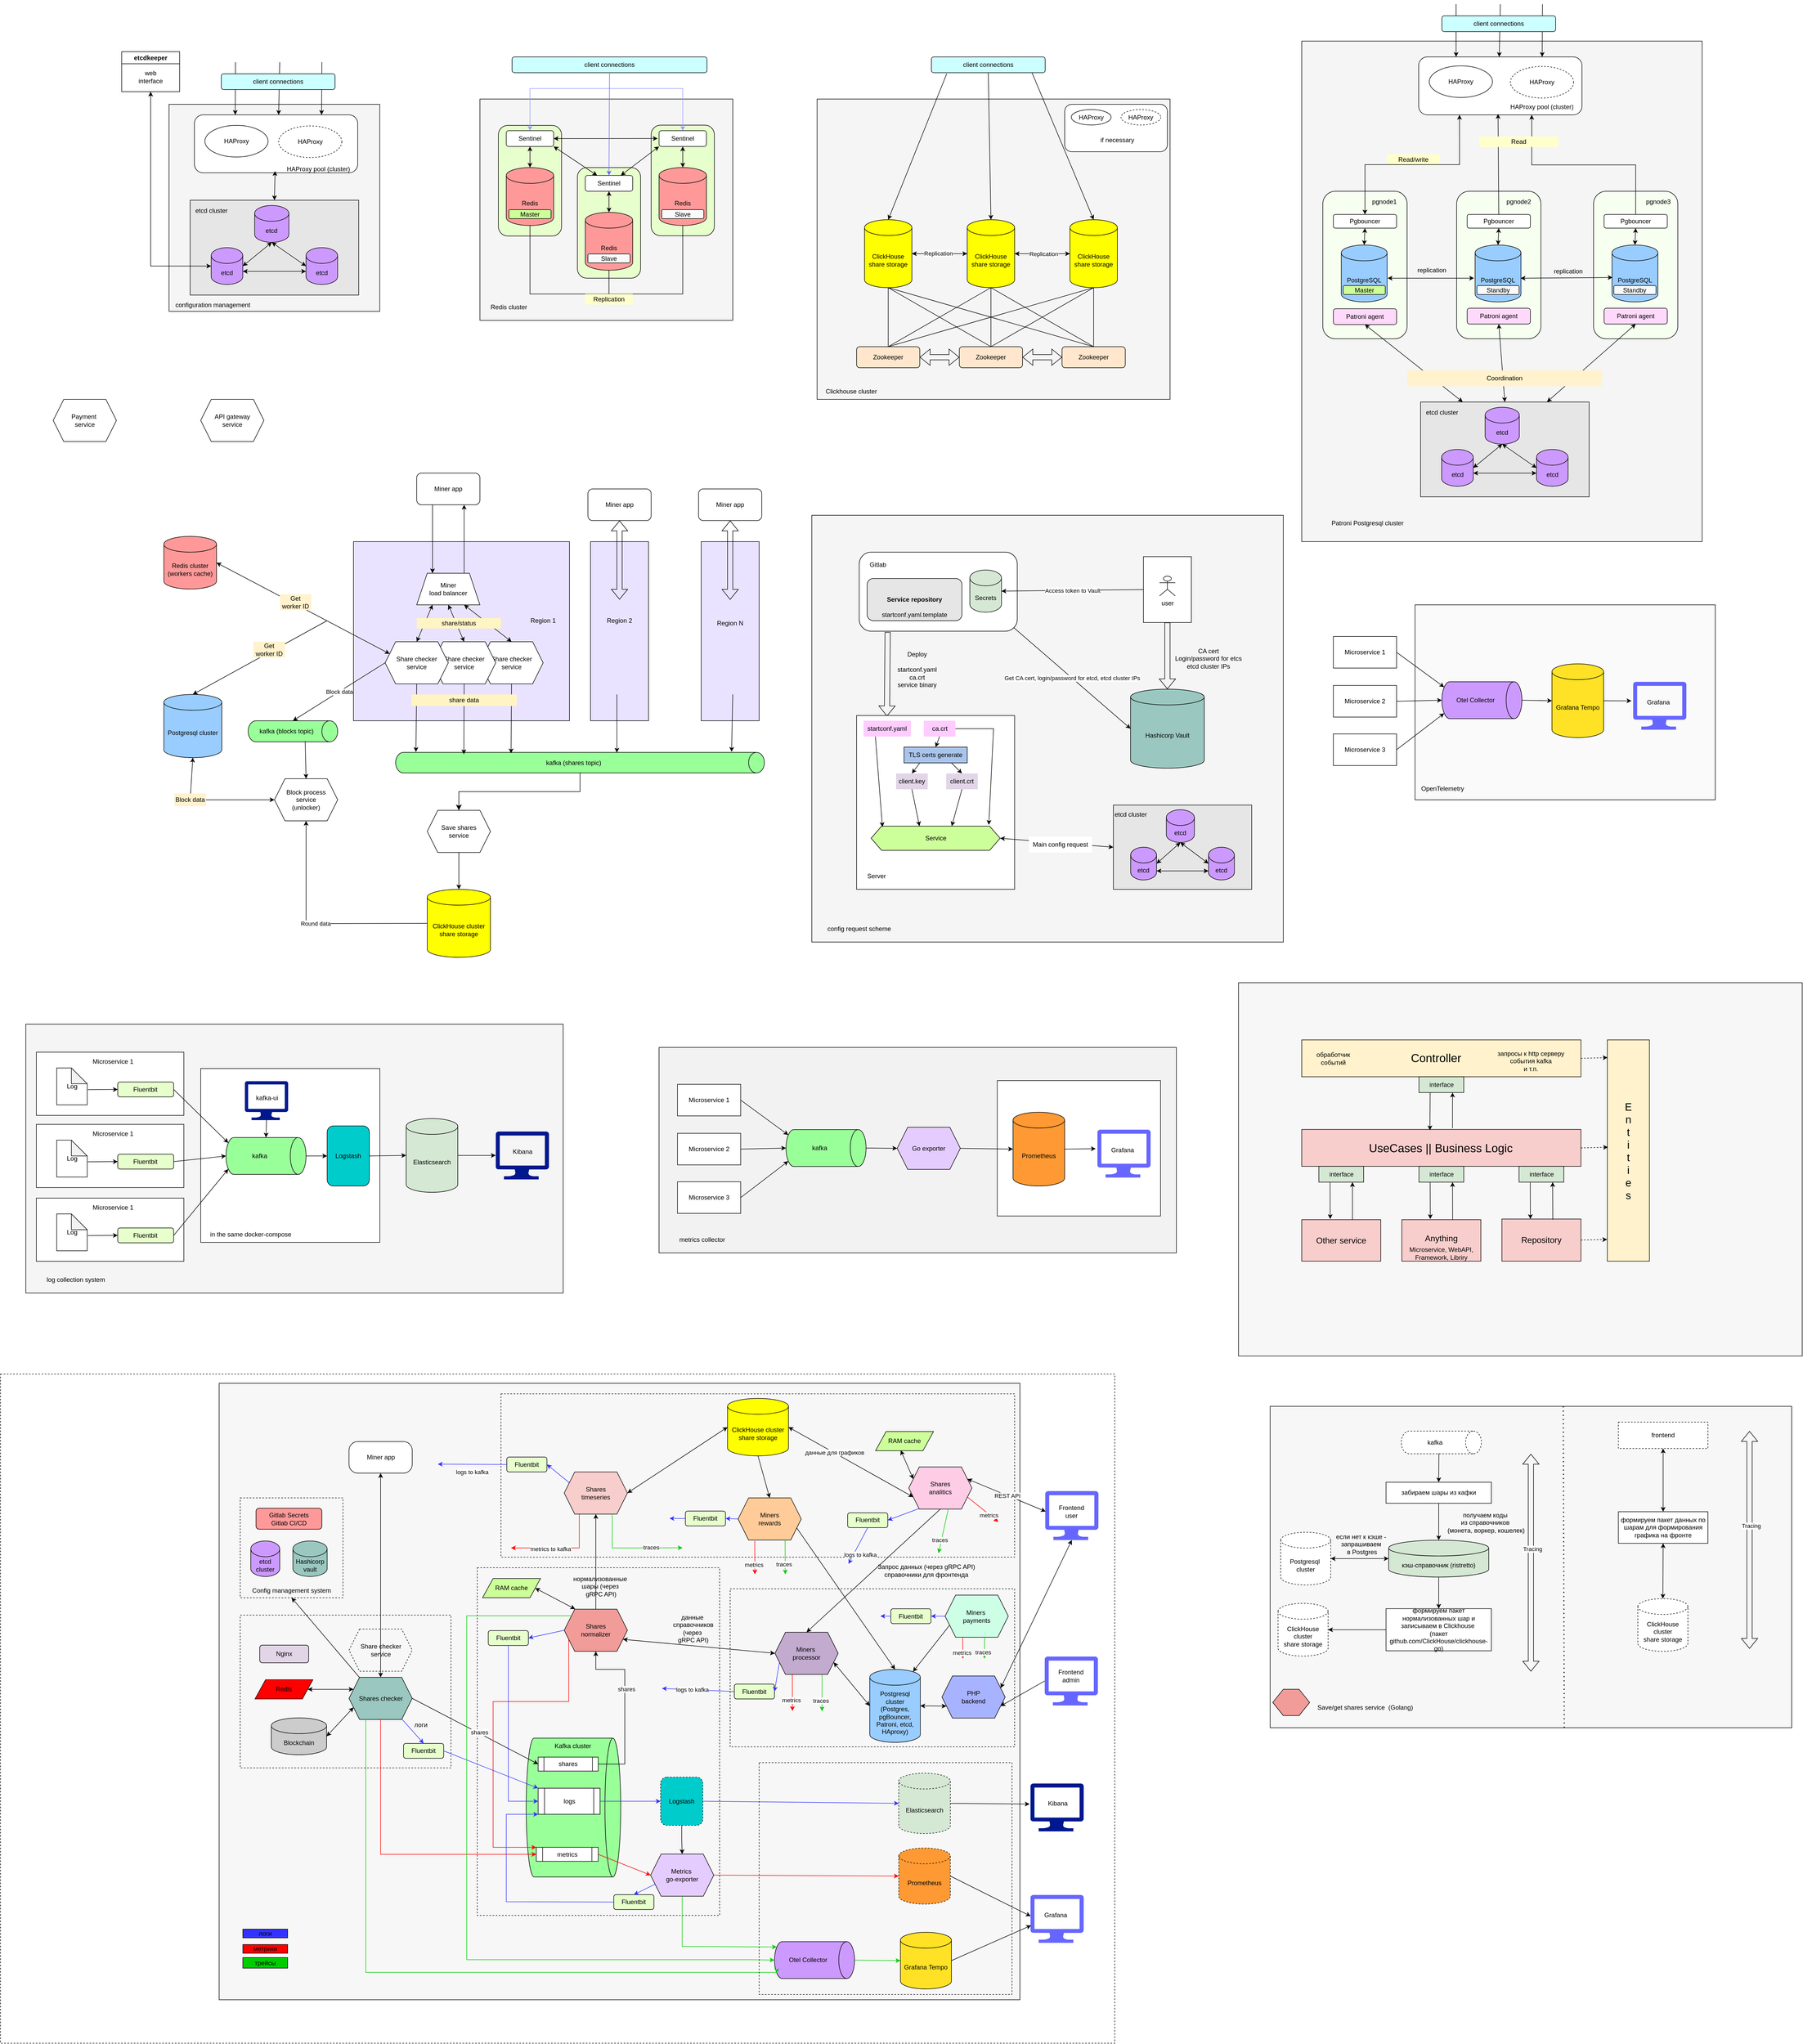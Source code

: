 <mxfile version="26.0.10">
  <diagram name="Page-1" id="zC7TiCwEvtzbdXVQnTLh">
    <mxGraphModel dx="2877" dy="1649" grid="1" gridSize="10" guides="1" tooltips="1" connect="1" arrows="1" fold="1" page="1" pageScale="1" pageWidth="850" pageHeight="1100" math="0" shadow="0">
      <root>
        <mxCell id="0" />
        <mxCell id="1" parent="0" />
        <mxCell id="vvHvxiC7P0n0-EurL7go-58" value="" style="rounded=0;whiteSpace=wrap;html=1;fillColor=#FFFFFF;dashed=1;" parent="1" vertex="1">
          <mxGeometry x="-1680" y="2300" width="2115" height="1270" as="geometry" />
        </mxCell>
        <mxCell id="vvHvxiC7P0n0-EurL7go-55" value="" style="rounded=0;whiteSpace=wrap;html=1;fillColor=#F7F7F7;" parent="1" vertex="1">
          <mxGeometry x="730" y="2361.22" width="990" height="610" as="geometry" />
        </mxCell>
        <mxCell id="g0iOiTDT5bsdaC7DLG31-15" value="" style="rounded=0;whiteSpace=wrap;html=1;fillColor=#FAFAFA;" parent="1" vertex="1">
          <mxGeometry x="1005" y="840" width="570" height="370" as="geometry" />
        </mxCell>
        <mxCell id="fWJRM3SsBCQPm4Tlz16k-17" value="" style="rounded=0;whiteSpace=wrap;html=1;fillColor=#F2F2F2;" parent="1" vertex="1">
          <mxGeometry x="-430" y="1680" width="982" height="390" as="geometry" />
        </mxCell>
        <mxCell id="4G9J08PbndAcdF_Xj2D8-40" value="" style="rounded=0;whiteSpace=wrap;html=1;fillColor=#F5F5F5;" parent="1" vertex="1">
          <mxGeometry x="-1632" y="1636" width="1020" height="510" as="geometry" />
        </mxCell>
        <mxCell id="ERYkEcELDKVZfNgPjOHx-17" value="" style="rounded=0;whiteSpace=wrap;html=1;fillColor=#E9E3FF;" parent="1" vertex="1">
          <mxGeometry x="-1010" y="720" width="410" height="340" as="geometry" />
        </mxCell>
        <mxCell id="ERYkEcELDKVZfNgPjOHx-3" value="&lt;div&gt;Miner app&lt;br&gt;&lt;/div&gt;" style="rounded=1;whiteSpace=wrap;html=1;" parent="1" vertex="1">
          <mxGeometry x="-890" y="590" width="120" height="60" as="geometry" />
        </mxCell>
        <mxCell id="ERYkEcELDKVZfNgPjOHx-11" value="" style="endArrow=classic;html=1;rounded=0;exitX=0.25;exitY=1;exitDx=0;exitDy=0;entryX=0.25;entryY=0;entryDx=0;entryDy=0;" parent="1" source="ERYkEcELDKVZfNgPjOHx-3" target="ERYkEcELDKVZfNgPjOHx-27" edge="1">
          <mxGeometry relative="1" as="geometry">
            <mxPoint x="-860" y="700" as="sourcePoint" />
            <mxPoint x="-860" y="630" as="targetPoint" />
          </mxGeometry>
        </mxCell>
        <mxCell id="ERYkEcELDKVZfNgPjOHx-13" value="" style="endArrow=classic;html=1;rounded=0;exitX=0.75;exitY=0;exitDx=0;exitDy=0;entryX=0.75;entryY=1;entryDx=0;entryDy=0;" parent="1" source="ERYkEcELDKVZfNgPjOHx-27" target="ERYkEcELDKVZfNgPjOHx-3" edge="1">
          <mxGeometry relative="1" as="geometry">
            <mxPoint x="-815.0" y="770" as="sourcePoint" />
            <mxPoint x="-630" y="770" as="targetPoint" />
          </mxGeometry>
        </mxCell>
        <mxCell id="ERYkEcELDKVZfNgPjOHx-18" value="&lt;div&gt;Block process &lt;br&gt;&lt;/div&gt;&lt;div&gt;service&lt;/div&gt;&lt;div&gt;(unlocker)&lt;br&gt;&lt;/div&gt;" style="shape=hexagon;perimeter=hexagonPerimeter2;whiteSpace=wrap;html=1;fixedSize=1;" parent="1" vertex="1">
          <mxGeometry x="-1160" y="1170" width="120" height="80" as="geometry" />
        </mxCell>
        <mxCell id="ERYkEcELDKVZfNgPjOHx-19" value="&lt;div&gt;Payment&amp;nbsp;&lt;/div&gt;&lt;div&gt;service&lt;/div&gt;" style="shape=hexagon;perimeter=hexagonPerimeter2;whiteSpace=wrap;html=1;fixedSize=1;" parent="1" vertex="1">
          <mxGeometry x="-1580" y="450" width="120" height="80" as="geometry" />
        </mxCell>
        <mxCell id="ERYkEcELDKVZfNgPjOHx-20" value="&lt;div&gt;API gateway&lt;br&gt;&lt;/div&gt;&lt;div&gt;service&lt;/div&gt;" style="shape=hexagon;perimeter=hexagonPerimeter2;whiteSpace=wrap;html=1;fixedSize=1;" parent="1" vertex="1">
          <mxGeometry x="-1300" y="450" width="120" height="80" as="geometry" />
        </mxCell>
        <mxCell id="ERYkEcELDKVZfNgPjOHx-29" value="&lt;div&gt;Share checker&lt;/div&gt;&lt;div&gt;service&lt;br&gt;&lt;/div&gt;" style="shape=hexagon;perimeter=hexagonPerimeter2;whiteSpace=wrap;html=1;fixedSize=1;" parent="1" vertex="1">
          <mxGeometry x="-770" y="910" width="120" height="80" as="geometry" />
        </mxCell>
        <mxCell id="ERYkEcELDKVZfNgPjOHx-28" value="&lt;div&gt;Share checker&lt;/div&gt;&lt;div&gt;service&lt;br&gt;&lt;/div&gt;" style="shape=hexagon;perimeter=hexagonPerimeter2;whiteSpace=wrap;html=1;fixedSize=1;" parent="1" vertex="1">
          <mxGeometry x="-860" y="910" width="120" height="80" as="geometry" />
        </mxCell>
        <mxCell id="ERYkEcELDKVZfNgPjOHx-26" value="&lt;div&gt;Share checker&lt;/div&gt;&lt;div&gt;service&lt;br&gt;&lt;/div&gt;" style="shape=hexagon;perimeter=hexagonPerimeter2;whiteSpace=wrap;html=1;fixedSize=1;" parent="1" vertex="1">
          <mxGeometry x="-950" y="910" width="120" height="80" as="geometry" />
        </mxCell>
        <mxCell id="ERYkEcELDKVZfNgPjOHx-27" value="Miner&lt;br&gt;&lt;div&gt;load balancer&lt;br&gt;&lt;/div&gt;" style="shape=trapezoid;perimeter=trapezoidPerimeter;whiteSpace=wrap;html=1;fixedSize=1;" parent="1" vertex="1">
          <mxGeometry x="-890" y="780" width="120" height="60" as="geometry" />
        </mxCell>
        <mxCell id="ERYkEcELDKVZfNgPjOHx-33" value="" style="endArrow=classic;startArrow=classic;html=1;rounded=0;entryX=0.25;entryY=1;entryDx=0;entryDy=0;exitX=0.5;exitY=0;exitDx=0;exitDy=0;" parent="1" source="ERYkEcELDKVZfNgPjOHx-26" target="ERYkEcELDKVZfNgPjOHx-27" edge="1">
          <mxGeometry width="50" height="50" relative="1" as="geometry">
            <mxPoint x="-890" y="900" as="sourcePoint" />
            <mxPoint x="-840" y="850" as="targetPoint" />
          </mxGeometry>
        </mxCell>
        <mxCell id="ERYkEcELDKVZfNgPjOHx-34" value="" style="endArrow=classic;startArrow=classic;html=1;rounded=0;entryX=0.5;entryY=1;entryDx=0;entryDy=0;exitX=0.5;exitY=0;exitDx=0;exitDy=0;" parent="1" source="ERYkEcELDKVZfNgPjOHx-28" target="ERYkEcELDKVZfNgPjOHx-27" edge="1">
          <mxGeometry width="50" height="50" relative="1" as="geometry">
            <mxPoint x="-720" y="960" as="sourcePoint" />
            <mxPoint x="-670" y="910" as="targetPoint" />
          </mxGeometry>
        </mxCell>
        <mxCell id="ERYkEcELDKVZfNgPjOHx-35" value="" style="endArrow=classic;startArrow=classic;html=1;rounded=0;entryX=0.75;entryY=1;entryDx=0;entryDy=0;exitX=0.5;exitY=0;exitDx=0;exitDy=0;" parent="1" source="ERYkEcELDKVZfNgPjOHx-29" target="ERYkEcELDKVZfNgPjOHx-27" edge="1">
          <mxGeometry width="50" height="50" relative="1" as="geometry">
            <mxPoint x="-720" y="960" as="sourcePoint" />
            <mxPoint x="-670" y="910" as="targetPoint" />
          </mxGeometry>
        </mxCell>
        <mxCell id="ERYkEcELDKVZfNgPjOHx-37" value="share/status" style="text;html=1;align=center;verticalAlign=middle;whiteSpace=wrap;rounded=0;fillColor=#FFF4C3;" parent="1" vertex="1">
          <mxGeometry x="-890" y="865" width="160" height="20" as="geometry" />
        </mxCell>
        <mxCell id="ERYkEcELDKVZfNgPjOHx-39" value="kafka (shares topic)" style="shape=cylinder3;whiteSpace=wrap;html=1;boundedLbl=1;backgroundOutline=1;size=15;direction=south;fillColor=#99FF99;" parent="1" vertex="1">
          <mxGeometry x="-930" y="1120" width="700" height="39" as="geometry" />
        </mxCell>
        <mxCell id="ERYkEcELDKVZfNgPjOHx-47" value="&lt;div&gt;Region 1&lt;/div&gt;" style="text;html=1;align=center;verticalAlign=middle;whiteSpace=wrap;rounded=0;" parent="1" vertex="1">
          <mxGeometry x="-680" y="855" width="60" height="30" as="geometry" />
        </mxCell>
        <mxCell id="ERYkEcELDKVZfNgPjOHx-48" value="" style="rounded=0;whiteSpace=wrap;html=1;fillColor=#E9E3FF;" parent="1" vertex="1">
          <mxGeometry x="-560" y="720" width="110" height="340" as="geometry" />
        </mxCell>
        <mxCell id="ERYkEcELDKVZfNgPjOHx-49" value="&lt;div&gt;Region 2&lt;/div&gt;" style="text;html=1;align=center;verticalAlign=middle;whiteSpace=wrap;rounded=0;" parent="1" vertex="1">
          <mxGeometry x="-535" y="855" width="60" height="30" as="geometry" />
        </mxCell>
        <mxCell id="ERYkEcELDKVZfNgPjOHx-50" value="" style="rounded=0;whiteSpace=wrap;html=1;fillColor=#E9E3FF;" parent="1" vertex="1">
          <mxGeometry x="-350" y="720" width="110" height="340" as="geometry" />
        </mxCell>
        <mxCell id="ERYkEcELDKVZfNgPjOHx-51" value="&lt;div&gt;Region N&lt;/div&gt;" style="text;html=1;align=center;verticalAlign=middle;whiteSpace=wrap;rounded=0;" parent="1" vertex="1">
          <mxGeometry x="-325" y="860" width="60" height="30" as="geometry" />
        </mxCell>
        <mxCell id="ERYkEcELDKVZfNgPjOHx-52" value="" style="endArrow=classic;html=1;rounded=0;exitX=0.5;exitY=1;exitDx=0;exitDy=0;entryX=-0.02;entryY=0.945;entryDx=0;entryDy=0;entryPerimeter=0;" parent="1" source="ERYkEcELDKVZfNgPjOHx-26" target="ERYkEcELDKVZfNgPjOHx-39" edge="1">
          <mxGeometry width="50" height="50" relative="1" as="geometry">
            <mxPoint x="-550" y="1020" as="sourcePoint" />
            <mxPoint x="-890" y="1100" as="targetPoint" />
          </mxGeometry>
        </mxCell>
        <mxCell id="ERYkEcELDKVZfNgPjOHx-53" value="" style="endArrow=classic;html=1;rounded=0;exitX=0.5;exitY=1;exitDx=0;exitDy=0;entryX=0.089;entryY=0.815;entryDx=0;entryDy=0;entryPerimeter=0;" parent="1" source="ERYkEcELDKVZfNgPjOHx-28" target="ERYkEcELDKVZfNgPjOHx-39" edge="1">
          <mxGeometry width="50" height="50" relative="1" as="geometry">
            <mxPoint x="-550" y="1020" as="sourcePoint" />
            <mxPoint x="-800" y="1113" as="targetPoint" />
          </mxGeometry>
        </mxCell>
        <mxCell id="ERYkEcELDKVZfNgPjOHx-54" value="" style="endArrow=classic;html=1;rounded=0;exitX=0.5;exitY=1;exitDx=0;exitDy=0;entryX=0.045;entryY=0.687;entryDx=0;entryDy=0;entryPerimeter=0;" parent="1" source="ERYkEcELDKVZfNgPjOHx-29" target="ERYkEcELDKVZfNgPjOHx-39" edge="1">
          <mxGeometry width="50" height="50" relative="1" as="geometry">
            <mxPoint x="-590" y="1030" as="sourcePoint" />
            <mxPoint x="-540" y="980" as="targetPoint" />
          </mxGeometry>
        </mxCell>
        <mxCell id="ERYkEcELDKVZfNgPjOHx-55" value="" style="endArrow=classic;html=1;rounded=0;exitX=0.455;exitY=0.853;exitDx=0;exitDy=0;exitPerimeter=0;entryX=0.014;entryY=0.4;entryDx=0;entryDy=0;entryPerimeter=0;" parent="1" source="ERYkEcELDKVZfNgPjOHx-48" target="ERYkEcELDKVZfNgPjOHx-39" edge="1">
          <mxGeometry width="50" height="50" relative="1" as="geometry">
            <mxPoint x="-590" y="1030" as="sourcePoint" />
            <mxPoint x="-540" y="980" as="targetPoint" />
          </mxGeometry>
        </mxCell>
        <mxCell id="ERYkEcELDKVZfNgPjOHx-56" value="" style="endArrow=classic;html=1;rounded=0;exitX=0.545;exitY=0.853;exitDx=0;exitDy=0;exitPerimeter=0;entryX=-0.03;entryY=0.089;entryDx=0;entryDy=0;entryPerimeter=0;" parent="1" source="ERYkEcELDKVZfNgPjOHx-50" target="ERYkEcELDKVZfNgPjOHx-39" edge="1">
          <mxGeometry width="50" height="50" relative="1" as="geometry">
            <mxPoint x="-590" y="1030" as="sourcePoint" />
            <mxPoint x="-540" y="980" as="targetPoint" />
          </mxGeometry>
        </mxCell>
        <mxCell id="ERYkEcELDKVZfNgPjOHx-57" value="&lt;div&gt;Miner app&lt;br&gt;&lt;/div&gt;" style="rounded=1;whiteSpace=wrap;html=1;" parent="1" vertex="1">
          <mxGeometry x="-565" y="620" width="120" height="60" as="geometry" />
        </mxCell>
        <mxCell id="ERYkEcELDKVZfNgPjOHx-58" value="&lt;div&gt;Miner app&lt;br&gt;&lt;/div&gt;" style="rounded=1;whiteSpace=wrap;html=1;" parent="1" vertex="1">
          <mxGeometry x="-355" y="620" width="120" height="60" as="geometry" />
        </mxCell>
        <mxCell id="ERYkEcELDKVZfNgPjOHx-59" value="" style="shape=flexArrow;endArrow=classic;startArrow=classic;html=1;rounded=0;entryX=0.5;entryY=1;entryDx=0;entryDy=0;" parent="1" target="ERYkEcELDKVZfNgPjOHx-57" edge="1">
          <mxGeometry width="100" height="100" relative="1" as="geometry">
            <mxPoint x="-505" y="830" as="sourcePoint" />
            <mxPoint x="-510" y="900" as="targetPoint" />
          </mxGeometry>
        </mxCell>
        <mxCell id="ERYkEcELDKVZfNgPjOHx-60" value="" style="shape=flexArrow;endArrow=classic;startArrow=classic;html=1;rounded=0;entryX=0.5;entryY=1;entryDx=0;entryDy=0;exitX=0.5;exitY=0.324;exitDx=0;exitDy=0;exitPerimeter=0;" parent="1" source="ERYkEcELDKVZfNgPjOHx-50" target="ERYkEcELDKVZfNgPjOHx-58" edge="1">
          <mxGeometry width="100" height="100" relative="1" as="geometry">
            <mxPoint x="-495" y="840" as="sourcePoint" />
            <mxPoint x="-495" y="690" as="targetPoint" />
          </mxGeometry>
        </mxCell>
        <mxCell id="ERYkEcELDKVZfNgPjOHx-61" value="share data" style="text;html=1;align=center;verticalAlign=middle;whiteSpace=wrap;rounded=0;fillColor=#FFF4C3;" parent="1" vertex="1">
          <mxGeometry x="-900" y="1010" width="200" height="22" as="geometry" />
        </mxCell>
        <mxCell id="ERYkEcELDKVZfNgPjOHx-64" value="" style="endArrow=classic;html=1;rounded=0;exitX=0;exitY=0.5;exitDx=0;exitDy=0;entryX=0;entryY=0.5;entryDx=0;entryDy=0;entryPerimeter=0;" parent="1" source="ERYkEcELDKVZfNgPjOHx-26" target="ERYkEcELDKVZfNgPjOHx-71" edge="1">
          <mxGeometry relative="1" as="geometry">
            <mxPoint x="-640" y="1010" as="sourcePoint" />
            <mxPoint x="-1100" y="1040" as="targetPoint" />
            <Array as="points" />
          </mxGeometry>
        </mxCell>
        <mxCell id="ERYkEcELDKVZfNgPjOHx-65" value="&lt;div&gt;Block data&lt;/div&gt;" style="edgeLabel;resizable=0;html=1;;align=center;verticalAlign=middle;" parent="ERYkEcELDKVZfNgPjOHx-64" connectable="0" vertex="1">
          <mxGeometry relative="1" as="geometry" />
        </mxCell>
        <mxCell id="ERYkEcELDKVZfNgPjOHx-67" value="&lt;div&gt;ClickHouse cluster&lt;br&gt;&lt;/div&gt;&lt;div&gt;share storage&lt;br&gt;&lt;/div&gt;" style="shape=cylinder3;whiteSpace=wrap;html=1;boundedLbl=1;backgroundOutline=1;size=15;fillColor=#FFFF00;" parent="1" vertex="1">
          <mxGeometry x="-870" y="1380" width="120" height="129" as="geometry" />
        </mxCell>
        <mxCell id="ERYkEcELDKVZfNgPjOHx-68" value="" style="edgeStyle=elbowEdgeStyle;elbow=vertical;endArrow=classic;html=1;curved=0;rounded=0;endSize=8;startSize=8;exitX=1;exitY=0.5;exitDx=0;exitDy=0;exitPerimeter=0;entryX=0.5;entryY=0;entryDx=0;entryDy=0;" parent="1" source="ERYkEcELDKVZfNgPjOHx-39" target="ERYkEcELDKVZfNgPjOHx-73" edge="1">
          <mxGeometry width="50" height="50" relative="1" as="geometry">
            <mxPoint x="-700" y="1180" as="sourcePoint" />
            <mxPoint x="-825" y="1230" as="targetPoint" />
          </mxGeometry>
        </mxCell>
        <mxCell id="ERYkEcELDKVZfNgPjOHx-69" value="" style="endArrow=classic;html=1;rounded=0;exitX=0;exitY=0.5;exitDx=0;exitDy=0;exitPerimeter=0;entryX=0.5;entryY=1;entryDx=0;entryDy=0;" parent="1" source="ERYkEcELDKVZfNgPjOHx-67" target="ERYkEcELDKVZfNgPjOHx-18" edge="1">
          <mxGeometry relative="1" as="geometry">
            <mxPoint x="-720" y="1150" as="sourcePoint" />
            <mxPoint x="-620" y="1150" as="targetPoint" />
            <Array as="points">
              <mxPoint x="-1100" y="1445" />
            </Array>
          </mxGeometry>
        </mxCell>
        <mxCell id="ERYkEcELDKVZfNgPjOHx-70" value="Round data" style="edgeLabel;resizable=0;html=1;;align=center;verticalAlign=middle;" parent="ERYkEcELDKVZfNgPjOHx-69" connectable="0" vertex="1">
          <mxGeometry relative="1" as="geometry" />
        </mxCell>
        <mxCell id="ERYkEcELDKVZfNgPjOHx-71" value="kafka (blocks topic)" style="shape=cylinder3;whiteSpace=wrap;html=1;boundedLbl=1;backgroundOutline=1;size=15;direction=south;fillColor=#99FF99;" parent="1" vertex="1">
          <mxGeometry x="-1210" y="1060" width="170" height="40" as="geometry" />
        </mxCell>
        <mxCell id="ERYkEcELDKVZfNgPjOHx-72" value="" style="endArrow=classic;html=1;rounded=0;exitX=0.971;exitY=0.363;exitDx=0;exitDy=0;exitPerimeter=0;entryX=0.5;entryY=0;entryDx=0;entryDy=0;" parent="1" source="ERYkEcELDKVZfNgPjOHx-71" target="ERYkEcELDKVZfNgPjOHx-18" edge="1">
          <mxGeometry width="50" height="50" relative="1" as="geometry">
            <mxPoint x="-710" y="1040" as="sourcePoint" />
            <mxPoint x="-660" y="990" as="targetPoint" />
          </mxGeometry>
        </mxCell>
        <mxCell id="ERYkEcELDKVZfNgPjOHx-73" value="&lt;div&gt;Save shares&lt;/div&gt;&lt;div&gt;service&lt;br&gt;&lt;/div&gt;" style="shape=hexagon;perimeter=hexagonPerimeter2;whiteSpace=wrap;html=1;fixedSize=1;" parent="1" vertex="1">
          <mxGeometry x="-870" y="1230" width="120" height="80" as="geometry" />
        </mxCell>
        <mxCell id="ERYkEcELDKVZfNgPjOHx-75" value="" style="endArrow=classic;html=1;rounded=0;exitX=0.5;exitY=1;exitDx=0;exitDy=0;entryX=0.5;entryY=0;entryDx=0;entryDy=0;entryPerimeter=0;" parent="1" source="ERYkEcELDKVZfNgPjOHx-73" target="ERYkEcELDKVZfNgPjOHx-67" edge="1">
          <mxGeometry width="50" height="50" relative="1" as="geometry">
            <mxPoint x="-760" y="1210" as="sourcePoint" />
            <mxPoint x="-710" y="1160" as="targetPoint" />
          </mxGeometry>
        </mxCell>
        <mxCell id="ERYkEcELDKVZfNgPjOHx-76" value="Postgresql cluster" style="shape=cylinder3;whiteSpace=wrap;html=1;boundedLbl=1;backgroundOutline=1;size=15;fillColor=#99CCFF;" parent="1" vertex="1">
          <mxGeometry x="-1370" y="1010" width="110" height="120" as="geometry" />
        </mxCell>
        <mxCell id="ERYkEcELDKVZfNgPjOHx-80" value="" style="endArrow=classic;startArrow=classic;html=1;rounded=0;exitX=0;exitY=0.5;exitDx=0;exitDy=0;entryX=0.5;entryY=1;entryDx=0;entryDy=0;entryPerimeter=0;" parent="1" source="ERYkEcELDKVZfNgPjOHx-18" target="ERYkEcELDKVZfNgPjOHx-76" edge="1">
          <mxGeometry width="50" height="50" relative="1" as="geometry">
            <mxPoint x="-920" y="1120" as="sourcePoint" />
            <mxPoint x="-870" y="1070" as="targetPoint" />
            <Array as="points">
              <mxPoint x="-1320" y="1210" />
            </Array>
          </mxGeometry>
        </mxCell>
        <mxCell id="ERYkEcELDKVZfNgPjOHx-84" value="Block data" style="text;html=1;align=center;verticalAlign=middle;whiteSpace=wrap;rounded=0;fillColor=#FFF2CC;" parent="1" vertex="1">
          <mxGeometry x="-1350" y="1198" width="60" height="24" as="geometry" />
        </mxCell>
        <mxCell id="ERYkEcELDKVZfNgPjOHx-95" value="&lt;div&gt;Redis cluster &lt;br&gt;&lt;/div&gt;&lt;div&gt;(workers cache)&lt;br&gt;&lt;/div&gt;" style="shape=cylinder3;whiteSpace=wrap;html=1;boundedLbl=1;backgroundOutline=1;size=15;fillColor=#FF9999;" parent="1" vertex="1">
          <mxGeometry x="-1370" y="710" width="100" height="100" as="geometry" />
        </mxCell>
        <mxCell id="ERYkEcELDKVZfNgPjOHx-99" value="" style="endArrow=classic;startArrow=classic;html=1;rounded=0;exitX=0;exitY=0.25;exitDx=0;exitDy=0;entryX=1;entryY=0.5;entryDx=0;entryDy=0;entryPerimeter=0;" parent="1" source="ERYkEcELDKVZfNgPjOHx-26" target="ERYkEcELDKVZfNgPjOHx-95" edge="1">
          <mxGeometry width="50" height="50" relative="1" as="geometry">
            <mxPoint x="-870" y="1050" as="sourcePoint" />
            <mxPoint x="-820" y="1000" as="targetPoint" />
          </mxGeometry>
        </mxCell>
        <mxCell id="ERYkEcELDKVZfNgPjOHx-100" value="Get worker ID" style="text;html=1;align=center;verticalAlign=middle;whiteSpace=wrap;rounded=0;fillColor=#FFF2CC;" parent="1" vertex="1">
          <mxGeometry x="-1150" y="820" width="60" height="30" as="geometry" />
        </mxCell>
        <mxCell id="ERYkEcELDKVZfNgPjOHx-101" value="" style="endArrow=classic;html=1;rounded=0;entryX=0.5;entryY=0;entryDx=0;entryDy=0;entryPerimeter=0;" parent="1" target="ERYkEcELDKVZfNgPjOHx-76" edge="1">
          <mxGeometry width="50" height="50" relative="1" as="geometry">
            <mxPoint x="-1060" y="870" as="sourcePoint" />
            <mxPoint x="-790" y="970" as="targetPoint" />
          </mxGeometry>
        </mxCell>
        <mxCell id="ERYkEcELDKVZfNgPjOHx-104" value="Get worker ID" style="text;html=1;align=center;verticalAlign=middle;whiteSpace=wrap;rounded=0;fillColor=#FFF2CC;" parent="1" vertex="1">
          <mxGeometry x="-1200" y="910" width="60" height="30" as="geometry" />
        </mxCell>
        <mxCell id="E0gaIQn_KAS7UhlWbAFH-63" value="" style="group" parent="1" vertex="1" connectable="0">
          <mxGeometry x="790" y="-300" width="760" height="1020" as="geometry" />
        </mxCell>
        <mxCell id="E0gaIQn_KAS7UhlWbAFH-59" value="" style="rounded=0;whiteSpace=wrap;html=1;fillColor=#f5f5f5;" parent="E0gaIQn_KAS7UhlWbAFH-63" vertex="1">
          <mxGeometry y="70" width="760" height="950" as="geometry" />
        </mxCell>
        <mxCell id="E0gaIQn_KAS7UhlWbAFH-57" value="" style="group" parent="E0gaIQn_KAS7UhlWbAFH-63" vertex="1" connectable="0">
          <mxGeometry x="40" width="673.89" height="935" as="geometry" />
        </mxCell>
        <mxCell id="kyTLjjN498ih1BtY8LRX-46" value="" style="rounded=1;whiteSpace=wrap;html=1;" parent="E0gaIQn_KAS7UhlWbAFH-57" vertex="1">
          <mxGeometry x="181.95" y="100" width="310" height="110" as="geometry" />
        </mxCell>
        <mxCell id="kyTLjjN498ih1BtY8LRX-41" value="HAProxy" style="ellipse;whiteSpace=wrap;html=1;" parent="E0gaIQn_KAS7UhlWbAFH-57" vertex="1">
          <mxGeometry x="202.06" y="117" width="120" height="60" as="geometry" />
        </mxCell>
        <mxCell id="kyTLjjN498ih1BtY8LRX-42" value="HAProxy" style="ellipse;whiteSpace=wrap;html=1;dashed=1;" parent="E0gaIQn_KAS7UhlWbAFH-57" vertex="1">
          <mxGeometry x="356.06" y="118" width="120" height="60" as="geometry" />
        </mxCell>
        <mxCell id="kyTLjjN498ih1BtY8LRX-43" value="&lt;div&gt;HAProxy pool (cluster)&lt;/div&gt;" style="text;html=1;align=center;verticalAlign=middle;whiteSpace=wrap;rounded=0;" parent="E0gaIQn_KAS7UhlWbAFH-57" vertex="1">
          <mxGeometry x="351.06" y="180" width="130" height="30" as="geometry" />
        </mxCell>
        <mxCell id="kyTLjjN498ih1BtY8LRX-71" value="replication" style="text;html=1;align=center;verticalAlign=middle;whiteSpace=wrap;rounded=0;" parent="E0gaIQn_KAS7UhlWbAFH-57" vertex="1">
          <mxGeometry x="176.56" y="500" width="60" height="10" as="geometry" />
        </mxCell>
        <mxCell id="kyTLjjN498ih1BtY8LRX-76" value="replication" style="text;html=1;align=center;verticalAlign=middle;whiteSpace=wrap;rounded=0;" parent="E0gaIQn_KAS7UhlWbAFH-57" vertex="1">
          <mxGeometry x="436" y="502" width="60" height="10" as="geometry" />
        </mxCell>
        <mxCell id="kyTLjjN498ih1BtY8LRX-78" value="Read/write" style="text;html=1;align=center;verticalAlign=middle;whiteSpace=wrap;rounded=0;fillColor=#FFFFCC;" parent="E0gaIQn_KAS7UhlWbAFH-57" vertex="1">
          <mxGeometry x="122.12" y="285" width="100" height="20" as="geometry" />
        </mxCell>
        <mxCell id="kyTLjjN498ih1BtY8LRX-65" value="" style="rounded=1;whiteSpace=wrap;html=1;fillColor=#F6FFF0;container=0;" parent="E0gaIQn_KAS7UhlWbAFH-57" vertex="1">
          <mxGeometry x="513.89" y="355" width="160" height="280" as="geometry" />
        </mxCell>
        <mxCell id="kyTLjjN498ih1BtY8LRX-66" value="Patroni agent" style="rounded=1;whiteSpace=wrap;html=1;fillColor=#FFD9FB;container=0;" parent="E0gaIQn_KAS7UhlWbAFH-57" vertex="1">
          <mxGeometry x="533.89" y="577" width="120" height="30" as="geometry" />
        </mxCell>
        <mxCell id="kyTLjjN498ih1BtY8LRX-82" value="" style="endArrow=classic;html=1;rounded=0;exitX=0.5;exitY=0;exitDx=0;exitDy=0;edgeStyle=orthogonalEdgeStyle;entryX=0.35;entryY=1;entryDx=0;entryDy=0;entryPerimeter=0;" parent="E0gaIQn_KAS7UhlWbAFH-57" target="kyTLjjN498ih1BtY8LRX-43" edge="1">
          <mxGeometry width="50" height="50" relative="1" as="geometry">
            <mxPoint x="593.89" y="399" as="sourcePoint" />
            <mxPoint x="397.06" y="215" as="targetPoint" />
            <Array as="points">
              <mxPoint x="594.06" y="305" />
              <mxPoint x="397.06" y="305" />
            </Array>
          </mxGeometry>
        </mxCell>
        <mxCell id="kyTLjjN498ih1BtY8LRX-69" value="pgnode3" style="text;html=1;align=center;verticalAlign=middle;whiteSpace=wrap;rounded=0;container=0;" parent="E0gaIQn_KAS7UhlWbAFH-57" vertex="1">
          <mxGeometry x="607.06" y="360" width="60" height="30" as="geometry" />
        </mxCell>
        <mxCell id="kyTLjjN498ih1BtY8LRX-60" value="" style="rounded=1;whiteSpace=wrap;html=1;fillColor=#F6FFF0;container=0;" parent="E0gaIQn_KAS7UhlWbAFH-57" vertex="1">
          <mxGeometry x="254" y="355" width="160" height="280" as="geometry" />
        </mxCell>
        <mxCell id="kyTLjjN498ih1BtY8LRX-61" value="Patroni agent" style="rounded=1;whiteSpace=wrap;html=1;fillColor=#FFD9FB;container=0;" parent="E0gaIQn_KAS7UhlWbAFH-57" vertex="1">
          <mxGeometry x="274" y="577" width="120" height="30" as="geometry" />
        </mxCell>
        <mxCell id="kyTLjjN498ih1BtY8LRX-75" value="" style="endArrow=classic;startArrow=classic;html=1;rounded=0;entryX=0.012;entryY=0.571;entryDx=0;entryDy=0;exitX=0.993;exitY=0.584;exitDx=0;exitDy=0;exitPerimeter=0;entryPerimeter=0;" parent="E0gaIQn_KAS7UhlWbAFH-57" source="kyTLjjN498ih1BtY8LRX-102" target="kyTLjjN498ih1BtY8LRX-112" edge="1">
          <mxGeometry width="50" height="50" relative="1" as="geometry">
            <mxPoint x="394" y="520" as="sourcePoint" />
            <mxPoint x="533.89" y="520" as="targetPoint" />
          </mxGeometry>
        </mxCell>
        <mxCell id="kyTLjjN498ih1BtY8LRX-81" value="" style="endArrow=classic;html=1;rounded=0;exitX=0.5;exitY=0;exitDx=0;exitDy=0;entryX=0.486;entryY=0.985;entryDx=0;entryDy=0;entryPerimeter=0;" parent="E0gaIQn_KAS7UhlWbAFH-57" target="kyTLjjN498ih1BtY8LRX-46" edge="1">
          <mxGeometry width="50" height="50" relative="1" as="geometry">
            <mxPoint x="334" y="399" as="sourcePoint" />
            <mxPoint x="237.06" y="215" as="targetPoint" />
          </mxGeometry>
        </mxCell>
        <mxCell id="kyTLjjN498ih1BtY8LRX-83" value="Read" style="text;html=1;align=center;verticalAlign=middle;whiteSpace=wrap;rounded=0;fillColor=#FFFFCC;" parent="E0gaIQn_KAS7UhlWbAFH-57" vertex="1">
          <mxGeometry x="297.06" y="251" width="150.11" height="20" as="geometry" />
        </mxCell>
        <mxCell id="kyTLjjN498ih1BtY8LRX-64" value="pgnode2" style="text;html=1;align=center;verticalAlign=middle;whiteSpace=wrap;rounded=0;container=0;" parent="E0gaIQn_KAS7UhlWbAFH-57" vertex="1">
          <mxGeometry x="342.12" y="360" width="60" height="30" as="geometry" />
        </mxCell>
        <mxCell id="kyTLjjN498ih1BtY8LRX-58" value="" style="rounded=1;whiteSpace=wrap;html=1;fillColor=#F6FFF0;container=0;" parent="E0gaIQn_KAS7UhlWbAFH-57" vertex="1">
          <mxGeometry y="355" width="160" height="280" as="geometry" />
        </mxCell>
        <mxCell id="kyTLjjN498ih1BtY8LRX-55" value="Patroni agent" style="rounded=1;whiteSpace=wrap;html=1;fillColor=#FFD9FB;container=0;" parent="E0gaIQn_KAS7UhlWbAFH-57" vertex="1">
          <mxGeometry x="20" y="578" width="120" height="30" as="geometry" />
        </mxCell>
        <mxCell id="kyTLjjN498ih1BtY8LRX-70" value="" style="endArrow=classic;startArrow=classic;html=1;rounded=0;entryX=-0.023;entryY=0.583;entryDx=0;entryDy=0;entryPerimeter=0;" parent="E0gaIQn_KAS7UhlWbAFH-57" target="kyTLjjN498ih1BtY8LRX-102" edge="1">
          <mxGeometry width="50" height="50" relative="1" as="geometry">
            <mxPoint x="123.06" y="520" as="sourcePoint" />
            <mxPoint x="274" y="520" as="targetPoint" />
          </mxGeometry>
        </mxCell>
        <mxCell id="kyTLjjN498ih1BtY8LRX-77" value="" style="endArrow=classic;startArrow=classic;html=1;rounded=0;entryX=0.25;entryY=1;entryDx=0;entryDy=0;exitX=0.5;exitY=0;exitDx=0;exitDy=0;edgeStyle=orthogonalEdgeStyle;" parent="E0gaIQn_KAS7UhlWbAFH-57" source="kyTLjjN498ih1BtY8LRX-86" target="kyTLjjN498ih1BtY8LRX-46" edge="1">
          <mxGeometry width="50" height="50" relative="1" as="geometry">
            <mxPoint x="167.06" y="285" as="sourcePoint" />
            <mxPoint x="217.06" y="235" as="targetPoint" />
          </mxGeometry>
        </mxCell>
        <mxCell id="kyTLjjN498ih1BtY8LRX-59" value="pgnode1" style="text;html=1;align=center;verticalAlign=middle;whiteSpace=wrap;rounded=0;container=0;" parent="E0gaIQn_KAS7UhlWbAFH-57" vertex="1">
          <mxGeometry x="87.06" y="360" width="60" height="30" as="geometry" />
        </mxCell>
        <mxCell id="kyTLjjN498ih1BtY8LRX-86" value="Pgbouncer" style="rounded=1;whiteSpace=wrap;html=1;" parent="E0gaIQn_KAS7UhlWbAFH-57" vertex="1">
          <mxGeometry x="20" y="399" width="120" height="26" as="geometry" />
        </mxCell>
        <mxCell id="kyTLjjN498ih1BtY8LRX-87" value="" style="endArrow=classic;startArrow=classic;html=1;rounded=0;exitX=0.5;exitY=0;exitDx=0;exitDy=0;entryX=0.5;entryY=1;entryDx=0;entryDy=0;" parent="E0gaIQn_KAS7UhlWbAFH-57" source="kyTLjjN498ih1BtY8LRX-95" target="kyTLjjN498ih1BtY8LRX-86" edge="1">
          <mxGeometry width="50" height="50" relative="1" as="geometry">
            <mxPoint x="80" y="485" as="sourcePoint" />
            <mxPoint x="477.06" y="385" as="targetPoint" />
          </mxGeometry>
        </mxCell>
        <mxCell id="kyTLjjN498ih1BtY8LRX-97" value="" style="endArrow=classic;startArrow=classic;html=1;rounded=0;exitX=0.5;exitY=0;exitDx=0;exitDy=0;entryX=0.5;entryY=1;entryDx=0;entryDy=0;" parent="E0gaIQn_KAS7UhlWbAFH-57" target="kyTLjjN498ih1BtY8LRX-95" edge="1">
          <mxGeometry width="50" height="50" relative="1" as="geometry">
            <mxPoint x="80" y="485" as="sourcePoint" />
            <mxPoint x="80.06" y="434" as="targetPoint" />
          </mxGeometry>
        </mxCell>
        <mxCell id="kyTLjjN498ih1BtY8LRX-95" value="PostgreSQL" style="shape=cylinder3;whiteSpace=wrap;html=1;boundedLbl=1;backgroundOutline=1;size=15;fillColor=#99CCFF;" parent="E0gaIQn_KAS7UhlWbAFH-57" vertex="1">
          <mxGeometry x="35.06" y="457" width="87.06" height="108" as="geometry" />
        </mxCell>
        <mxCell id="kyTLjjN498ih1BtY8LRX-57" value="Master" style="rounded=1;whiteSpace=wrap;html=1;fillColor=#CCFF99;container=0;" parent="E0gaIQn_KAS7UhlWbAFH-57" vertex="1">
          <mxGeometry x="38.59" y="534" width="80" height="17" as="geometry" />
        </mxCell>
        <mxCell id="kyTLjjN498ih1BtY8LRX-99" value="Pgbouncer" style="rounded=1;whiteSpace=wrap;html=1;" parent="E0gaIQn_KAS7UhlWbAFH-57" vertex="1">
          <mxGeometry x="274" y="399" width="120" height="26" as="geometry" />
        </mxCell>
        <mxCell id="kyTLjjN498ih1BtY8LRX-100" value="" style="endArrow=classic;startArrow=classic;html=1;rounded=0;exitX=0.5;exitY=0;exitDx=0;exitDy=0;entryX=0.5;entryY=1;entryDx=0;entryDy=0;" parent="E0gaIQn_KAS7UhlWbAFH-57" source="kyTLjjN498ih1BtY8LRX-102" target="kyTLjjN498ih1BtY8LRX-99" edge="1">
          <mxGeometry width="50" height="50" relative="1" as="geometry">
            <mxPoint x="334" y="485" as="sourcePoint" />
            <mxPoint x="731.06" y="385" as="targetPoint" />
          </mxGeometry>
        </mxCell>
        <mxCell id="kyTLjjN498ih1BtY8LRX-101" value="" style="endArrow=classic;startArrow=classic;html=1;rounded=0;exitX=0.5;exitY=0;exitDx=0;exitDy=0;entryX=0.5;entryY=1;entryDx=0;entryDy=0;" parent="E0gaIQn_KAS7UhlWbAFH-57" target="kyTLjjN498ih1BtY8LRX-102" edge="1">
          <mxGeometry width="50" height="50" relative="1" as="geometry">
            <mxPoint x="334" y="485" as="sourcePoint" />
            <mxPoint x="334.06" y="434" as="targetPoint" />
          </mxGeometry>
        </mxCell>
        <mxCell id="kyTLjjN498ih1BtY8LRX-102" value="PostgreSQL" style="shape=cylinder3;whiteSpace=wrap;html=1;boundedLbl=1;backgroundOutline=1;size=15;fillColor=#99CCFF;" parent="E0gaIQn_KAS7UhlWbAFH-57" vertex="1">
          <mxGeometry x="289.06" y="457" width="87.06" height="108" as="geometry" />
        </mxCell>
        <mxCell id="kyTLjjN498ih1BtY8LRX-103" value="&lt;div&gt;Standby&lt;/div&gt;" style="rounded=1;whiteSpace=wrap;html=1;fillColor=#fafafa;container=0;" parent="E0gaIQn_KAS7UhlWbAFH-57" vertex="1">
          <mxGeometry x="292.59" y="534" width="80" height="17" as="geometry" />
        </mxCell>
        <mxCell id="kyTLjjN498ih1BtY8LRX-109" value="Pgbouncer" style="rounded=1;whiteSpace=wrap;html=1;" parent="E0gaIQn_KAS7UhlWbAFH-57" vertex="1">
          <mxGeometry x="533.89" y="399" width="120" height="26" as="geometry" />
        </mxCell>
        <mxCell id="kyTLjjN498ih1BtY8LRX-110" value="" style="endArrow=classic;startArrow=classic;html=1;rounded=0;exitX=0.5;exitY=0;exitDx=0;exitDy=0;entryX=0.5;entryY=1;entryDx=0;entryDy=0;" parent="E0gaIQn_KAS7UhlWbAFH-57" source="kyTLjjN498ih1BtY8LRX-112" target="kyTLjjN498ih1BtY8LRX-109" edge="1">
          <mxGeometry width="50" height="50" relative="1" as="geometry">
            <mxPoint x="593.89" y="485" as="sourcePoint" />
            <mxPoint x="990.95" y="385" as="targetPoint" />
          </mxGeometry>
        </mxCell>
        <mxCell id="kyTLjjN498ih1BtY8LRX-111" value="" style="endArrow=classic;startArrow=classic;html=1;rounded=0;exitX=0.5;exitY=0;exitDx=0;exitDy=0;entryX=0.5;entryY=1;entryDx=0;entryDy=0;" parent="E0gaIQn_KAS7UhlWbAFH-57" target="kyTLjjN498ih1BtY8LRX-112" edge="1">
          <mxGeometry width="50" height="50" relative="1" as="geometry">
            <mxPoint x="593.89" y="485" as="sourcePoint" />
            <mxPoint x="593.95" y="434" as="targetPoint" />
          </mxGeometry>
        </mxCell>
        <mxCell id="kyTLjjN498ih1BtY8LRX-112" value="PostgreSQL" style="shape=cylinder3;whiteSpace=wrap;html=1;boundedLbl=1;backgroundOutline=1;size=15;fillColor=#99CCFF;" parent="E0gaIQn_KAS7UhlWbAFH-57" vertex="1">
          <mxGeometry x="548.95" y="457" width="87.06" height="108" as="geometry" />
        </mxCell>
        <mxCell id="kyTLjjN498ih1BtY8LRX-113" value="Standby" style="rounded=1;whiteSpace=wrap;html=1;fillColor=#fafafa;container=0;" parent="E0gaIQn_KAS7UhlWbAFH-57" vertex="1">
          <mxGeometry x="552.48" y="534" width="80" height="17" as="geometry" />
        </mxCell>
        <mxCell id="kyTLjjN498ih1BtY8LRX-114" value="" style="endArrow=classic;html=1;rounded=0;entryX=0.25;entryY=0;entryDx=0;entryDy=0;" parent="E0gaIQn_KAS7UhlWbAFH-57" edge="1">
          <mxGeometry width="50" height="50" relative="1" as="geometry">
            <mxPoint x="253" as="sourcePoint" />
            <mxPoint x="253" y="100" as="targetPoint" />
          </mxGeometry>
        </mxCell>
        <mxCell id="kyTLjjN498ih1BtY8LRX-115" value="" style="endArrow=classic;html=1;rounded=0;entryX=0.25;entryY=0;entryDx=0;entryDy=0;" parent="E0gaIQn_KAS7UhlWbAFH-57" edge="1">
          <mxGeometry width="50" height="50" relative="1" as="geometry">
            <mxPoint x="337" as="sourcePoint" />
            <mxPoint x="334.89" y="100" as="targetPoint" />
          </mxGeometry>
        </mxCell>
        <mxCell id="kyTLjjN498ih1BtY8LRX-116" value="" style="endArrow=classic;html=1;rounded=0;entryX=0.25;entryY=0;entryDx=0;entryDy=0;" parent="E0gaIQn_KAS7UhlWbAFH-57" edge="1">
          <mxGeometry width="50" height="50" relative="1" as="geometry">
            <mxPoint x="417" as="sourcePoint" />
            <mxPoint x="416.39" y="100" as="targetPoint" />
          </mxGeometry>
        </mxCell>
        <mxCell id="kyTLjjN498ih1BtY8LRX-117" value="client connections" style="rounded=1;whiteSpace=wrap;html=1;fillColor=#CCFFFF;" parent="E0gaIQn_KAS7UhlWbAFH-57" vertex="1">
          <mxGeometry x="226" y="22" width="216" height="30" as="geometry" />
        </mxCell>
        <mxCell id="kyTLjjN498ih1BtY8LRX-128" value="" style="group" parent="E0gaIQn_KAS7UhlWbAFH-57" vertex="1" connectable="0">
          <mxGeometry x="176.56" y="755" width="329" height="180" as="geometry" />
        </mxCell>
        <mxCell id="kyTLjjN498ih1BtY8LRX-119" value="" style="rounded=0;whiteSpace=wrap;html=1;fillColor=#E6E6E6;container=0;" parent="kyTLjjN498ih1BtY8LRX-128" vertex="1">
          <mxGeometry x="9" width="320" height="180" as="geometry" />
        </mxCell>
        <mxCell id="kyTLjjN498ih1BtY8LRX-120" value="etcd" style="shape=cylinder3;whiteSpace=wrap;html=1;boundedLbl=1;backgroundOutline=1;size=15;fillColor=#CC99FF;container=0;" parent="kyTLjjN498ih1BtY8LRX-128" vertex="1">
          <mxGeometry x="49" y="90" width="60" height="70" as="geometry" />
        </mxCell>
        <mxCell id="kyTLjjN498ih1BtY8LRX-122" value="etcd" style="shape=cylinder3;whiteSpace=wrap;html=1;boundedLbl=1;backgroundOutline=1;size=15;fillColor=#CC99FF;container=0;" parent="kyTLjjN498ih1BtY8LRX-128" vertex="1">
          <mxGeometry x="131.5" y="10" width="65" height="70" as="geometry" />
        </mxCell>
        <mxCell id="kyTLjjN498ih1BtY8LRX-123" value="etcd" style="shape=cylinder3;whiteSpace=wrap;html=1;boundedLbl=1;backgroundOutline=1;size=15;fillColor=#CC99FF;container=0;" parent="kyTLjjN498ih1BtY8LRX-128" vertex="1">
          <mxGeometry x="229.0" y="90" width="60" height="70" as="geometry" />
        </mxCell>
        <mxCell id="kyTLjjN498ih1BtY8LRX-124" value="etcd cluster" style="text;html=1;align=center;verticalAlign=middle;whiteSpace=wrap;rounded=0;container=0;" parent="kyTLjjN498ih1BtY8LRX-128" vertex="1">
          <mxGeometry y="10" width="99" height="20" as="geometry" />
        </mxCell>
        <mxCell id="kyTLjjN498ih1BtY8LRX-125" value="" style="endArrow=classic;startArrow=classic;html=1;rounded=0;exitX=1;exitY=0.5;exitDx=0;exitDy=0;exitPerimeter=0;entryX=0.5;entryY=1;entryDx=0;entryDy=0;entryPerimeter=0;" parent="kyTLjjN498ih1BtY8LRX-128" source="kyTLjjN498ih1BtY8LRX-120" target="kyTLjjN498ih1BtY8LRX-122" edge="1">
          <mxGeometry width="50" height="50" relative="1" as="geometry">
            <mxPoint x="439.0" y="21" as="sourcePoint" />
            <mxPoint x="489" y="-29" as="targetPoint" />
          </mxGeometry>
        </mxCell>
        <mxCell id="kyTLjjN498ih1BtY8LRX-126" value="" style="endArrow=classic;startArrow=classic;html=1;rounded=0;exitX=0.5;exitY=1;exitDx=0;exitDy=0;exitPerimeter=0;entryX=0;entryY=0.5;entryDx=0;entryDy=0;entryPerimeter=0;" parent="kyTLjjN498ih1BtY8LRX-128" source="kyTLjjN498ih1BtY8LRX-122" target="kyTLjjN498ih1BtY8LRX-123" edge="1">
          <mxGeometry width="50" height="50" relative="1" as="geometry">
            <mxPoint x="439.0" y="21" as="sourcePoint" />
            <mxPoint x="489" y="-29" as="targetPoint" />
          </mxGeometry>
        </mxCell>
        <mxCell id="kyTLjjN498ih1BtY8LRX-127" value="" style="endArrow=classic;startArrow=classic;html=1;rounded=0;exitX=1;exitY=0;exitDx=0;exitDy=45;exitPerimeter=0;entryX=0;entryY=0;entryDx=0;entryDy=45;entryPerimeter=0;" parent="kyTLjjN498ih1BtY8LRX-128" source="kyTLjjN498ih1BtY8LRX-120" target="kyTLjjN498ih1BtY8LRX-123" edge="1">
          <mxGeometry width="50" height="50" relative="1" as="geometry">
            <mxPoint x="439.0" y="21" as="sourcePoint" />
            <mxPoint x="489" y="-29" as="targetPoint" />
          </mxGeometry>
        </mxCell>
        <mxCell id="kyTLjjN498ih1BtY8LRX-129" value="" style="endArrow=classic;startArrow=classic;html=1;rounded=0;exitX=0.5;exitY=1;exitDx=0;exitDy=0;entryX=0.25;entryY=0;entryDx=0;entryDy=0;" parent="E0gaIQn_KAS7UhlWbAFH-57" source="kyTLjjN498ih1BtY8LRX-55" target="kyTLjjN498ih1BtY8LRX-119" edge="1">
          <mxGeometry width="50" height="50" relative="1" as="geometry">
            <mxPoint x="877.06" y="745" as="sourcePoint" />
            <mxPoint x="927.06" y="695" as="targetPoint" />
          </mxGeometry>
        </mxCell>
        <mxCell id="kyTLjjN498ih1BtY8LRX-130" value="" style="endArrow=classic;startArrow=classic;html=1;rounded=0;entryX=0.5;entryY=1;entryDx=0;entryDy=0;exitX=0.5;exitY=0;exitDx=0;exitDy=0;" parent="E0gaIQn_KAS7UhlWbAFH-57" source="kyTLjjN498ih1BtY8LRX-119" target="kyTLjjN498ih1BtY8LRX-61" edge="1">
          <mxGeometry width="50" height="50" relative="1" as="geometry">
            <mxPoint x="877.06" y="745" as="sourcePoint" />
            <mxPoint x="927.06" y="695" as="targetPoint" />
          </mxGeometry>
        </mxCell>
        <mxCell id="kyTLjjN498ih1BtY8LRX-131" value="" style="endArrow=classic;startArrow=classic;html=1;rounded=0;entryX=0.5;entryY=1;entryDx=0;entryDy=0;exitX=0.75;exitY=0;exitDx=0;exitDy=0;" parent="E0gaIQn_KAS7UhlWbAFH-57" source="kyTLjjN498ih1BtY8LRX-119" target="kyTLjjN498ih1BtY8LRX-66" edge="1">
          <mxGeometry width="50" height="50" relative="1" as="geometry">
            <mxPoint x="877.06" y="745" as="sourcePoint" />
            <mxPoint x="927.06" y="695" as="targetPoint" />
          </mxGeometry>
        </mxCell>
        <mxCell id="kyTLjjN498ih1BtY8LRX-133" value="Coordination" style="text;html=1;align=center;verticalAlign=middle;whiteSpace=wrap;rounded=0;fillColor=#FFF2CC;" parent="E0gaIQn_KAS7UhlWbAFH-57" vertex="1">
          <mxGeometry x="160" y="695" width="370" height="30" as="geometry" />
        </mxCell>
        <mxCell id="E0gaIQn_KAS7UhlWbAFH-60" value="Patroni Postgresql cluster" style="text;html=1;align=center;verticalAlign=middle;whiteSpace=wrap;rounded=0;" parent="E0gaIQn_KAS7UhlWbAFH-63" vertex="1">
          <mxGeometry x="20" y="970" width="210" height="30" as="geometry" />
        </mxCell>
        <mxCell id="E0gaIQn_KAS7UhlWbAFH-64" value="" style="group" parent="1" vertex="1" connectable="0">
          <mxGeometry x="-1450" y="-210" width="489.89" height="499" as="geometry" />
        </mxCell>
        <mxCell id="kyTLjjN498ih1BtY8LRX-5" value="etcdkeeper" style="swimlane;whiteSpace=wrap;html=1;container=0;" parent="E0gaIQn_KAS7UhlWbAFH-64" vertex="1">
          <mxGeometry width="110" height="76" as="geometry" />
        </mxCell>
        <mxCell id="kyTLjjN498ih1BtY8LRX-27" value="" style="rounded=0;whiteSpace=wrap;html=1;fillColor=#f5f5f5;container=0;" parent="E0gaIQn_KAS7UhlWbAFH-64" vertex="1">
          <mxGeometry x="89.89" y="100" width="400" height="393" as="geometry" />
        </mxCell>
        <mxCell id="kyTLjjN498ih1BtY8LRX-44" value="" style="rounded=1;whiteSpace=wrap;html=1;container=0;" parent="E0gaIQn_KAS7UhlWbAFH-64" vertex="1">
          <mxGeometry x="138" y="120" width="310" height="110" as="geometry" />
        </mxCell>
        <mxCell id="kyTLjjN498ih1BtY8LRX-2" value="HAProxy" style="ellipse;whiteSpace=wrap;html=1;container=0;" parent="E0gaIQn_KAS7UhlWbAFH-64" vertex="1">
          <mxGeometry x="157.89" y="140" width="120" height="60" as="geometry" />
        </mxCell>
        <mxCell id="kyTLjjN498ih1BtY8LRX-28" value="configuration management" style="text;html=1;align=center;verticalAlign=middle;whiteSpace=wrap;rounded=0;container=0;" parent="E0gaIQn_KAS7UhlWbAFH-64" vertex="1">
          <mxGeometry x="84.89" y="463" width="176" height="36" as="geometry" />
        </mxCell>
        <mxCell id="kyTLjjN498ih1BtY8LRX-33" value="HAProxy" style="ellipse;whiteSpace=wrap;html=1;dashed=1;container=0;" parent="E0gaIQn_KAS7UhlWbAFH-64" vertex="1">
          <mxGeometry x="297.89" y="141" width="120" height="60" as="geometry" />
        </mxCell>
        <mxCell id="kyTLjjN498ih1BtY8LRX-9" value="" style="rounded=0;whiteSpace=wrap;html=1;fillColor=#E6E6E6;container=0;" parent="E0gaIQn_KAS7UhlWbAFH-64" vertex="1">
          <mxGeometry x="129.89" y="282" width="320" height="180" as="geometry" />
        </mxCell>
        <mxCell id="UcwkUIR1NJ7MeMgji7bA-1" value="etcd" style="shape=cylinder3;whiteSpace=wrap;html=1;boundedLbl=1;backgroundOutline=1;size=15;fillColor=#CC99FF;container=0;" parent="E0gaIQn_KAS7UhlWbAFH-64" vertex="1">
          <mxGeometry x="169.89" y="372" width="60" height="70" as="geometry" />
        </mxCell>
        <mxCell id="kyTLjjN498ih1BtY8LRX-7" value="" style="endArrow=classic;startArrow=classic;html=1;rounded=0;exitX=0.5;exitY=1;exitDx=0;exitDy=0;entryX=0;entryY=0.5;entryDx=0;entryDy=0;entryPerimeter=0;edgeStyle=orthogonalEdgeStyle;" parent="E0gaIQn_KAS7UhlWbAFH-64" source="kyTLjjN498ih1BtY8LRX-5" target="UcwkUIR1NJ7MeMgji7bA-1" edge="1">
          <mxGeometry width="50" height="50" relative="1" as="geometry">
            <mxPoint x="554.89" y="281" as="sourcePoint" />
            <mxPoint x="244.89" y="81" as="targetPoint" />
          </mxGeometry>
        </mxCell>
        <mxCell id="kyTLjjN498ih1BtY8LRX-3" value="etcd" style="shape=cylinder3;whiteSpace=wrap;html=1;boundedLbl=1;backgroundOutline=1;size=15;fillColor=#CC99FF;container=0;" parent="E0gaIQn_KAS7UhlWbAFH-64" vertex="1">
          <mxGeometry x="252.39" y="292" width="65" height="70" as="geometry" />
        </mxCell>
        <mxCell id="kyTLjjN498ih1BtY8LRX-4" value="etcd" style="shape=cylinder3;whiteSpace=wrap;html=1;boundedLbl=1;backgroundOutline=1;size=15;fillColor=#CC99FF;container=0;" parent="E0gaIQn_KAS7UhlWbAFH-64" vertex="1">
          <mxGeometry x="349.89" y="372" width="60" height="70" as="geometry" />
        </mxCell>
        <mxCell id="kyTLjjN498ih1BtY8LRX-11" value="etcd cluster" style="text;html=1;align=center;verticalAlign=middle;whiteSpace=wrap;rounded=0;container=0;" parent="E0gaIQn_KAS7UhlWbAFH-64" vertex="1">
          <mxGeometry x="120.89" y="292" width="99" height="20" as="geometry" />
        </mxCell>
        <mxCell id="kyTLjjN498ih1BtY8LRX-17" value="" style="endArrow=classic;startArrow=classic;html=1;rounded=0;exitX=1;exitY=0.5;exitDx=0;exitDy=0;exitPerimeter=0;entryX=0.5;entryY=1;entryDx=0;entryDy=0;entryPerimeter=0;" parent="E0gaIQn_KAS7UhlWbAFH-64" source="UcwkUIR1NJ7MeMgji7bA-1" target="kyTLjjN498ih1BtY8LRX-3" edge="1">
          <mxGeometry width="50" height="50" relative="1" as="geometry">
            <mxPoint x="559.89" y="303" as="sourcePoint" />
            <mxPoint x="609.89" y="253" as="targetPoint" />
          </mxGeometry>
        </mxCell>
        <mxCell id="kyTLjjN498ih1BtY8LRX-18" value="" style="endArrow=classic;startArrow=classic;html=1;rounded=0;exitX=0.5;exitY=1;exitDx=0;exitDy=0;exitPerimeter=0;entryX=0;entryY=0.5;entryDx=0;entryDy=0;entryPerimeter=0;" parent="E0gaIQn_KAS7UhlWbAFH-64" source="kyTLjjN498ih1BtY8LRX-3" target="kyTLjjN498ih1BtY8LRX-4" edge="1">
          <mxGeometry width="50" height="50" relative="1" as="geometry">
            <mxPoint x="559.89" y="303" as="sourcePoint" />
            <mxPoint x="609.89" y="253" as="targetPoint" />
          </mxGeometry>
        </mxCell>
        <mxCell id="kyTLjjN498ih1BtY8LRX-19" value="" style="endArrow=classic;startArrow=classic;html=1;rounded=0;exitX=1;exitY=0;exitDx=0;exitDy=45;exitPerimeter=0;entryX=0;entryY=0;entryDx=0;entryDy=45;entryPerimeter=0;" parent="E0gaIQn_KAS7UhlWbAFH-64" source="UcwkUIR1NJ7MeMgji7bA-1" target="kyTLjjN498ih1BtY8LRX-4" edge="1">
          <mxGeometry width="50" height="50" relative="1" as="geometry">
            <mxPoint x="559.89" y="303" as="sourcePoint" />
            <mxPoint x="609.89" y="253" as="targetPoint" />
          </mxGeometry>
        </mxCell>
        <mxCell id="kyTLjjN498ih1BtY8LRX-45" value="&lt;div&gt;HAProxy pool (cluster)&lt;/div&gt;" style="text;html=1;align=center;verticalAlign=middle;whiteSpace=wrap;rounded=0;container=0;" parent="E0gaIQn_KAS7UhlWbAFH-64" vertex="1">
          <mxGeometry x="308" y="210" width="131" height="26" as="geometry" />
        </mxCell>
        <mxCell id="kyTLjjN498ih1BtY8LRX-47" value="" style="endArrow=classic;html=1;rounded=0;entryX=0.25;entryY=0;entryDx=0;entryDy=0;" parent="E0gaIQn_KAS7UhlWbAFH-64" target="kyTLjjN498ih1BtY8LRX-44" edge="1">
          <mxGeometry width="50" height="50" relative="1" as="geometry">
            <mxPoint x="216" y="20" as="sourcePoint" />
            <mxPoint x="490" y="260" as="targetPoint" />
          </mxGeometry>
        </mxCell>
        <mxCell id="kyTLjjN498ih1BtY8LRX-48" value="" style="endArrow=classic;html=1;rounded=0;entryX=0.25;entryY=0;entryDx=0;entryDy=0;" parent="E0gaIQn_KAS7UhlWbAFH-64" edge="1">
          <mxGeometry width="50" height="50" relative="1" as="geometry">
            <mxPoint x="300" y="20" as="sourcePoint" />
            <mxPoint x="297.89" y="120" as="targetPoint" />
          </mxGeometry>
        </mxCell>
        <mxCell id="kyTLjjN498ih1BtY8LRX-49" value="" style="endArrow=classic;html=1;rounded=0;entryX=0.25;entryY=0;entryDx=0;entryDy=0;" parent="E0gaIQn_KAS7UhlWbAFH-64" edge="1">
          <mxGeometry width="50" height="50" relative="1" as="geometry">
            <mxPoint x="380" y="20" as="sourcePoint" />
            <mxPoint x="379.39" y="120" as="targetPoint" />
          </mxGeometry>
        </mxCell>
        <mxCell id="kyTLjjN498ih1BtY8LRX-50" value="client connections" style="rounded=1;whiteSpace=wrap;html=1;fillColor=#CCFFFF;container=0;" parent="E0gaIQn_KAS7UhlWbAFH-64" vertex="1">
          <mxGeometry x="189" y="42" width="216" height="30" as="geometry" />
        </mxCell>
        <mxCell id="kyTLjjN498ih1BtY8LRX-53" value="" style="endArrow=classic;startArrow=classic;html=1;rounded=0;exitX=0.5;exitY=0;exitDx=0;exitDy=0;entryX=0.494;entryY=0.97;entryDx=0;entryDy=0;entryPerimeter=0;" parent="E0gaIQn_KAS7UhlWbAFH-64" source="kyTLjjN498ih1BtY8LRX-9" target="kyTLjjN498ih1BtY8LRX-44" edge="1">
          <mxGeometry width="50" height="50" relative="1" as="geometry">
            <mxPoint x="390" y="340" as="sourcePoint" />
            <mxPoint x="440" y="290" as="targetPoint" />
          </mxGeometry>
        </mxCell>
        <mxCell id="kyTLjjN498ih1BtY8LRX-31" value="web interface" style="text;html=1;align=center;verticalAlign=middle;whiteSpace=wrap;rounded=0;container=0;" parent="E0gaIQn_KAS7UhlWbAFH-64" vertex="1">
          <mxGeometry x="25" y="33" width="60" height="30" as="geometry" />
        </mxCell>
        <mxCell id="E0gaIQn_KAS7UhlWbAFH-181" value="" style="group" parent="1" vertex="1" connectable="0">
          <mxGeometry x="-770" y="-200" width="480" height="500" as="geometry" />
        </mxCell>
        <mxCell id="E0gaIQn_KAS7UhlWbAFH-173" value="" style="group" parent="E0gaIQn_KAS7UhlWbAFH-181" vertex="1" connectable="0">
          <mxGeometry width="480" height="500" as="geometry" />
        </mxCell>
        <mxCell id="E0gaIQn_KAS7UhlWbAFH-148" value="" style="rounded=0;whiteSpace=wrap;html=1;fillColor=#f5f5f5;container=0;" parent="E0gaIQn_KAS7UhlWbAFH-173" vertex="1">
          <mxGeometry y="80" width="480" height="420" as="geometry" />
        </mxCell>
        <mxCell id="E0gaIQn_KAS7UhlWbAFH-168" value="" style="rounded=1;whiteSpace=wrap;html=1;container=0;fillColor=#E6FFCC;" parent="E0gaIQn_KAS7UhlWbAFH-173" vertex="1">
          <mxGeometry x="35" y="130" width="120" height="210" as="geometry" />
        </mxCell>
        <mxCell id="E0gaIQn_KAS7UhlWbAFH-171" value="" style="rounded=1;whiteSpace=wrap;html=1;container=0;fillColor=#E6FFCC;" parent="E0gaIQn_KAS7UhlWbAFH-173" vertex="1">
          <mxGeometry x="325" y="129.5" width="120" height="210" as="geometry" />
        </mxCell>
        <mxCell id="E0gaIQn_KAS7UhlWbAFH-83" value="" style="endArrow=classic;startArrow=classic;html=1;rounded=0;exitX=1;exitY=0.5;exitDx=0;exitDy=0;entryX=-0.029;entryY=0.497;entryDx=0;entryDy=0;entryPerimeter=0;" parent="E0gaIQn_KAS7UhlWbAFH-173" source="E0gaIQn_KAS7UhlWbAFH-71" target="E0gaIQn_KAS7UhlWbAFH-80" edge="1">
          <mxGeometry width="50" height="50" relative="1" as="geometry">
            <mxPoint x="100" y="190" as="sourcePoint" />
            <mxPoint x="150" y="80" as="targetPoint" />
          </mxGeometry>
        </mxCell>
        <mxCell id="E0gaIQn_KAS7UhlWbAFH-170" value="" style="rounded=1;whiteSpace=wrap;html=1;container=0;fillColor=#E6FFCC;" parent="E0gaIQn_KAS7UhlWbAFH-173" vertex="1">
          <mxGeometry x="185" y="210" width="120" height="210" as="geometry" />
        </mxCell>
        <mxCell id="E0gaIQn_KAS7UhlWbAFH-84" value="" style="endArrow=classic;startArrow=classic;html=1;rounded=0;entryX=1;entryY=1;entryDx=0;entryDy=0;exitX=0.25;exitY=0;exitDx=0;exitDy=0;" parent="E0gaIQn_KAS7UhlWbAFH-173" source="E0gaIQn_KAS7UhlWbAFH-76" target="E0gaIQn_KAS7UhlWbAFH-71" edge="1">
          <mxGeometry width="50" height="50" relative="1" as="geometry">
            <mxPoint x="100" y="260" as="sourcePoint" />
            <mxPoint x="150" y="210" as="targetPoint" />
          </mxGeometry>
        </mxCell>
        <mxCell id="E0gaIQn_KAS7UhlWbAFH-85" value="" style="endArrow=classic;startArrow=classic;html=1;rounded=0;entryX=0;entryY=1;entryDx=0;entryDy=0;exitX=0.75;exitY=0;exitDx=0;exitDy=0;" parent="E0gaIQn_KAS7UhlWbAFH-173" source="E0gaIQn_KAS7UhlWbAFH-76" target="E0gaIQn_KAS7UhlWbAFH-80" edge="1">
          <mxGeometry width="50" height="50" relative="1" as="geometry">
            <mxPoint x="100" y="260" as="sourcePoint" />
            <mxPoint x="150" y="210" as="targetPoint" />
          </mxGeometry>
        </mxCell>
        <mxCell id="E0gaIQn_KAS7UhlWbAFH-89" value="client connections" style="rounded=1;whiteSpace=wrap;html=1;fillColor=#CCFFFF;container=0;" parent="E0gaIQn_KAS7UhlWbAFH-173" vertex="1">
          <mxGeometry x="61" width="370" height="30" as="geometry" />
        </mxCell>
        <mxCell id="E0gaIQn_KAS7UhlWbAFH-149" value="Redis cluster" style="text;html=1;align=center;verticalAlign=middle;whiteSpace=wrap;rounded=0;container=0;" parent="E0gaIQn_KAS7UhlWbAFH-173" vertex="1">
          <mxGeometry x="10" y="460" width="90" height="30" as="geometry" />
        </mxCell>
        <mxCell id="E0gaIQn_KAS7UhlWbAFH-153" value="" style="endArrow=classic;startArrow=classic;html=1;rounded=0;exitX=0.5;exitY=0;exitDx=0;exitDy=0;entryX=0.5;entryY=0;entryDx=0;entryDy=0;strokeColor=#9999FF;" parent="E0gaIQn_KAS7UhlWbAFH-173" source="E0gaIQn_KAS7UhlWbAFH-71" target="E0gaIQn_KAS7UhlWbAFH-80" edge="1">
          <mxGeometry width="50" height="50" relative="1" as="geometry">
            <mxPoint x="150" y="280" as="sourcePoint" />
            <mxPoint x="440" y="280" as="targetPoint" />
            <Array as="points">
              <mxPoint x="95" y="60" />
              <mxPoint x="385" y="60" />
            </Array>
          </mxGeometry>
        </mxCell>
        <mxCell id="E0gaIQn_KAS7UhlWbAFH-155" value="" style="endArrow=classic;html=1;rounded=0;exitX=0.5;exitY=1;exitDx=0;exitDy=0;entryX=0.5;entryY=0;entryDx=0;entryDy=0;strokeColor=#6666FF;" parent="E0gaIQn_KAS7UhlWbAFH-173" source="E0gaIQn_KAS7UhlWbAFH-89" target="E0gaIQn_KAS7UhlWbAFH-76" edge="1">
          <mxGeometry width="50" height="50" relative="1" as="geometry">
            <mxPoint x="230" y="-10" as="sourcePoint" />
            <mxPoint x="280" y="-60" as="targetPoint" />
          </mxGeometry>
        </mxCell>
        <mxCell id="E0gaIQn_KAS7UhlWbAFH-68" value="Redis" style="shape=cylinder3;whiteSpace=wrap;html=1;boundedLbl=1;backgroundOutline=1;size=15;fillColor=#FF9999;container=0;" parent="E0gaIQn_KAS7UhlWbAFH-173" vertex="1">
          <mxGeometry x="50" y="210" width="90" height="110" as="geometry" />
        </mxCell>
        <mxCell id="E0gaIQn_KAS7UhlWbAFH-71" value="Sentinel" style="rounded=1;whiteSpace=wrap;html=1;container=0;" parent="E0gaIQn_KAS7UhlWbAFH-173" vertex="1">
          <mxGeometry x="50" y="140" width="90" height="30" as="geometry" />
        </mxCell>
        <mxCell id="E0gaIQn_KAS7UhlWbAFH-72" value="" style="endArrow=classic;startArrow=classic;html=1;rounded=0;exitX=0.5;exitY=0;exitDx=0;exitDy=0;exitPerimeter=0;entryX=0.5;entryY=1;entryDx=0;entryDy=0;" parent="E0gaIQn_KAS7UhlWbAFH-173" source="E0gaIQn_KAS7UhlWbAFH-68" target="E0gaIQn_KAS7UhlWbAFH-71" edge="1">
          <mxGeometry width="50" height="50" relative="1" as="geometry">
            <mxPoint x="100" y="170" as="sourcePoint" />
            <mxPoint x="150" y="120" as="targetPoint" />
          </mxGeometry>
        </mxCell>
        <mxCell id="E0gaIQn_KAS7UhlWbAFH-86" value="Master" style="rounded=1;whiteSpace=wrap;html=1;fillColor=#CCFF99;container=0;" parent="E0gaIQn_KAS7UhlWbAFH-173" vertex="1">
          <mxGeometry x="55.0" y="290" width="80" height="17" as="geometry" />
        </mxCell>
        <mxCell id="E0gaIQn_KAS7UhlWbAFH-75" value="Redis" style="shape=cylinder3;whiteSpace=wrap;html=1;boundedLbl=1;backgroundOutline=1;size=15;fillColor=#FF9999;container=0;" parent="E0gaIQn_KAS7UhlWbAFH-173" vertex="1">
          <mxGeometry x="200" y="295" width="90" height="110" as="geometry" />
        </mxCell>
        <mxCell id="E0gaIQn_KAS7UhlWbAFH-76" value="Sentinel" style="rounded=1;whiteSpace=wrap;html=1;container=0;" parent="E0gaIQn_KAS7UhlWbAFH-173" vertex="1">
          <mxGeometry x="200" y="225" width="90" height="30" as="geometry" />
        </mxCell>
        <mxCell id="E0gaIQn_KAS7UhlWbAFH-77" value="" style="endArrow=classic;startArrow=classic;html=1;rounded=0;exitX=0.5;exitY=0;exitDx=0;exitDy=0;exitPerimeter=0;entryX=0.5;entryY=1;entryDx=0;entryDy=0;" parent="E0gaIQn_KAS7UhlWbAFH-173" source="E0gaIQn_KAS7UhlWbAFH-75" target="E0gaIQn_KAS7UhlWbAFH-76" edge="1">
          <mxGeometry width="50" height="50" relative="1" as="geometry">
            <mxPoint x="250" y="255" as="sourcePoint" />
            <mxPoint x="300" y="205" as="targetPoint" />
          </mxGeometry>
        </mxCell>
        <mxCell id="E0gaIQn_KAS7UhlWbAFH-87" value="Slave" style="rounded=1;whiteSpace=wrap;html=1;fillColor=#fafafa;container=0;" parent="E0gaIQn_KAS7UhlWbAFH-173" vertex="1">
          <mxGeometry x="205.0" y="374" width="80" height="17" as="geometry" />
        </mxCell>
        <mxCell id="E0gaIQn_KAS7UhlWbAFH-79" value="Redis" style="shape=cylinder3;whiteSpace=wrap;html=1;boundedLbl=1;backgroundOutline=1;size=15;fillColor=#FF9999;container=0;" parent="E0gaIQn_KAS7UhlWbAFH-173" vertex="1">
          <mxGeometry x="340" y="210" width="90" height="110" as="geometry" />
        </mxCell>
        <mxCell id="E0gaIQn_KAS7UhlWbAFH-80" value="Sentinel" style="rounded=1;whiteSpace=wrap;html=1;container=0;" parent="E0gaIQn_KAS7UhlWbAFH-173" vertex="1">
          <mxGeometry x="340" y="140" width="90" height="30" as="geometry" />
        </mxCell>
        <mxCell id="E0gaIQn_KAS7UhlWbAFH-81" value="" style="endArrow=classic;startArrow=classic;html=1;rounded=0;exitX=0.5;exitY=0;exitDx=0;exitDy=0;exitPerimeter=0;entryX=0.5;entryY=1;entryDx=0;entryDy=0;" parent="E0gaIQn_KAS7UhlWbAFH-173" source="E0gaIQn_KAS7UhlWbAFH-79" target="E0gaIQn_KAS7UhlWbAFH-80" edge="1">
          <mxGeometry width="50" height="50" relative="1" as="geometry">
            <mxPoint x="390" y="170" as="sourcePoint" />
            <mxPoint x="440" y="120" as="targetPoint" />
          </mxGeometry>
        </mxCell>
        <mxCell id="E0gaIQn_KAS7UhlWbAFH-88" value="Slave" style="rounded=1;whiteSpace=wrap;html=1;fillColor=#fafafa;container=0;" parent="E0gaIQn_KAS7UhlWbAFH-173" vertex="1">
          <mxGeometry x="345.0" y="290" width="80" height="17" as="geometry" />
        </mxCell>
        <mxCell id="E0gaIQn_KAS7UhlWbAFH-174" value="" style="endArrow=none;html=1;rounded=0;exitX=0.5;exitY=1;exitDx=0;exitDy=0;entryX=0.5;entryY=1;entryDx=0;entryDy=0;entryPerimeter=0;exitPerimeter=0;" parent="E0gaIQn_KAS7UhlWbAFH-173" source="E0gaIQn_KAS7UhlWbAFH-68" target="E0gaIQn_KAS7UhlWbAFH-79" edge="1">
          <mxGeometry width="50" height="50" relative="1" as="geometry">
            <mxPoint x="550" y="380" as="sourcePoint" />
            <mxPoint x="600" y="330" as="targetPoint" />
            <Array as="points">
              <mxPoint x="95" y="450" />
              <mxPoint x="385" y="450" />
            </Array>
          </mxGeometry>
        </mxCell>
        <mxCell id="E0gaIQn_KAS7UhlWbAFH-176" value="&lt;div&gt;Replication&lt;/div&gt;" style="text;html=1;align=center;verticalAlign=middle;whiteSpace=wrap;rounded=0;fillColor=#FFFFCC;" parent="E0gaIQn_KAS7UhlWbAFH-173" vertex="1">
          <mxGeometry x="200" y="450" width="90" height="20" as="geometry" />
        </mxCell>
        <mxCell id="E0gaIQn_KAS7UhlWbAFH-175" value="" style="endArrow=none;html=1;rounded=0;exitX=0.5;exitY=1;exitDx=0;exitDy=0;exitPerimeter=0;" parent="E0gaIQn_KAS7UhlWbAFH-181" source="E0gaIQn_KAS7UhlWbAFH-75" edge="1">
          <mxGeometry width="50" height="50" relative="1" as="geometry">
            <mxPoint x="550" y="380" as="sourcePoint" />
            <mxPoint x="245" y="450" as="targetPoint" />
          </mxGeometry>
        </mxCell>
        <mxCell id="E0gaIQn_KAS7UhlWbAFH-217" value="" style="group" parent="1" vertex="1" connectable="0">
          <mxGeometry x="-130" y="-200" width="670" height="650" as="geometry" />
        </mxCell>
        <mxCell id="E0gaIQn_KAS7UhlWbAFH-210" value="" style="group" parent="E0gaIQn_KAS7UhlWbAFH-217" vertex="1" connectable="0">
          <mxGeometry y="40" width="670" height="610" as="geometry" />
        </mxCell>
        <mxCell id="E0gaIQn_KAS7UhlWbAFH-208" value="" style="rounded=0;whiteSpace=wrap;html=1;fillColor=#f5f5f5;" parent="E0gaIQn_KAS7UhlWbAFH-210" vertex="1">
          <mxGeometry y="40" width="670" height="570" as="geometry" />
        </mxCell>
        <mxCell id="E0gaIQn_KAS7UhlWbAFH-165" value="" style="group" parent="E0gaIQn_KAS7UhlWbAFH-210" vertex="1" connectable="0">
          <mxGeometry x="470" y="50" width="195" height="90" as="geometry" />
        </mxCell>
        <mxCell id="E0gaIQn_KAS7UhlWbAFH-161" value="" style="rounded=1;whiteSpace=wrap;html=1;" parent="E0gaIQn_KAS7UhlWbAFH-165" vertex="1">
          <mxGeometry width="195" height="90" as="geometry" />
        </mxCell>
        <mxCell id="E0gaIQn_KAS7UhlWbAFH-162" value="HAProxy" style="ellipse;whiteSpace=wrap;html=1;" parent="E0gaIQn_KAS7UhlWbAFH-165" vertex="1">
          <mxGeometry x="12.581" y="9.818" width="75.484" height="29.455" as="geometry" />
        </mxCell>
        <mxCell id="E0gaIQn_KAS7UhlWbAFH-163" value="HAProxy" style="ellipse;whiteSpace=wrap;html=1;dashed=1;" parent="E0gaIQn_KAS7UhlWbAFH-165" vertex="1">
          <mxGeometry x="106.935" y="9.818" width="75.484" height="29.455" as="geometry" />
        </mxCell>
        <mxCell id="xNptlhCy3bRzAiSipwJh-1" value="&lt;span style=&quot;white-space: pre-wrap;&quot; data-src-align=&quot;0:3&quot; class=&quot;EzKURWReUAB5oZgtQNkl&quot;&gt;if&lt;/span&gt;&lt;span style=&quot;white-space: pre-wrap;&quot;&gt; &lt;/span&gt;&lt;span style=&quot;white-space: pre-wrap;&quot; data-src-align=&quot;4:13&quot; class=&quot;EzKURWReUAB5oZgtQNkl&quot;&gt;necessary&lt;/span&gt;" style="text;html=1;align=center;verticalAlign=middle;whiteSpace=wrap;rounded=0;" parent="E0gaIQn_KAS7UhlWbAFH-165" vertex="1">
          <mxGeometry x="30" y="54" width="139.68" height="27" as="geometry" />
        </mxCell>
        <mxCell id="E0gaIQn_KAS7UhlWbAFH-167" value="&lt;div&gt;ClickHouse&lt;/div&gt;&lt;div&gt;share storage&lt;br&gt;&lt;/div&gt;" style="shape=cylinder3;whiteSpace=wrap;html=1;boundedLbl=1;backgroundOutline=1;size=15;fillColor=#FFFF00;" parent="E0gaIQn_KAS7UhlWbAFH-210" vertex="1">
          <mxGeometry x="90" y="269" width="90" height="129" as="geometry" />
        </mxCell>
        <mxCell id="E0gaIQn_KAS7UhlWbAFH-182" value="Zookeeper" style="rounded=1;whiteSpace=wrap;html=1;fillColor=#FFE6CC;" parent="E0gaIQn_KAS7UhlWbAFH-210" vertex="1">
          <mxGeometry x="75" y="510" width="120" height="40" as="geometry" />
        </mxCell>
        <mxCell id="E0gaIQn_KAS7UhlWbAFH-183" value="Zookeeper" style="rounded=1;whiteSpace=wrap;html=1;fillColor=#FFE6CC;" parent="E0gaIQn_KAS7UhlWbAFH-210" vertex="1">
          <mxGeometry x="270" y="510" width="120" height="40" as="geometry" />
        </mxCell>
        <mxCell id="E0gaIQn_KAS7UhlWbAFH-184" value="" style="shape=flexArrow;endArrow=classic;startArrow=classic;html=1;rounded=0;exitX=1;exitY=0.5;exitDx=0;exitDy=0;" parent="E0gaIQn_KAS7UhlWbAFH-210" source="E0gaIQn_KAS7UhlWbAFH-182" target="E0gaIQn_KAS7UhlWbAFH-183" edge="1">
          <mxGeometry width="100" height="100" relative="1" as="geometry">
            <mxPoint x="630" y="430" as="sourcePoint" />
            <mxPoint x="730" y="330" as="targetPoint" />
          </mxGeometry>
        </mxCell>
        <mxCell id="E0gaIQn_KAS7UhlWbAFH-185" value="Zookeeper" style="rounded=1;whiteSpace=wrap;html=1;fillColor=#FFE6CC;" parent="E0gaIQn_KAS7UhlWbAFH-210" vertex="1">
          <mxGeometry x="465" y="510" width="120" height="40" as="geometry" />
        </mxCell>
        <mxCell id="E0gaIQn_KAS7UhlWbAFH-186" value="" style="shape=flexArrow;endArrow=classic;startArrow=classic;html=1;rounded=0;exitX=1;exitY=0.5;exitDx=0;exitDy=0;" parent="E0gaIQn_KAS7UhlWbAFH-210" target="E0gaIQn_KAS7UhlWbAFH-185" edge="1">
          <mxGeometry width="100" height="100" relative="1" as="geometry">
            <mxPoint x="390" y="530" as="sourcePoint" />
            <mxPoint x="925" y="330" as="targetPoint" />
          </mxGeometry>
        </mxCell>
        <mxCell id="E0gaIQn_KAS7UhlWbAFH-187" value="&lt;div&gt;ClickHouse&lt;/div&gt;&lt;div&gt;share storage&lt;br&gt;&lt;/div&gt;" style="shape=cylinder3;whiteSpace=wrap;html=1;boundedLbl=1;backgroundOutline=1;size=15;fillColor=#FFFF00;" parent="E0gaIQn_KAS7UhlWbAFH-210" vertex="1">
          <mxGeometry x="285" y="269" width="90" height="129" as="geometry" />
        </mxCell>
        <mxCell id="E0gaIQn_KAS7UhlWbAFH-188" value="&lt;div&gt;ClickHouse&lt;/div&gt;&lt;div&gt;share storage&lt;br&gt;&lt;/div&gt;" style="shape=cylinder3;whiteSpace=wrap;html=1;boundedLbl=1;backgroundOutline=1;size=15;fillColor=#FFFF00;" parent="E0gaIQn_KAS7UhlWbAFH-210" vertex="1">
          <mxGeometry x="480" y="269" width="90" height="129" as="geometry" />
        </mxCell>
        <mxCell id="E0gaIQn_KAS7UhlWbAFH-189" value="" style="endArrow=none;html=1;rounded=0;exitX=0.5;exitY=0;exitDx=0;exitDy=0;entryX=0.5;entryY=1;entryDx=0;entryDy=0;entryPerimeter=0;" parent="E0gaIQn_KAS7UhlWbAFH-210" source="E0gaIQn_KAS7UhlWbAFH-182" target="E0gaIQn_KAS7UhlWbAFH-167" edge="1">
          <mxGeometry width="50" height="50" relative="1" as="geometry">
            <mxPoint x="640" y="400" as="sourcePoint" />
            <mxPoint x="690" y="350" as="targetPoint" />
          </mxGeometry>
        </mxCell>
        <mxCell id="E0gaIQn_KAS7UhlWbAFH-190" value="" style="endArrow=none;html=1;rounded=0;exitX=0.5;exitY=0;exitDx=0;exitDy=0;entryX=0.5;entryY=1;entryDx=0;entryDy=0;entryPerimeter=0;" parent="E0gaIQn_KAS7UhlWbAFH-210" source="E0gaIQn_KAS7UhlWbAFH-182" target="E0gaIQn_KAS7UhlWbAFH-187" edge="1">
          <mxGeometry width="50" height="50" relative="1" as="geometry">
            <mxPoint x="640" y="400" as="sourcePoint" />
            <mxPoint x="690" y="350" as="targetPoint" />
          </mxGeometry>
        </mxCell>
        <mxCell id="E0gaIQn_KAS7UhlWbAFH-191" value="" style="endArrow=none;html=1;rounded=0;exitX=0.5;exitY=0;exitDx=0;exitDy=0;entryX=0.5;entryY=1;entryDx=0;entryDy=0;entryPerimeter=0;" parent="E0gaIQn_KAS7UhlWbAFH-210" source="E0gaIQn_KAS7UhlWbAFH-182" target="E0gaIQn_KAS7UhlWbAFH-188" edge="1">
          <mxGeometry width="50" height="50" relative="1" as="geometry">
            <mxPoint x="640" y="400" as="sourcePoint" />
            <mxPoint x="690" y="350" as="targetPoint" />
          </mxGeometry>
        </mxCell>
        <mxCell id="E0gaIQn_KAS7UhlWbAFH-192" value="" style="endArrow=none;html=1;rounded=0;exitX=0.5;exitY=1;exitDx=0;exitDy=0;exitPerimeter=0;entryX=0.5;entryY=0;entryDx=0;entryDy=0;" parent="E0gaIQn_KAS7UhlWbAFH-210" source="E0gaIQn_KAS7UhlWbAFH-167" target="E0gaIQn_KAS7UhlWbAFH-183" edge="1">
          <mxGeometry width="50" height="50" relative="1" as="geometry">
            <mxPoint x="640" y="400" as="sourcePoint" />
            <mxPoint x="690" y="350" as="targetPoint" />
          </mxGeometry>
        </mxCell>
        <mxCell id="E0gaIQn_KAS7UhlWbAFH-193" value="" style="endArrow=none;html=1;rounded=0;exitX=0.5;exitY=1;exitDx=0;exitDy=0;exitPerimeter=0;entryX=0.5;entryY=0;entryDx=0;entryDy=0;" parent="E0gaIQn_KAS7UhlWbAFH-210" source="E0gaIQn_KAS7UhlWbAFH-167" target="E0gaIQn_KAS7UhlWbAFH-185" edge="1">
          <mxGeometry width="50" height="50" relative="1" as="geometry">
            <mxPoint x="640" y="400" as="sourcePoint" />
            <mxPoint x="690" y="350" as="targetPoint" />
          </mxGeometry>
        </mxCell>
        <mxCell id="E0gaIQn_KAS7UhlWbAFH-194" value="" style="endArrow=none;html=1;rounded=0;exitX=0.5;exitY=1;exitDx=0;exitDy=0;exitPerimeter=0;entryX=0.5;entryY=0;entryDx=0;entryDy=0;" parent="E0gaIQn_KAS7UhlWbAFH-210" source="E0gaIQn_KAS7UhlWbAFH-187" target="E0gaIQn_KAS7UhlWbAFH-183" edge="1">
          <mxGeometry width="50" height="50" relative="1" as="geometry">
            <mxPoint x="640" y="400" as="sourcePoint" />
            <mxPoint x="690" y="350" as="targetPoint" />
          </mxGeometry>
        </mxCell>
        <mxCell id="E0gaIQn_KAS7UhlWbAFH-195" value="" style="endArrow=none;html=1;rounded=0;exitX=0.5;exitY=1;exitDx=0;exitDy=0;exitPerimeter=0;entryX=0.5;entryY=0;entryDx=0;entryDy=0;" parent="E0gaIQn_KAS7UhlWbAFH-210" source="E0gaIQn_KAS7UhlWbAFH-187" target="E0gaIQn_KAS7UhlWbAFH-185" edge="1">
          <mxGeometry width="50" height="50" relative="1" as="geometry">
            <mxPoint x="640" y="400" as="sourcePoint" />
            <mxPoint x="690" y="350" as="targetPoint" />
          </mxGeometry>
        </mxCell>
        <mxCell id="E0gaIQn_KAS7UhlWbAFH-196" value="" style="endArrow=none;html=1;rounded=0;exitX=0.5;exitY=0;exitDx=0;exitDy=0;entryX=0.5;entryY=1;entryDx=0;entryDy=0;entryPerimeter=0;" parent="E0gaIQn_KAS7UhlWbAFH-210" source="E0gaIQn_KAS7UhlWbAFH-183" target="E0gaIQn_KAS7UhlWbAFH-188" edge="1">
          <mxGeometry width="50" height="50" relative="1" as="geometry">
            <mxPoint x="640" y="400" as="sourcePoint" />
            <mxPoint x="690" y="350" as="targetPoint" />
          </mxGeometry>
        </mxCell>
        <mxCell id="E0gaIQn_KAS7UhlWbAFH-197" value="" style="endArrow=none;html=1;rounded=0;exitX=0.5;exitY=0;exitDx=0;exitDy=0;entryX=0.5;entryY=1;entryDx=0;entryDy=0;entryPerimeter=0;" parent="E0gaIQn_KAS7UhlWbAFH-210" source="E0gaIQn_KAS7UhlWbAFH-185" target="E0gaIQn_KAS7UhlWbAFH-188" edge="1">
          <mxGeometry width="50" height="50" relative="1" as="geometry">
            <mxPoint x="640" y="400" as="sourcePoint" />
            <mxPoint x="690" y="350" as="targetPoint" />
          </mxGeometry>
        </mxCell>
        <mxCell id="E0gaIQn_KAS7UhlWbAFH-199" value="" style="endArrow=classic;startArrow=classic;html=1;rounded=0;exitX=1;exitY=0.5;exitDx=0;exitDy=0;exitPerimeter=0;entryX=0;entryY=0.5;entryDx=0;entryDy=0;entryPerimeter=0;" parent="E0gaIQn_KAS7UhlWbAFH-210" source="E0gaIQn_KAS7UhlWbAFH-167" target="E0gaIQn_KAS7UhlWbAFH-187" edge="1">
          <mxGeometry width="50" height="50" relative="1" as="geometry">
            <mxPoint x="640" y="220" as="sourcePoint" />
            <mxPoint x="690" y="170" as="targetPoint" />
          </mxGeometry>
        </mxCell>
        <mxCell id="E0gaIQn_KAS7UhlWbAFH-200" value="Replication" style="edgeLabel;html=1;align=center;verticalAlign=middle;resizable=0;points=[];" parent="E0gaIQn_KAS7UhlWbAFH-199" vertex="1" connectable="0">
          <mxGeometry x="-0.033" y="1" relative="1" as="geometry">
            <mxPoint x="-1" as="offset" />
          </mxGeometry>
        </mxCell>
        <mxCell id="E0gaIQn_KAS7UhlWbAFH-201" value="" style="endArrow=classic;startArrow=classic;html=1;rounded=0;exitX=1;exitY=0.5;exitDx=0;exitDy=0;exitPerimeter=0;entryX=0;entryY=0.5;entryDx=0;entryDy=0;entryPerimeter=0;" parent="E0gaIQn_KAS7UhlWbAFH-210" source="E0gaIQn_KAS7UhlWbAFH-187" target="E0gaIQn_KAS7UhlWbAFH-188" edge="1">
          <mxGeometry width="50" height="50" relative="1" as="geometry">
            <mxPoint x="640" y="220" as="sourcePoint" />
            <mxPoint x="690" y="170" as="targetPoint" />
          </mxGeometry>
        </mxCell>
        <mxCell id="E0gaIQn_KAS7UhlWbAFH-202" value="Replication" style="edgeLabel;html=1;align=center;verticalAlign=middle;resizable=0;points=[];" parent="E0gaIQn_KAS7UhlWbAFH-201" vertex="1" connectable="0">
          <mxGeometry x="0.062" relative="1" as="geometry">
            <mxPoint x="-1" as="offset" />
          </mxGeometry>
        </mxCell>
        <mxCell id="E0gaIQn_KAS7UhlWbAFH-209" value="Clickhouse cluster" style="text;html=1;align=center;verticalAlign=middle;whiteSpace=wrap;rounded=0;" parent="E0gaIQn_KAS7UhlWbAFH-210" vertex="1">
          <mxGeometry y="580" width="130" height="30" as="geometry" />
        </mxCell>
        <mxCell id="E0gaIQn_KAS7UhlWbAFH-211" value="client connections" style="rounded=1;whiteSpace=wrap;html=1;fillColor=#CCFFFF;container=0;" parent="E0gaIQn_KAS7UhlWbAFH-217" vertex="1">
          <mxGeometry x="217" width="216" height="30" as="geometry" />
        </mxCell>
        <mxCell id="E0gaIQn_KAS7UhlWbAFH-213" value="" style="endArrow=classic;html=1;rounded=0;entryX=0.5;entryY=0;entryDx=0;entryDy=0;entryPerimeter=0;exitX=0.883;exitY=0.98;exitDx=0;exitDy=0;exitPerimeter=0;" parent="E0gaIQn_KAS7UhlWbAFH-217" source="E0gaIQn_KAS7UhlWbAFH-211" target="E0gaIQn_KAS7UhlWbAFH-188" edge="1">
          <mxGeometry width="50" height="50" relative="1" as="geometry">
            <mxPoint x="390.61" y="-10" as="sourcePoint" />
            <mxPoint x="390.0" y="90" as="targetPoint" />
          </mxGeometry>
        </mxCell>
        <mxCell id="E0gaIQn_KAS7UhlWbAFH-216" value="" style="endArrow=classic;html=1;rounded=0;entryX=0.5;entryY=0;entryDx=0;entryDy=0;entryPerimeter=0;exitX=0.5;exitY=1;exitDx=0;exitDy=0;" parent="E0gaIQn_KAS7UhlWbAFH-217" source="E0gaIQn_KAS7UhlWbAFH-211" target="E0gaIQn_KAS7UhlWbAFH-187" edge="1">
          <mxGeometry width="50" height="50" relative="1" as="geometry">
            <mxPoint x="320.61" y="-10" as="sourcePoint" />
            <mxPoint x="320.0" y="90" as="targetPoint" />
          </mxGeometry>
        </mxCell>
        <mxCell id="E0gaIQn_KAS7UhlWbAFH-212" value="" style="endArrow=classic;html=1;rounded=0;entryX=0.5;entryY=0;entryDx=0;entryDy=0;entryPerimeter=0;exitX=0.135;exitY=1.06;exitDx=0;exitDy=0;exitPerimeter=0;" parent="E0gaIQn_KAS7UhlWbAFH-217" source="E0gaIQn_KAS7UhlWbAFH-211" target="E0gaIQn_KAS7UhlWbAFH-167" edge="1">
          <mxGeometry width="50" height="50" relative="1" as="geometry">
            <mxPoint x="250.61" y="-10" as="sourcePoint" />
            <mxPoint x="250.0" y="90" as="targetPoint" />
          </mxGeometry>
        </mxCell>
        <mxCell id="TFeO0ovXpeMglBopfEbc-74" value="" style="group" parent="1" vertex="1" connectable="0">
          <mxGeometry x="-140" y="670" width="895" height="810" as="geometry" />
        </mxCell>
        <mxCell id="TFeO0ovXpeMglBopfEbc-72" value="" style="rounded=0;whiteSpace=wrap;html=1;fillColor=#f5f5f5;" parent="TFeO0ovXpeMglBopfEbc-74" vertex="1">
          <mxGeometry width="895" height="810" as="geometry" />
        </mxCell>
        <mxCell id="TFeO0ovXpeMglBopfEbc-1" value="" style="group" parent="TFeO0ovXpeMglBopfEbc-74" vertex="1" connectable="0">
          <mxGeometry x="565" y="550" width="270" height="160" as="geometry" />
        </mxCell>
        <mxCell id="TFeO0ovXpeMglBopfEbc-2" value="" style="rounded=0;whiteSpace=wrap;html=1;fillColor=#E6E6E6;container=0;" parent="TFeO0ovXpeMglBopfEbc-1" vertex="1">
          <mxGeometry x="7.386" width="262.614" height="160" as="geometry" />
        </mxCell>
        <mxCell id="TFeO0ovXpeMglBopfEbc-3" value="etcd" style="shape=cylinder3;whiteSpace=wrap;html=1;boundedLbl=1;backgroundOutline=1;size=15;fillColor=#CC99FF;container=0;" parent="TFeO0ovXpeMglBopfEbc-1" vertex="1">
          <mxGeometry x="40.213" y="80" width="49.24" height="62.222" as="geometry" />
        </mxCell>
        <mxCell id="TFeO0ovXpeMglBopfEbc-4" value="etcd" style="shape=cylinder3;whiteSpace=wrap;html=1;boundedLbl=1;backgroundOutline=1;size=15;fillColor=#CC99FF;container=0;" parent="TFeO0ovXpeMglBopfEbc-1" vertex="1">
          <mxGeometry x="107.918" y="8.889" width="53.343" height="62.222" as="geometry" />
        </mxCell>
        <mxCell id="TFeO0ovXpeMglBopfEbc-5" value="etcd" style="shape=cylinder3;whiteSpace=wrap;html=1;boundedLbl=1;backgroundOutline=1;size=15;fillColor=#CC99FF;container=0;" parent="TFeO0ovXpeMglBopfEbc-1" vertex="1">
          <mxGeometry x="187.933" y="80" width="49.24" height="62.222" as="geometry" />
        </mxCell>
        <mxCell id="TFeO0ovXpeMglBopfEbc-6" value="etcd cluster" style="text;html=1;align=center;verticalAlign=middle;whiteSpace=wrap;rounded=0;container=0;" parent="TFeO0ovXpeMglBopfEbc-1" vertex="1">
          <mxGeometry y="8.889" width="81.246" height="17.778" as="geometry" />
        </mxCell>
        <mxCell id="TFeO0ovXpeMglBopfEbc-7" value="" style="endArrow=classic;startArrow=classic;html=1;rounded=0;exitX=1;exitY=0.5;exitDx=0;exitDy=0;exitPerimeter=0;entryX=0.5;entryY=1;entryDx=0;entryDy=0;entryPerimeter=0;" parent="TFeO0ovXpeMglBopfEbc-1" source="TFeO0ovXpeMglBopfEbc-3" target="TFeO0ovXpeMglBopfEbc-4" edge="1">
          <mxGeometry width="50" height="50" relative="1" as="geometry">
            <mxPoint x="360.274" y="18.667" as="sourcePoint" />
            <mxPoint x="401.307" y="-25.778" as="targetPoint" />
          </mxGeometry>
        </mxCell>
        <mxCell id="TFeO0ovXpeMglBopfEbc-8" value="" style="endArrow=classic;startArrow=classic;html=1;rounded=0;exitX=0.5;exitY=1;exitDx=0;exitDy=0;exitPerimeter=0;entryX=0;entryY=0.5;entryDx=0;entryDy=0;entryPerimeter=0;" parent="TFeO0ovXpeMglBopfEbc-1" source="TFeO0ovXpeMglBopfEbc-4" target="TFeO0ovXpeMglBopfEbc-5" edge="1">
          <mxGeometry width="50" height="50" relative="1" as="geometry">
            <mxPoint x="360.274" y="18.667" as="sourcePoint" />
            <mxPoint x="401.307" y="-25.778" as="targetPoint" />
          </mxGeometry>
        </mxCell>
        <mxCell id="TFeO0ovXpeMglBopfEbc-9" value="" style="endArrow=classic;startArrow=classic;html=1;rounded=0;exitX=1;exitY=0;exitDx=0;exitDy=45;exitPerimeter=0;entryX=0;entryY=0;entryDx=0;entryDy=45;entryPerimeter=0;" parent="TFeO0ovXpeMglBopfEbc-1" source="TFeO0ovXpeMglBopfEbc-3" target="TFeO0ovXpeMglBopfEbc-5" edge="1">
          <mxGeometry width="50" height="50" relative="1" as="geometry">
            <mxPoint x="360.274" y="18.667" as="sourcePoint" />
            <mxPoint x="401.307" y="-25.778" as="targetPoint" />
          </mxGeometry>
        </mxCell>
        <mxCell id="TFeO0ovXpeMglBopfEbc-10" value="Hashicorp Vault" style="shape=cylinder3;whiteSpace=wrap;html=1;boundedLbl=1;backgroundOutline=1;size=15;fillColor=#9AC7BF;" parent="TFeO0ovXpeMglBopfEbc-74" vertex="1">
          <mxGeometry x="605" y="330" width="140" height="150" as="geometry" />
        </mxCell>
        <mxCell id="TFeO0ovXpeMglBopfEbc-34" value="" style="shape=flexArrow;endArrow=classic;html=1;rounded=0;entryX=0.5;entryY=0;entryDx=0;entryDy=0;entryPerimeter=0;exitX=0.5;exitY=1;exitDx=0;exitDy=0;" parent="TFeO0ovXpeMglBopfEbc-74" source="TFeO0ovXpeMglBopfEbc-18" target="TFeO0ovXpeMglBopfEbc-10" edge="1">
          <mxGeometry width="50" height="50" relative="1" as="geometry">
            <mxPoint x="575" y="340" as="sourcePoint" />
            <mxPoint x="625" y="290" as="targetPoint" />
          </mxGeometry>
        </mxCell>
        <mxCell id="TFeO0ovXpeMglBopfEbc-35" value="&lt;div&gt;CA cert&lt;/div&gt;&lt;div&gt;&lt;div&gt;Login/password for etcs&lt;/div&gt;&lt;/div&gt;&lt;div&gt;etcd cluster IPs&lt;br&gt;&lt;/div&gt;" style="text;html=1;align=center;verticalAlign=middle;whiteSpace=wrap;rounded=0;" parent="TFeO0ovXpeMglBopfEbc-74" vertex="1">
          <mxGeometry x="668" y="244" width="170" height="56" as="geometry" />
        </mxCell>
        <mxCell id="TFeO0ovXpeMglBopfEbc-37" value="" style="endArrow=classic;html=1;rounded=0;exitX=0.973;exitY=0.947;exitDx=0;exitDy=0;exitPerimeter=0;entryX=0;entryY=0.5;entryDx=0;entryDy=0;entryPerimeter=0;" parent="TFeO0ovXpeMglBopfEbc-74" source="TFeO0ovXpeMglBopfEbc-11" target="TFeO0ovXpeMglBopfEbc-10" edge="1">
          <mxGeometry relative="1" as="geometry">
            <mxPoint x="545" y="310" as="sourcePoint" />
            <mxPoint x="645" y="310" as="targetPoint" />
          </mxGeometry>
        </mxCell>
        <mxCell id="TFeO0ovXpeMglBopfEbc-38" value="Get CA cert, login/password for etcd, etcd cluster IPs " style="edgeLabel;resizable=0;html=1;;align=center;verticalAlign=middle;" parent="TFeO0ovXpeMglBopfEbc-37" connectable="0" vertex="1">
          <mxGeometry relative="1" as="geometry" />
        </mxCell>
        <mxCell id="TFeO0ovXpeMglBopfEbc-40" value="" style="shape=flexArrow;endArrow=classic;html=1;rounded=0;exitX=0.18;exitY=1.011;exitDx=0;exitDy=0;exitPerimeter=0;entryX=0.192;entryY=0.004;entryDx=0;entryDy=0;entryPerimeter=0;" parent="TFeO0ovXpeMglBopfEbc-74" source="TFeO0ovXpeMglBopfEbc-11" target="TFeO0ovXpeMglBopfEbc-46" edge="1">
          <mxGeometry width="50" height="50" relative="1" as="geometry">
            <mxPoint x="515" y="450" as="sourcePoint" />
            <mxPoint x="130.645" y="421.53" as="targetPoint" />
          </mxGeometry>
        </mxCell>
        <mxCell id="TFeO0ovXpeMglBopfEbc-41" value="&lt;div&gt;Deploy&lt;/div&gt;&lt;div&gt;&lt;br&gt;&lt;/div&gt;&lt;div&gt;startconf.yaml&lt;/div&gt;&lt;div&gt;ca.crt&lt;/div&gt;&lt;div&gt;service binary&lt;br&gt;&lt;/div&gt;&lt;div&gt;&lt;br&gt;&lt;/div&gt;" style="text;html=1;align=center;verticalAlign=middle;whiteSpace=wrap;rounded=0;" parent="TFeO0ovXpeMglBopfEbc-74" vertex="1">
          <mxGeometry x="145" y="250" width="110" height="100" as="geometry" />
        </mxCell>
        <mxCell id="TFeO0ovXpeMglBopfEbc-11" value="" style="rounded=1;whiteSpace=wrap;html=1;container=0;" parent="TFeO0ovXpeMglBopfEbc-74" vertex="1">
          <mxGeometry x="90" y="70" width="300" height="150" as="geometry" />
        </mxCell>
        <mxCell id="TFeO0ovXpeMglBopfEbc-12" value="Gitlab" style="text;html=1;align=center;verticalAlign=middle;whiteSpace=wrap;rounded=0;container=0;" parent="TFeO0ovXpeMglBopfEbc-74" vertex="1">
          <mxGeometry x="98.182" y="83.571" width="54.545" height="20.357" as="geometry" />
        </mxCell>
        <mxCell id="TFeO0ovXpeMglBopfEbc-17" value="Secrets" style="shape=cylinder3;whiteSpace=wrap;html=1;boundedLbl=1;backgroundOutline=1;size=15;fillColor=#D5E8D4;container=0;" parent="TFeO0ovXpeMglBopfEbc-74" vertex="1">
          <mxGeometry x="300" y="103.93" width="60" height="80" as="geometry" />
        </mxCell>
        <mxCell id="TFeO0ovXpeMglBopfEbc-27" value="" style="endArrow=classic;html=1;rounded=0;exitX=0;exitY=0.5;exitDx=0;exitDy=0;entryX=1;entryY=0.5;entryDx=0;entryDy=0;entryPerimeter=0;" parent="TFeO0ovXpeMglBopfEbc-74" source="TFeO0ovXpeMglBopfEbc-18" target="TFeO0ovXpeMglBopfEbc-17" edge="1">
          <mxGeometry relative="1" as="geometry">
            <mxPoint x="605" y="155" as="sourcePoint" />
            <mxPoint x="355" y="155" as="targetPoint" />
          </mxGeometry>
        </mxCell>
        <mxCell id="TFeO0ovXpeMglBopfEbc-28" value="Access token to Vault" style="edgeLabel;resizable=0;html=1;;align=center;verticalAlign=middle;" parent="TFeO0ovXpeMglBopfEbc-27" connectable="0" vertex="1">
          <mxGeometry relative="1" as="geometry" />
        </mxCell>
        <mxCell id="TFeO0ovXpeMglBopfEbc-43" value="&lt;b&gt;Service repository&lt;/b&gt;" style="rounded=1;whiteSpace=wrap;html=1;container=0;fillColor=#E6E6E6;" parent="TFeO0ovXpeMglBopfEbc-74" vertex="1">
          <mxGeometry x="105" y="120" width="180" height="80" as="geometry" />
        </mxCell>
        <mxCell id="TFeO0ovXpeMglBopfEbc-65" value="" style="group" parent="TFeO0ovXpeMglBopfEbc-74" vertex="1" connectable="0">
          <mxGeometry x="85" y="380" width="300" height="330" as="geometry" />
        </mxCell>
        <mxCell id="TFeO0ovXpeMglBopfEbc-15" value="Server with service" style="text;html=1;align=center;verticalAlign=middle;whiteSpace=wrap;rounded=0;container=0;" parent="TFeO0ovXpeMglBopfEbc-65" vertex="1">
          <mxGeometry x="5" y="50" width="130" height="30" as="geometry" />
        </mxCell>
        <mxCell id="TFeO0ovXpeMglBopfEbc-46" value="" style="rounded=0;whiteSpace=wrap;html=1;" parent="TFeO0ovXpeMglBopfEbc-65" vertex="1">
          <mxGeometry width="300" height="330" as="geometry" />
        </mxCell>
        <mxCell id="TFeO0ovXpeMglBopfEbc-45" value="TLS certs generate" style="rounded=0;whiteSpace=wrap;html=1;container=0;fillColor=#A9C4EB;" parent="TFeO0ovXpeMglBopfEbc-65" vertex="1">
          <mxGeometry x="90" y="60" width="120" height="30" as="geometry" />
        </mxCell>
        <mxCell id="TFeO0ovXpeMglBopfEbc-47" value="Service" style="shape=hexagon;perimeter=hexagonPerimeter2;whiteSpace=wrap;html=1;fixedSize=1;fillColor=#CCFF99;" parent="TFeO0ovXpeMglBopfEbc-65" vertex="1">
          <mxGeometry x="27.5" y="210" width="245" height="46" as="geometry" />
        </mxCell>
        <mxCell id="TFeO0ovXpeMglBopfEbc-51" value="client.key" style="text;html=1;align=center;verticalAlign=middle;whiteSpace=wrap;rounded=0;fillColor=#E1D5E7;" parent="TFeO0ovXpeMglBopfEbc-65" vertex="1">
          <mxGeometry x="75" y="110" width="60" height="30" as="geometry" />
        </mxCell>
        <mxCell id="TFeO0ovXpeMglBopfEbc-52" value="client.crt" style="text;html=1;align=center;verticalAlign=middle;whiteSpace=wrap;rounded=0;fillColor=#E1D5E7;" parent="TFeO0ovXpeMglBopfEbc-65" vertex="1">
          <mxGeometry x="170" y="110" width="60" height="30" as="geometry" />
        </mxCell>
        <mxCell id="TFeO0ovXpeMglBopfEbc-53" value="ca.crt" style="text;html=1;align=center;verticalAlign=middle;whiteSpace=wrap;rounded=0;fillColor=#FFCCFF;" parent="TFeO0ovXpeMglBopfEbc-65" vertex="1">
          <mxGeometry x="127.5" y="10" width="60" height="30" as="geometry" />
        </mxCell>
        <mxCell id="TFeO0ovXpeMglBopfEbc-55" value="" style="endArrow=classic;html=1;rounded=0;exitX=0.25;exitY=1;exitDx=0;exitDy=0;entryX=0.5;entryY=0;entryDx=0;entryDy=0;" parent="TFeO0ovXpeMglBopfEbc-65" source="TFeO0ovXpeMglBopfEbc-45" target="TFeO0ovXpeMglBopfEbc-51" edge="1">
          <mxGeometry width="50" height="50" relative="1" as="geometry">
            <mxPoint x="190" y="40" as="sourcePoint" />
            <mxPoint x="240" y="-10" as="targetPoint" />
          </mxGeometry>
        </mxCell>
        <mxCell id="TFeO0ovXpeMglBopfEbc-56" value="" style="endArrow=classic;html=1;rounded=0;exitX=0.75;exitY=1;exitDx=0;exitDy=0;entryX=0.5;entryY=0;entryDx=0;entryDy=0;" parent="TFeO0ovXpeMglBopfEbc-65" source="TFeO0ovXpeMglBopfEbc-45" target="TFeO0ovXpeMglBopfEbc-52" edge="1">
          <mxGeometry width="50" height="50" relative="1" as="geometry">
            <mxPoint x="190" y="40" as="sourcePoint" />
            <mxPoint x="240" y="-10" as="targetPoint" />
          </mxGeometry>
        </mxCell>
        <mxCell id="TFeO0ovXpeMglBopfEbc-57" value="startconf.yaml" style="text;html=1;align=center;verticalAlign=middle;whiteSpace=wrap;rounded=0;fillColor=#FFCCFF;" parent="TFeO0ovXpeMglBopfEbc-65" vertex="1">
          <mxGeometry x="13.18" y="10" width="90" height="30" as="geometry" />
        </mxCell>
        <mxCell id="TFeO0ovXpeMglBopfEbc-58" value="" style="endArrow=classic;html=1;rounded=0;exitX=0.5;exitY=1;exitDx=0;exitDy=0;entryX=0.5;entryY=0;entryDx=0;entryDy=0;" parent="TFeO0ovXpeMglBopfEbc-65" source="TFeO0ovXpeMglBopfEbc-53" target="TFeO0ovXpeMglBopfEbc-45" edge="1">
          <mxGeometry width="50" height="50" relative="1" as="geometry">
            <mxPoint x="190" y="40" as="sourcePoint" />
            <mxPoint x="240" y="-10" as="targetPoint" />
          </mxGeometry>
        </mxCell>
        <mxCell id="TFeO0ovXpeMglBopfEbc-59" value="" style="endArrow=classic;html=1;rounded=0;exitX=0.25;exitY=1;exitDx=0;exitDy=0;entryX=0.088;entryY=0.036;entryDx=0;entryDy=0;entryPerimeter=0;" parent="TFeO0ovXpeMglBopfEbc-65" source="TFeO0ovXpeMglBopfEbc-57" target="TFeO0ovXpeMglBopfEbc-47" edge="1">
          <mxGeometry width="50" height="50" relative="1" as="geometry">
            <mxPoint x="190" y="40" as="sourcePoint" />
            <mxPoint x="240" y="-10" as="targetPoint" />
          </mxGeometry>
        </mxCell>
        <mxCell id="TFeO0ovXpeMglBopfEbc-60" value="" style="endArrow=classic;html=1;rounded=0;exitX=0.5;exitY=1;exitDx=0;exitDy=0;entryX=0.375;entryY=0;entryDx=0;entryDy=0;" parent="TFeO0ovXpeMglBopfEbc-65" source="TFeO0ovXpeMglBopfEbc-51" target="TFeO0ovXpeMglBopfEbc-47" edge="1">
          <mxGeometry width="50" height="50" relative="1" as="geometry">
            <mxPoint x="190" y="40" as="sourcePoint" />
            <mxPoint x="240" y="-10" as="targetPoint" />
          </mxGeometry>
        </mxCell>
        <mxCell id="TFeO0ovXpeMglBopfEbc-61" value="" style="endArrow=classic;html=1;rounded=0;exitX=0.5;exitY=1;exitDx=0;exitDy=0;entryX=0.625;entryY=0;entryDx=0;entryDy=0;" parent="TFeO0ovXpeMglBopfEbc-65" source="TFeO0ovXpeMglBopfEbc-52" target="TFeO0ovXpeMglBopfEbc-47" edge="1">
          <mxGeometry width="50" height="50" relative="1" as="geometry">
            <mxPoint x="190" y="40" as="sourcePoint" />
            <mxPoint x="240" y="-10" as="targetPoint" />
          </mxGeometry>
        </mxCell>
        <mxCell id="TFeO0ovXpeMglBopfEbc-62" value="" style="endArrow=classic;html=1;rounded=0;exitX=1;exitY=0.5;exitDx=0;exitDy=0;entryX=0.912;entryY=-0.054;entryDx=0;entryDy=0;entryPerimeter=0;" parent="TFeO0ovXpeMglBopfEbc-65" source="TFeO0ovXpeMglBopfEbc-53" target="TFeO0ovXpeMglBopfEbc-47" edge="1">
          <mxGeometry width="50" height="50" relative="1" as="geometry">
            <mxPoint x="190" y="40" as="sourcePoint" />
            <mxPoint x="240" y="-10" as="targetPoint" />
            <Array as="points">
              <mxPoint x="260" y="25" />
            </Array>
          </mxGeometry>
        </mxCell>
        <mxCell id="TFeO0ovXpeMglBopfEbc-63" value="&lt;div&gt;Server&lt;/div&gt;" style="text;html=1;align=center;verticalAlign=middle;whiteSpace=wrap;rounded=0;" parent="TFeO0ovXpeMglBopfEbc-65" vertex="1">
          <mxGeometry x="7.73" y="290" width="60" height="30" as="geometry" />
        </mxCell>
        <mxCell id="TFeO0ovXpeMglBopfEbc-70" value="" style="group" parent="TFeO0ovXpeMglBopfEbc-74" vertex="1" connectable="0">
          <mxGeometry x="629.5" y="78.5" width="91" height="125" as="geometry" />
        </mxCell>
        <mxCell id="TFeO0ovXpeMglBopfEbc-18" value="" style="rounded=0;whiteSpace=wrap;html=1;container=0;" parent="TFeO0ovXpeMglBopfEbc-70" vertex="1">
          <mxGeometry width="91" height="125" as="geometry" />
        </mxCell>
        <mxCell id="TFeO0ovXpeMglBopfEbc-19" value="user" style="shape=umlActor;verticalLabelPosition=bottom;verticalAlign=top;html=1;outlineConnect=0;container=0;" parent="TFeO0ovXpeMglBopfEbc-70" vertex="1">
          <mxGeometry x="30.5" y="37" width="30" height="37.5" as="geometry" />
        </mxCell>
        <mxCell id="TFeO0ovXpeMglBopfEbc-71" value="startconf.yaml.template" style="text;html=1;align=center;verticalAlign=middle;whiteSpace=wrap;rounded=0;" parent="TFeO0ovXpeMglBopfEbc-74" vertex="1">
          <mxGeometry x="120" y="173.5" width="150" height="30" as="geometry" />
        </mxCell>
        <mxCell id="TFeO0ovXpeMglBopfEbc-73" value="config request scheme" style="text;html=1;align=center;verticalAlign=middle;whiteSpace=wrap;rounded=0;" parent="TFeO0ovXpeMglBopfEbc-74" vertex="1">
          <mxGeometry x="5" y="770" width="170" height="30" as="geometry" />
        </mxCell>
        <mxCell id="TFeO0ovXpeMglBopfEbc-49" value="" style="endArrow=classic;startArrow=classic;html=1;rounded=0;exitX=1;exitY=0.5;exitDx=0;exitDy=0;entryX=0;entryY=0.5;entryDx=0;entryDy=0;" parent="TFeO0ovXpeMglBopfEbc-74" source="TFeO0ovXpeMglBopfEbc-47" target="TFeO0ovXpeMglBopfEbc-2" edge="1">
          <mxGeometry width="50" height="50" relative="1" as="geometry">
            <mxPoint x="297" y="402" as="sourcePoint" />
            <mxPoint x="347" y="352" as="targetPoint" />
          </mxGeometry>
        </mxCell>
        <mxCell id="TFeO0ovXpeMglBopfEbc-67" value="" style="group" parent="TFeO0ovXpeMglBopfEbc-74" vertex="1" connectable="0">
          <mxGeometry x="412" y="610" width="120" height="30" as="geometry" />
        </mxCell>
        <mxCell id="TFeO0ovXpeMglBopfEbc-50" value="Main config request" style="text;html=1;align=center;verticalAlign=middle;whiteSpace=wrap;rounded=0;fillColor=#FFFFFF;" parent="TFeO0ovXpeMglBopfEbc-67" vertex="1">
          <mxGeometry width="120" height="30" as="geometry" />
        </mxCell>
        <mxCell id="4G9J08PbndAcdF_Xj2D8-46" value="" style="rounded=0;whiteSpace=wrap;html=1;fillColor=#FFFFFF;" parent="1" vertex="1">
          <mxGeometry x="-1300" y="1720" width="340" height="330" as="geometry" />
        </mxCell>
        <mxCell id="4G9J08PbndAcdF_Xj2D8-1" value="Elasticsearch" style="shape=cylinder3;whiteSpace=wrap;html=1;boundedLbl=1;backgroundOutline=1;size=15;fillColor=#D5E8D4;" parent="1" vertex="1">
          <mxGeometry x="-910" y="1815" width="98" height="140" as="geometry" />
        </mxCell>
        <mxCell id="4G9J08PbndAcdF_Xj2D8-2" value="&lt;div&gt;kafka&lt;/div&gt;" style="shape=cylinder3;whiteSpace=wrap;html=1;boundedLbl=1;backgroundOutline=1;size=15;direction=south;fillColor=#99FF99;" parent="1" vertex="1">
          <mxGeometry x="-1252" y="1851" width="152" height="70" as="geometry" />
        </mxCell>
        <mxCell id="4G9J08PbndAcdF_Xj2D8-9" value="" style="group" parent="1" vertex="1" connectable="0">
          <mxGeometry x="-1612" y="1689" width="280" height="120" as="geometry" />
        </mxCell>
        <mxCell id="4G9J08PbndAcdF_Xj2D8-7" value="" style="rounded=0;whiteSpace=wrap;html=1;" parent="4G9J08PbndAcdF_Xj2D8-9" vertex="1">
          <mxGeometry width="280" height="120" as="geometry" />
        </mxCell>
        <mxCell id="4G9J08PbndAcdF_Xj2D8-4" value="Log" style="shape=note;whiteSpace=wrap;html=1;backgroundOutline=1;darkOpacity=0.05;" parent="4G9J08PbndAcdF_Xj2D8-9" vertex="1">
          <mxGeometry x="38.62" y="30" width="57.93" height="70" as="geometry" />
        </mxCell>
        <mxCell id="4G9J08PbndAcdF_Xj2D8-5" value="Fluentbit" style="rounded=1;whiteSpace=wrap;html=1;fillColor=#E6FFCC;" parent="4G9J08PbndAcdF_Xj2D8-9" vertex="1">
          <mxGeometry x="154.483" y="56.647" width="106.207" height="28.235" as="geometry" />
        </mxCell>
        <mxCell id="4G9J08PbndAcdF_Xj2D8-6" value="" style="endArrow=classic;html=1;rounded=0;exitX=1.019;exitY=0.588;exitDx=0;exitDy=0;exitPerimeter=0;entryX=0;entryY=0.5;entryDx=0;entryDy=0;" parent="4G9J08PbndAcdF_Xj2D8-9" source="4G9J08PbndAcdF_Xj2D8-4" target="4G9J08PbndAcdF_Xj2D8-5" edge="1">
          <mxGeometry width="50" height="50" relative="1" as="geometry">
            <mxPoint x="579.31" y="98.824" as="sourcePoint" />
            <mxPoint x="627.586" y="63.529" as="targetPoint" />
          </mxGeometry>
        </mxCell>
        <mxCell id="4G9J08PbndAcdF_Xj2D8-8" value="Microservice 1" style="text;html=1;align=center;verticalAlign=middle;whiteSpace=wrap;rounded=0;" parent="4G9J08PbndAcdF_Xj2D8-9" vertex="1">
          <mxGeometry x="101.38" y="7.06" width="88.62" height="21.18" as="geometry" />
        </mxCell>
        <mxCell id="4G9J08PbndAcdF_Xj2D8-22" value="" style="group" parent="1" vertex="1" connectable="0">
          <mxGeometry x="-1612" y="1826" width="280" height="120" as="geometry" />
        </mxCell>
        <mxCell id="4G9J08PbndAcdF_Xj2D8-23" value="" style="rounded=0;whiteSpace=wrap;html=1;" parent="4G9J08PbndAcdF_Xj2D8-22" vertex="1">
          <mxGeometry width="280" height="120" as="geometry" />
        </mxCell>
        <mxCell id="4G9J08PbndAcdF_Xj2D8-24" value="Log" style="shape=note;whiteSpace=wrap;html=1;backgroundOutline=1;darkOpacity=0.05;" parent="4G9J08PbndAcdF_Xj2D8-22" vertex="1">
          <mxGeometry x="38.62" y="30" width="57.93" height="70" as="geometry" />
        </mxCell>
        <mxCell id="4G9J08PbndAcdF_Xj2D8-25" value="Fluentbit" style="rounded=1;whiteSpace=wrap;html=1;fillColor=#E6FFCC;" parent="4G9J08PbndAcdF_Xj2D8-22" vertex="1">
          <mxGeometry x="154.483" y="56.647" width="106.207" height="28.235" as="geometry" />
        </mxCell>
        <mxCell id="4G9J08PbndAcdF_Xj2D8-26" value="" style="endArrow=classic;html=1;rounded=0;exitX=1.019;exitY=0.588;exitDx=0;exitDy=0;exitPerimeter=0;entryX=0;entryY=0.5;entryDx=0;entryDy=0;" parent="4G9J08PbndAcdF_Xj2D8-22" source="4G9J08PbndAcdF_Xj2D8-24" target="4G9J08PbndAcdF_Xj2D8-25" edge="1">
          <mxGeometry width="50" height="50" relative="1" as="geometry">
            <mxPoint x="579.31" y="98.824" as="sourcePoint" />
            <mxPoint x="627.586" y="63.529" as="targetPoint" />
          </mxGeometry>
        </mxCell>
        <mxCell id="4G9J08PbndAcdF_Xj2D8-27" value="Microservice 1" style="text;html=1;align=center;verticalAlign=middle;whiteSpace=wrap;rounded=0;" parent="4G9J08PbndAcdF_Xj2D8-22" vertex="1">
          <mxGeometry x="101.38" y="7.06" width="88.62" height="21.18" as="geometry" />
        </mxCell>
        <mxCell id="4G9J08PbndAcdF_Xj2D8-28" value="" style="group" parent="1" vertex="1" connectable="0">
          <mxGeometry x="-1612" y="1966" width="280" height="120" as="geometry" />
        </mxCell>
        <mxCell id="4G9J08PbndAcdF_Xj2D8-29" value="" style="rounded=0;whiteSpace=wrap;html=1;" parent="4G9J08PbndAcdF_Xj2D8-28" vertex="1">
          <mxGeometry width="280" height="120" as="geometry" />
        </mxCell>
        <mxCell id="4G9J08PbndAcdF_Xj2D8-30" value="Log" style="shape=note;whiteSpace=wrap;html=1;backgroundOutline=1;darkOpacity=0.05;" parent="4G9J08PbndAcdF_Xj2D8-28" vertex="1">
          <mxGeometry x="38.62" y="30" width="57.93" height="70" as="geometry" />
        </mxCell>
        <mxCell id="4G9J08PbndAcdF_Xj2D8-31" value="Fluentbit" style="rounded=1;whiteSpace=wrap;html=1;fillColor=#E6FFCC;" parent="4G9J08PbndAcdF_Xj2D8-28" vertex="1">
          <mxGeometry x="154.483" y="56.647" width="106.207" height="28.235" as="geometry" />
        </mxCell>
        <mxCell id="4G9J08PbndAcdF_Xj2D8-32" value="" style="endArrow=classic;html=1;rounded=0;exitX=1.019;exitY=0.588;exitDx=0;exitDy=0;exitPerimeter=0;entryX=0;entryY=0.5;entryDx=0;entryDy=0;" parent="4G9J08PbndAcdF_Xj2D8-28" source="4G9J08PbndAcdF_Xj2D8-30" target="4G9J08PbndAcdF_Xj2D8-31" edge="1">
          <mxGeometry width="50" height="50" relative="1" as="geometry">
            <mxPoint x="579.31" y="98.824" as="sourcePoint" />
            <mxPoint x="627.586" y="63.529" as="targetPoint" />
          </mxGeometry>
        </mxCell>
        <mxCell id="4G9J08PbndAcdF_Xj2D8-33" value="Microservice 1" style="text;html=1;align=center;verticalAlign=middle;whiteSpace=wrap;rounded=0;" parent="4G9J08PbndAcdF_Xj2D8-28" vertex="1">
          <mxGeometry x="101.38" y="7.06" width="88.62" height="21.18" as="geometry" />
        </mxCell>
        <mxCell id="4G9J08PbndAcdF_Xj2D8-37" value="" style="endArrow=classic;html=1;rounded=0;exitX=1;exitY=0.5;exitDx=0;exitDy=0;entryX=0.145;entryY=1;entryDx=0;entryDy=-4.35;entryPerimeter=0;" parent="1" source="4G9J08PbndAcdF_Xj2D8-5" target="4G9J08PbndAcdF_Xj2D8-2" edge="1">
          <mxGeometry width="50" height="50" relative="1" as="geometry">
            <mxPoint x="-1022" y="1876" as="sourcePoint" />
            <mxPoint x="-972" y="1826" as="targetPoint" />
          </mxGeometry>
        </mxCell>
        <mxCell id="4G9J08PbndAcdF_Xj2D8-38" value="" style="endArrow=classic;html=1;rounded=0;exitX=1;exitY=0.5;exitDx=0;exitDy=0;entryX=0.5;entryY=1;entryDx=0;entryDy=0;entryPerimeter=0;" parent="1" source="4G9J08PbndAcdF_Xj2D8-25" target="4G9J08PbndAcdF_Xj2D8-2" edge="1">
          <mxGeometry width="50" height="50" relative="1" as="geometry">
            <mxPoint x="-1022" y="1876" as="sourcePoint" />
            <mxPoint x="-972" y="1826" as="targetPoint" />
          </mxGeometry>
        </mxCell>
        <mxCell id="4G9J08PbndAcdF_Xj2D8-39" value="" style="endArrow=classic;html=1;rounded=0;exitX=1;exitY=0.5;exitDx=0;exitDy=0;entryX=0.855;entryY=1;entryDx=0;entryDy=-4.35;entryPerimeter=0;" parent="1" source="4G9J08PbndAcdF_Xj2D8-31" target="4G9J08PbndAcdF_Xj2D8-2" edge="1">
          <mxGeometry width="50" height="50" relative="1" as="geometry">
            <mxPoint x="-1022" y="1876" as="sourcePoint" />
            <mxPoint x="-972" y="1826" as="targetPoint" />
          </mxGeometry>
        </mxCell>
        <mxCell id="4G9J08PbndAcdF_Xj2D8-41" value="&lt;span style=&quot;white-space: pre-wrap;&quot; data-src-align=&quot;0:7:14:5&quot; class=&quot;EzKURWReUAB5oZgtQNkl&quot;&gt;log&lt;/span&gt;&lt;span style=&quot;white-space: pre-wrap;&quot;&gt; &lt;/span&gt;&lt;span style=&quot;white-space: pre-wrap;&quot; data-src-align=&quot;8:5&quot; class=&quot;EzKURWReUAB5oZgtQNkl&quot;&gt;collection&lt;/span&gt;&lt;span style=&quot;white-space: pre-wrap;&quot;&gt; system&lt;/span&gt;" style="text;html=1;align=center;verticalAlign=middle;whiteSpace=wrap;rounded=0;" parent="1" vertex="1">
          <mxGeometry x="-1612" y="2106" width="150" height="30" as="geometry" />
        </mxCell>
        <mxCell id="4G9J08PbndAcdF_Xj2D8-43" value="" style="endArrow=classic;html=1;rounded=0;exitX=1;exitY=0.5;exitDx=0;exitDy=0;entryX=0;entryY=0.5;entryDx=0;entryDy=0;entryPerimeter=0;" parent="1" source="4G9J08PbndAcdF_Xj2D8-42" target="4G9J08PbndAcdF_Xj2D8-1" edge="1">
          <mxGeometry width="50" height="50" relative="1" as="geometry">
            <mxPoint x="-920" y="1900" as="sourcePoint" />
            <mxPoint x="-870" y="1850" as="targetPoint" />
          </mxGeometry>
        </mxCell>
        <mxCell id="4G9J08PbndAcdF_Xj2D8-45" value="" style="endArrow=classic;html=1;rounded=0;exitX=0.5;exitY=0;exitDx=0;exitDy=0;exitPerimeter=0;" parent="1" source="4G9J08PbndAcdF_Xj2D8-2" target="4G9J08PbndAcdF_Xj2D8-42" edge="1">
          <mxGeometry width="50" height="50" relative="1" as="geometry">
            <mxPoint x="-1100" y="1886" as="sourcePoint" />
            <mxPoint x="-870" y="1850" as="targetPoint" />
          </mxGeometry>
        </mxCell>
        <mxCell id="4G9J08PbndAcdF_Xj2D8-42" value="Logstash" style="rounded=1;whiteSpace=wrap;html=1;fillColor=#00CCCC;" parent="1" vertex="1">
          <mxGeometry x="-1060" y="1829" width="80.11" height="114" as="geometry" />
        </mxCell>
        <mxCell id="4G9J08PbndAcdF_Xj2D8-47" value="&lt;span style=&quot;white-space: pre-wrap;&quot; data-src-align=&quot;0:1&quot; class=&quot;EzKURWReUAB5oZgtQNkl&quot;&gt;in&lt;/span&gt;&lt;span style=&quot;white-space: pre-wrap;&quot;&gt; &lt;/span&gt;&lt;span style=&quot;white-space: pre-wrap;&quot; data-src-align=&quot;10:3&quot; class=&quot;EzKURWReUAB5oZgtQNkl&quot;&gt;the&lt;/span&gt;&lt;span style=&quot;white-space: pre-wrap;&quot;&gt; &lt;/span&gt;&lt;span style=&quot;white-space: pre-wrap;&quot; data-src-align=&quot;2:5:14:2&quot; class=&quot;EzKURWReUAB5oZgtQNkl&quot;&gt;same&lt;/span&gt;&lt;span style=&quot;white-space: pre-wrap;&quot;&gt; &lt;/span&gt;&lt;span style=&quot;white-space: pre-wrap;&quot; data-src-align=&quot;17:10&quot; class=&quot;EzKURWReUAB5oZgtQNkl&quot;&gt;docker-compose&lt;/span&gt;" style="text;html=1;align=center;verticalAlign=middle;whiteSpace=wrap;rounded=0;" parent="1" vertex="1">
          <mxGeometry x="-1300" y="2020" width="190" height="30" as="geometry" />
        </mxCell>
        <mxCell id="4G9J08PbndAcdF_Xj2D8-48" value="" style="sketch=0;aspect=fixed;pointerEvents=1;shadow=0;dashed=0;html=1;strokeColor=none;labelPosition=center;verticalLabelPosition=bottom;verticalAlign=top;align=center;fillColor=#00188D;shape=mxgraph.azure.computer" parent="1" vertex="1">
          <mxGeometry x="-1216.22" y="1744" width="82.22" height="74" as="geometry" />
        </mxCell>
        <mxCell id="4G9J08PbndAcdF_Xj2D8-49" value="kafka-ui" style="text;html=1;align=center;verticalAlign=middle;whiteSpace=wrap;rounded=0;" parent="1" vertex="1">
          <mxGeometry x="-1202.11" y="1760.5" width="56.11" height="30" as="geometry" />
        </mxCell>
        <mxCell id="4G9J08PbndAcdF_Xj2D8-50" value="" style="endArrow=classic;html=1;rounded=0;exitX=0.5;exitY=1;exitDx=0;exitDy=0;exitPerimeter=0;entryX=0;entryY=0.5;entryDx=0;entryDy=0;entryPerimeter=0;" parent="1" source="4G9J08PbndAcdF_Xj2D8-48" target="4G9J08PbndAcdF_Xj2D8-2" edge="1">
          <mxGeometry width="50" height="50" relative="1" as="geometry">
            <mxPoint x="-1050" y="1690" as="sourcePoint" />
            <mxPoint x="-1000" y="1640" as="targetPoint" />
          </mxGeometry>
        </mxCell>
        <mxCell id="4G9J08PbndAcdF_Xj2D8-53" value="" style="group" parent="1" vertex="1" connectable="0">
          <mxGeometry x="-740" y="1839.5" width="101.11" height="91" as="geometry" />
        </mxCell>
        <mxCell id="4G9J08PbndAcdF_Xj2D8-51" value="" style="sketch=0;aspect=fixed;pointerEvents=1;shadow=0;dashed=0;html=1;strokeColor=none;labelPosition=center;verticalLabelPosition=bottom;verticalAlign=top;align=center;fillColor=#00188D;shape=mxgraph.azure.computer" parent="4G9J08PbndAcdF_Xj2D8-53" vertex="1">
          <mxGeometry width="101.11" height="91" as="geometry" />
        </mxCell>
        <mxCell id="4G9J08PbndAcdF_Xj2D8-52" value="Kibana" style="text;html=1;align=center;verticalAlign=middle;whiteSpace=wrap;rounded=0;" parent="4G9J08PbndAcdF_Xj2D8-53" vertex="1">
          <mxGeometry x="20.56" y="23.5" width="60" height="30" as="geometry" />
        </mxCell>
        <mxCell id="4G9J08PbndAcdF_Xj2D8-54" value="" style="endArrow=classic;html=1;rounded=0;exitX=1;exitY=0.5;exitDx=0;exitDy=0;exitPerimeter=0;entryX=0;entryY=0.5;entryDx=0;entryDy=0;entryPerimeter=0;" parent="1" source="4G9J08PbndAcdF_Xj2D8-1" target="4G9J08PbndAcdF_Xj2D8-51" edge="1">
          <mxGeometry width="50" height="50" relative="1" as="geometry">
            <mxPoint x="-1140" y="1510" as="sourcePoint" />
            <mxPoint x="-1090" y="1460" as="targetPoint" />
          </mxGeometry>
        </mxCell>
        <mxCell id="fWJRM3SsBCQPm4Tlz16k-2" value="Microservice 1" style="rounded=0;whiteSpace=wrap;html=1;" parent="1" vertex="1">
          <mxGeometry x="-395" y="1750" width="120" height="60" as="geometry" />
        </mxCell>
        <mxCell id="fWJRM3SsBCQPm4Tlz16k-3" value="&lt;div&gt;kafka&lt;/div&gt;" style="shape=cylinder3;whiteSpace=wrap;html=1;boundedLbl=1;backgroundOutline=1;size=15;direction=south;fillColor=#99FF99;" parent="1" vertex="1">
          <mxGeometry x="-189" y="1836" width="152" height="70" as="geometry" />
        </mxCell>
        <mxCell id="fWJRM3SsBCQPm4Tlz16k-19" value="" style="rounded=0;whiteSpace=wrap;html=1;" parent="1" vertex="1">
          <mxGeometry x="212" y="1743" width="310" height="257" as="geometry" />
        </mxCell>
        <mxCell id="fWJRM3SsBCQPm4Tlz16k-5" value="Prometheus" style="shape=cylinder3;whiteSpace=wrap;html=1;boundedLbl=1;backgroundOutline=1;size=15;fillColor=#FF9933;" parent="1" vertex="1">
          <mxGeometry x="241.89" y="1803" width="98" height="140" as="geometry" />
        </mxCell>
        <mxCell id="fWJRM3SsBCQPm4Tlz16k-8" value="" style="group" parent="1" vertex="1" connectable="0">
          <mxGeometry x="402" y="1836" width="101.11" height="91" as="geometry" />
        </mxCell>
        <mxCell id="fWJRM3SsBCQPm4Tlz16k-6" value="" style="sketch=0;aspect=fixed;pointerEvents=1;shadow=0;dashed=0;html=1;strokeColor=none;labelPosition=center;verticalLabelPosition=bottom;verticalAlign=top;align=center;fillColor=#6666FF;shape=mxgraph.azure.computer" parent="fWJRM3SsBCQPm4Tlz16k-8" vertex="1">
          <mxGeometry width="101.11" height="91" as="geometry" />
        </mxCell>
        <mxCell id="fWJRM3SsBCQPm4Tlz16k-7" value="Grafana" style="text;html=1;align=center;verticalAlign=middle;whiteSpace=wrap;rounded=0;" parent="fWJRM3SsBCQPm4Tlz16k-8" vertex="1">
          <mxGeometry x="17.67" y="23.5" width="60" height="30" as="geometry" />
        </mxCell>
        <mxCell id="fWJRM3SsBCQPm4Tlz16k-9" value="Microservice 2" style="rounded=0;whiteSpace=wrap;html=1;" parent="1" vertex="1">
          <mxGeometry x="-395" y="1843" width="120" height="60" as="geometry" />
        </mxCell>
        <mxCell id="fWJRM3SsBCQPm4Tlz16k-10" value="Microservice 3" style="rounded=0;whiteSpace=wrap;html=1;" parent="1" vertex="1">
          <mxGeometry x="-395" y="1935" width="120" height="60" as="geometry" />
        </mxCell>
        <mxCell id="fWJRM3SsBCQPm4Tlz16k-11" value="" style="endArrow=classic;html=1;rounded=0;exitX=1;exitY=0.5;exitDx=0;exitDy=0;entryX=0.145;entryY=1;entryDx=0;entryDy=-4.35;entryPerimeter=0;" parent="1" source="fWJRM3SsBCQPm4Tlz16k-2" target="fWJRM3SsBCQPm4Tlz16k-3" edge="1">
          <mxGeometry width="50" height="50" relative="1" as="geometry">
            <mxPoint x="382" y="1650" as="sourcePoint" />
            <mxPoint x="432" y="1600" as="targetPoint" />
          </mxGeometry>
        </mxCell>
        <mxCell id="fWJRM3SsBCQPm4Tlz16k-12" value="" style="endArrow=classic;html=1;rounded=0;exitX=1;exitY=0.5;exitDx=0;exitDy=0;entryX=0.5;entryY=1;entryDx=0;entryDy=0;entryPerimeter=0;" parent="1" source="fWJRM3SsBCQPm4Tlz16k-9" target="fWJRM3SsBCQPm4Tlz16k-3" edge="1">
          <mxGeometry width="50" height="50" relative="1" as="geometry">
            <mxPoint x="382" y="1650" as="sourcePoint" />
            <mxPoint x="432" y="1600" as="targetPoint" />
          </mxGeometry>
        </mxCell>
        <mxCell id="vvHvxiC7P0n0-EurL7go-54" value="" style="group" parent="1" vertex="1" connectable="0">
          <mxGeometry x="-1065" y="2637.5" width="1320" height="850" as="geometry" />
        </mxCell>
        <mxCell id="vvHvxiC7P0n0-EurL7go-1" value="&lt;div&gt;kafka cluster&lt;/div&gt;" style="shape=cylinder3;whiteSpace=wrap;html=1;boundedLbl=1;backgroundOutline=1;size=15;direction=south;fillColor=#99FF99;" parent="vvHvxiC7P0n0-EurL7go-54" vertex="1">
          <mxGeometry x="394.79" y="420.5" width="152" height="245.5" as="geometry" />
        </mxCell>
        <mxCell id="vvHvxiC7P0n0-EurL7go-37" value="" style="rounded=0;whiteSpace=wrap;html=1;fillColor=#F7F7F7;shadow=0;" parent="vvHvxiC7P0n0-EurL7go-54" vertex="1">
          <mxGeometry x="-200" y="-320" width="1520" height="1170" as="geometry" />
        </mxCell>
        <mxCell id="edesAq91Je20VQknrMrQ-11" value="" style="rounded=0;whiteSpace=wrap;html=1;fillColor=none;dashed=1;" parent="vvHvxiC7P0n0-EurL7go-54" vertex="1">
          <mxGeometry x="770" y="70" width="540" height="300" as="geometry" />
        </mxCell>
        <mxCell id="vvHvxiC7P0n0-EurL7go-139" value="" style="rounded=0;whiteSpace=wrap;html=1;dashed=1;fillColor=none;" parent="vvHvxiC7P0n0-EurL7go-54" vertex="1">
          <mxGeometry x="-160" y="120" width="400" height="290" as="geometry" />
        </mxCell>
        <mxCell id="vvHvxiC7P0n0-EurL7go-48" value="&lt;div&gt;Share checker&lt;/div&gt;&lt;div&gt;service&lt;br&gt;&lt;/div&gt;" style="shape=hexagon;perimeter=hexagonPerimeter2;whiteSpace=wrap;html=1;fixedSize=1;fillColor=none;dashed=1;" parent="vvHvxiC7P0n0-EurL7go-54" vertex="1">
          <mxGeometry x="46.5" y="146.5" width="120" height="80" as="geometry" />
        </mxCell>
        <mxCell id="vvHvxiC7P0n0-EurL7go-2" value="&lt;div&gt;Shares checker&lt;/div&gt;" style="shape=hexagon;perimeter=hexagonPerimeter2;whiteSpace=wrap;html=1;fixedSize=1;fillColor=#9AC7BF;" parent="vvHvxiC7P0n0-EurL7go-54" vertex="1">
          <mxGeometry x="46.5" y="238" width="120" height="80" as="geometry" />
        </mxCell>
        <mxCell id="HoqDJreu8S-VWED5uN6Z-17" value="" style="rounded=0;whiteSpace=wrap;html=1;dashed=1;fillColor=none;" parent="vvHvxiC7P0n0-EurL7go-54" vertex="1">
          <mxGeometry x="290" y="30" width="460" height="660" as="geometry" />
        </mxCell>
        <mxCell id="vvHvxiC7P0n0-EurL7go-3" value="&lt;div&gt;Miner app&lt;br&gt;&lt;/div&gt;" style="rounded=1;whiteSpace=wrap;html=1;arcSize=28;" parent="vvHvxiC7P0n0-EurL7go-54" vertex="1">
          <mxGeometry x="46.5" y="-209.5" width="120" height="60" as="geometry" />
        </mxCell>
        <mxCell id="vvHvxiC7P0n0-EurL7go-4" value="&lt;div&gt;Postgresql cluster&lt;/div&gt;&lt;div&gt;(Postgres, pgBouncer, Patroni, etcd, HAproxy)&lt;br&gt;&lt;/div&gt;" style="shape=cylinder3;whiteSpace=wrap;html=1;boundedLbl=1;backgroundOutline=1;size=15;fillColor=#99CCFF;" parent="vvHvxiC7P0n0-EurL7go-54" vertex="1">
          <mxGeometry x="1035" y="223" width="96" height="138.5" as="geometry" />
        </mxCell>
        <mxCell id="vvHvxiC7P0n0-EurL7go-5" value="&lt;div&gt;Shares &lt;br&gt;&lt;/div&gt;&lt;div&gt;normalizer&lt;br&gt;&lt;/div&gt;" style="shape=hexagon;perimeter=hexagonPerimeter2;whiteSpace=wrap;html=1;fixedSize=1;fillColor=#F19C99;" parent="vvHvxiC7P0n0-EurL7go-54" vertex="1">
          <mxGeometry x="455" y="108.75" width="120" height="80" as="geometry" />
        </mxCell>
        <mxCell id="vvHvxiC7P0n0-EurL7go-26" value="" style="endArrow=classic;startArrow=classic;html=1;rounded=0;exitX=1;exitY=0.75;exitDx=0;exitDy=0;entryX=0;entryY=0.5;entryDx=0;entryDy=0;" parent="vvHvxiC7P0n0-EurL7go-54" source="vvHvxiC7P0n0-EurL7go-5" target="edesAq91Je20VQknrMrQ-3" edge="1">
          <mxGeometry width="50" height="50" relative="1" as="geometry">
            <mxPoint x="547.5" y="353" as="sourcePoint" />
            <mxPoint x="870" y="313.5" as="targetPoint" />
          </mxGeometry>
        </mxCell>
        <mxCell id="vvHvxiC7P0n0-EurL7go-39" value="" style="endArrow=classic;startArrow=classic;html=1;rounded=0;exitX=0.5;exitY=0;exitDx=0;exitDy=0;entryX=0.5;entryY=1;entryDx=0;entryDy=0;" parent="vvHvxiC7P0n0-EurL7go-54" source="vvHvxiC7P0n0-EurL7go-2" target="vvHvxiC7P0n0-EurL7go-3" edge="1">
          <mxGeometry width="50" height="50" relative="1" as="geometry">
            <mxPoint x="490" y="139" as="sourcePoint" />
            <mxPoint x="540" y="89" as="targetPoint" />
          </mxGeometry>
        </mxCell>
        <mxCell id="vvHvxiC7P0n0-EurL7go-41" value="&lt;div&gt;данные&amp;nbsp;&lt;/div&gt;&lt;div&gt;справочников&lt;/div&gt;&lt;div&gt;(через&amp;nbsp;&lt;/div&gt;&lt;div&gt;gRPC API)&lt;/div&gt;" style="text;html=1;align=center;verticalAlign=middle;whiteSpace=wrap;rounded=0;" parent="vvHvxiC7P0n0-EurL7go-54" vertex="1">
          <mxGeometry x="635" y="112.5" width="130" height="66.5" as="geometry" />
        </mxCell>
        <mxCell id="vvHvxiC7P0n0-EurL7go-101" value="" style="shape=cylinder3;whiteSpace=wrap;html=1;boundedLbl=1;backgroundOutline=1;size=15;direction=south;fillColor=#99FF99;" parent="vvHvxiC7P0n0-EurL7go-54" vertex="1">
          <mxGeometry x="382.79" y="353.5" width="179.5" height="263.5" as="geometry" />
        </mxCell>
        <mxCell id="vvHvxiC7P0n0-EurL7go-117" value="shares" style="shape=process;whiteSpace=wrap;html=1;backgroundOutline=1;" parent="vvHvxiC7P0n0-EurL7go-54" vertex="1">
          <mxGeometry x="405.54" y="389.5" width="114" height="26.5" as="geometry" />
        </mxCell>
        <mxCell id="vvHvxiC7P0n0-EurL7go-119" value="metrics" style="shape=process;whiteSpace=wrap;html=1;backgroundOutline=1;" parent="vvHvxiC7P0n0-EurL7go-54" vertex="1">
          <mxGeometry x="402.04" y="560.75" width="117.5" height="26.5" as="geometry" />
        </mxCell>
        <mxCell id="vvHvxiC7P0n0-EurL7go-120" value="logs" style="shape=process;whiteSpace=wrap;html=1;backgroundOutline=1;" parent="vvHvxiC7P0n0-EurL7go-54" vertex="1">
          <mxGeometry x="405.54" y="448.5" width="117.5" height="49.5" as="geometry" />
        </mxCell>
        <mxCell id="vvHvxiC7P0n0-EurL7go-22" value="" style="endArrow=classic;html=1;rounded=0;exitX=1;exitY=0.5;exitDx=0;exitDy=0;entryX=0;entryY=0.5;entryDx=0;entryDy=0;" parent="vvHvxiC7P0n0-EurL7go-54" source="vvHvxiC7P0n0-EurL7go-2" target="vvHvxiC7P0n0-EurL7go-117" edge="1">
          <mxGeometry width="50" height="50" relative="1" as="geometry">
            <mxPoint x="547.5" y="353" as="sourcePoint" />
            <mxPoint x="597.5" y="303" as="targetPoint" />
          </mxGeometry>
        </mxCell>
        <mxCell id="edesAq91Je20VQknrMrQ-54" value="shares" style="edgeLabel;html=1;align=center;verticalAlign=middle;resizable=0;points=[];" parent="vvHvxiC7P0n0-EurL7go-22" vertex="1" connectable="0">
          <mxGeometry x="0.06" y="2" relative="1" as="geometry">
            <mxPoint as="offset" />
          </mxGeometry>
        </mxCell>
        <mxCell id="vvHvxiC7P0n0-EurL7go-122" value="Fluentbit" style="rounded=1;whiteSpace=wrap;html=1;fillColor=#E6FFCC;" parent="vvHvxiC7P0n0-EurL7go-54" vertex="1">
          <mxGeometry x="150" y="363.5" width="76.21" height="28.24" as="geometry" />
        </mxCell>
        <mxCell id="vvHvxiC7P0n0-EurL7go-123" value="" style="endArrow=classic;html=1;rounded=0;exitX=0.837;exitY=0.991;exitDx=0;exitDy=0;entryX=0.5;entryY=0;entryDx=0;entryDy=0;exitPerimeter=0;strokeColor=#3333FF;" parent="vvHvxiC7P0n0-EurL7go-54" source="vvHvxiC7P0n0-EurL7go-2" target="vvHvxiC7P0n0-EurL7go-122" edge="1">
          <mxGeometry width="50" height="50" relative="1" as="geometry">
            <mxPoint x="520" y="273.5" as="sourcePoint" />
            <mxPoint x="570" y="223.5" as="targetPoint" />
          </mxGeometry>
        </mxCell>
        <mxCell id="edesAq91Je20VQknrMrQ-13" value="" style="rounded=0;whiteSpace=wrap;html=1;fillColor=none;dashed=1;" parent="vvHvxiC7P0n0-EurL7go-54" vertex="1">
          <mxGeometry x="335" y="-300" width="975" height="310" as="geometry" />
        </mxCell>
        <mxCell id="vvHvxiC7P0n0-EurL7go-124" value="" style="endArrow=classic;html=1;rounded=0;exitX=1;exitY=0.5;exitDx=0;exitDy=0;entryX=0;entryY=0;entryDx=0;entryDy=0;strokeColor=#3333FF;" parent="vvHvxiC7P0n0-EurL7go-54" source="vvHvxiC7P0n0-EurL7go-122" target="vvHvxiC7P0n0-EurL7go-120" edge="1">
          <mxGeometry width="50" height="50" relative="1" as="geometry">
            <mxPoint x="360.0" y="525.51" as="sourcePoint" />
            <mxPoint x="653.79" y="368.5" as="targetPoint" />
          </mxGeometry>
        </mxCell>
        <mxCell id="vvHvxiC7P0n0-EurL7go-125" value="логи" style="text;html=1;align=center;verticalAlign=middle;whiteSpace=wrap;rounded=0;" parent="vvHvxiC7P0n0-EurL7go-54" vertex="1">
          <mxGeometry x="152.5" y="313.5" width="60" height="30" as="geometry" />
        </mxCell>
        <mxCell id="Xujkd4e2R2l38mAxWZec-9" value="" style="edgeStyle=orthogonalEdgeStyle;rounded=0;orthogonalLoop=1;jettySize=auto;html=1;" parent="vvHvxiC7P0n0-EurL7go-54" source="vvHvxiC7P0n0-EurL7go-127" target="vvHvxiC7P0n0-EurL7go-141" edge="1">
          <mxGeometry relative="1" as="geometry" />
        </mxCell>
        <mxCell id="vvHvxiC7P0n0-EurL7go-127" value="Logstash" style="rounded=1;whiteSpace=wrap;html=1;fillColor=#00CCCC;dashed=1;" parent="vvHvxiC7P0n0-EurL7go-54" vertex="1">
          <mxGeometry x="638" y="427.5" width="80.11" height="91.5" as="geometry" />
        </mxCell>
        <mxCell id="vvHvxiC7P0n0-EurL7go-128" value="Elasticsearch" style="shape=cylinder3;whiteSpace=wrap;html=1;boundedLbl=1;backgroundOutline=1;size=15;fillColor=#D5E8D4;dashed=1;" parent="vvHvxiC7P0n0-EurL7go-54" vertex="1">
          <mxGeometry x="1090" y="420" width="98" height="114.5" as="geometry" />
        </mxCell>
        <mxCell id="vvHvxiC7P0n0-EurL7go-131" value="" style="endArrow=classic;html=1;rounded=0;exitX=1;exitY=0.5;exitDx=0;exitDy=0;entryX=0;entryY=0.5;entryDx=0;entryDy=0;strokeColor=#3333FF;" parent="vvHvxiC7P0n0-EurL7go-54" source="vvHvxiC7P0n0-EurL7go-120" target="vvHvxiC7P0n0-EurL7go-127" edge="1">
          <mxGeometry width="50" height="50" relative="1" as="geometry">
            <mxPoint x="610" y="483.5" as="sourcePoint" />
            <mxPoint x="660" y="433.5" as="targetPoint" />
          </mxGeometry>
        </mxCell>
        <mxCell id="vvHvxiC7P0n0-EurL7go-132" value="" style="endArrow=classic;html=1;rounded=0;exitX=1;exitY=0.5;exitDx=0;exitDy=0;entryX=0;entryY=0.5;entryDx=0;entryDy=0;entryPerimeter=0;strokeColor=#3333FF;" parent="vvHvxiC7P0n0-EurL7go-54" source="vvHvxiC7P0n0-EurL7go-127" target="vvHvxiC7P0n0-EurL7go-128" edge="1">
          <mxGeometry width="50" height="50" relative="1" as="geometry">
            <mxPoint x="610" y="483.5" as="sourcePoint" />
            <mxPoint x="660" y="433.5" as="targetPoint" />
          </mxGeometry>
        </mxCell>
        <mxCell id="vvHvxiC7P0n0-EurL7go-134" value="Kafka cluster" style="text;html=1;align=center;verticalAlign=middle;whiteSpace=wrap;rounded=0;" parent="vvHvxiC7P0n0-EurL7go-54" vertex="1">
          <mxGeometry x="432.54" y="353.5" width="77.46" height="30" as="geometry" />
        </mxCell>
        <mxCell id="vvHvxiC7P0n0-EurL7go-136" value="Fluentbit" style="rounded=1;whiteSpace=wrap;html=1;fillColor=#E6FFCC;" parent="vvHvxiC7P0n0-EurL7go-54" vertex="1">
          <mxGeometry x="310.83" y="149.38" width="76.21" height="28.24" as="geometry" />
        </mxCell>
        <mxCell id="vvHvxiC7P0n0-EurL7go-137" value="" style="endArrow=classic;html=1;rounded=0;exitX=0;exitY=0.5;exitDx=0;exitDy=0;entryX=1;entryY=0.5;entryDx=0;entryDy=0;strokeColor=#3333FF;" parent="vvHvxiC7P0n0-EurL7go-54" source="vvHvxiC7P0n0-EurL7go-5" target="vvHvxiC7P0n0-EurL7go-136" edge="1">
          <mxGeometry width="50" height="50" relative="1" as="geometry">
            <mxPoint x="450" y="299.5" as="sourcePoint" />
            <mxPoint x="500" y="249.5" as="targetPoint" />
          </mxGeometry>
        </mxCell>
        <mxCell id="vvHvxiC7P0n0-EurL7go-138" value="" style="endArrow=classic;html=1;rounded=0;exitX=0.5;exitY=1;exitDx=0;exitDy=0;entryX=0;entryY=0.5;entryDx=0;entryDy=0;edgeStyle=orthogonalEdgeStyle;strokeColor=#3333FF;" parent="vvHvxiC7P0n0-EurL7go-54" source="vvHvxiC7P0n0-EurL7go-136" target="vvHvxiC7P0n0-EurL7go-120" edge="1">
          <mxGeometry width="50" height="50" relative="1" as="geometry">
            <mxPoint x="450" y="363.5" as="sourcePoint" />
            <mxPoint x="500" y="313.5" as="targetPoint" />
          </mxGeometry>
        </mxCell>
        <mxCell id="vvHvxiC7P0n0-EurL7go-141" value="&lt;div&gt;Metrics&amp;nbsp;&lt;/div&gt;&lt;div&gt;go-exporter&lt;/div&gt;" style="shape=hexagon;perimeter=hexagonPerimeter2;whiteSpace=wrap;html=1;fixedSize=1;fillColor=#E5CCFF;" parent="vvHvxiC7P0n0-EurL7go-54" vertex="1">
          <mxGeometry x="618.94" y="573.5" width="120" height="80" as="geometry" />
        </mxCell>
        <mxCell id="vvHvxiC7P0n0-EurL7go-142" value="" style="endArrow=classic;html=1;rounded=0;exitX=0.5;exitY=1;exitDx=0;exitDy=0;entryX=0;entryY=0.5;entryDx=0;entryDy=0;edgeStyle=orthogonalEdgeStyle;strokeColor=#FF0000;" parent="vvHvxiC7P0n0-EurL7go-54" source="vvHvxiC7P0n0-EurL7go-2" target="vvHvxiC7P0n0-EurL7go-119" edge="1">
          <mxGeometry width="50" height="50" relative="1" as="geometry">
            <mxPoint x="340" y="533.5" as="sourcePoint" />
            <mxPoint x="390" y="483.5" as="targetPoint" />
          </mxGeometry>
        </mxCell>
        <mxCell id="vvHvxiC7P0n0-EurL7go-143" value="" style="endArrow=classic;html=1;rounded=0;exitX=1;exitY=0.5;exitDx=0;exitDy=0;entryX=0;entryY=0.5;entryDx=0;entryDy=0;strokeColor=#FF0000;" parent="vvHvxiC7P0n0-EurL7go-54" source="vvHvxiC7P0n0-EurL7go-119" target="vvHvxiC7P0n0-EurL7go-141" edge="1">
          <mxGeometry width="50" height="50" relative="1" as="geometry">
            <mxPoint x="350" y="533.5" as="sourcePoint" />
            <mxPoint x="400" y="483.5" as="targetPoint" />
          </mxGeometry>
        </mxCell>
        <mxCell id="vvHvxiC7P0n0-EurL7go-144" value="Prometheus" style="shape=cylinder3;whiteSpace=wrap;html=1;boundedLbl=1;backgroundOutline=1;size=15;fillColor=#FF9933;dashed=1;" parent="vvHvxiC7P0n0-EurL7go-54" vertex="1">
          <mxGeometry x="1090" y="562" width="98" height="106.5" as="geometry" />
        </mxCell>
        <mxCell id="vvHvxiC7P0n0-EurL7go-145" value="" style="endArrow=classic;html=1;rounded=0;exitX=1;exitY=0.5;exitDx=0;exitDy=0;entryX=0;entryY=0.5;entryDx=0;entryDy=0;entryPerimeter=0;strokeColor=#FF0000;" parent="vvHvxiC7P0n0-EurL7go-54" source="vvHvxiC7P0n0-EurL7go-141" target="vvHvxiC7P0n0-EurL7go-144" edge="1">
          <mxGeometry width="50" height="50" relative="1" as="geometry">
            <mxPoint x="430" y="473.5" as="sourcePoint" />
            <mxPoint x="480" y="423.5" as="targetPoint" />
          </mxGeometry>
        </mxCell>
        <mxCell id="vvHvxiC7P0n0-EurL7go-146" value="" style="endArrow=classic;html=1;rounded=0;entryX=0.5;entryY=1;entryDx=0;entryDy=0;exitX=1;exitY=0.5;exitDx=0;exitDy=0;edgeStyle=orthogonalEdgeStyle;" parent="vvHvxiC7P0n0-EurL7go-54" source="vvHvxiC7P0n0-EurL7go-117" target="vvHvxiC7P0n0-EurL7go-5" edge="1">
          <mxGeometry width="50" height="50" relative="1" as="geometry">
            <mxPoint x="520" y="402.5" as="sourcePoint" />
            <mxPoint x="480" y="413.5" as="targetPoint" />
            <Array as="points">
              <mxPoint x="570" y="403" />
              <mxPoint x="570" y="223" />
              <mxPoint x="515" y="223" />
            </Array>
          </mxGeometry>
        </mxCell>
        <mxCell id="edesAq91Je20VQknrMrQ-53" value="shares" style="edgeLabel;html=1;align=center;verticalAlign=middle;resizable=0;points=[];" parent="vvHvxiC7P0n0-EurL7go-146" vertex="1" connectable="0">
          <mxGeometry x="0.212" y="-3" relative="1" as="geometry">
            <mxPoint as="offset" />
          </mxGeometry>
        </mxCell>
        <mxCell id="HoqDJreu8S-VWED5uN6Z-2" value="Fluentbit" style="rounded=1;whiteSpace=wrap;html=1;fillColor=#E6FFCC;" parent="vvHvxiC7P0n0-EurL7go-54" vertex="1">
          <mxGeometry x="549.08" y="650.5" width="76.21" height="28.24" as="geometry" />
        </mxCell>
        <mxCell id="HoqDJreu8S-VWED5uN6Z-3" value="" style="endArrow=classic;html=1;rounded=0;exitX=0;exitY=0.75;exitDx=0;exitDy=0;entryX=0.5;entryY=0;entryDx=0;entryDy=0;strokeColor=#3333FF;" parent="vvHvxiC7P0n0-EurL7go-54" source="vvHvxiC7P0n0-EurL7go-141" target="HoqDJreu8S-VWED5uN6Z-2" edge="1">
          <mxGeometry width="50" height="50" relative="1" as="geometry">
            <mxPoint x="550" y="553.5" as="sourcePoint" />
            <mxPoint x="600" y="503.5" as="targetPoint" />
          </mxGeometry>
        </mxCell>
        <mxCell id="HoqDJreu8S-VWED5uN6Z-4" value="" style="endArrow=classic;html=1;rounded=0;exitX=0;exitY=0.5;exitDx=0;exitDy=0;entryX=0;entryY=1;entryDx=0;entryDy=0;edgeStyle=orthogonalEdgeStyle;strokeColor=#3333FF;" parent="vvHvxiC7P0n0-EurL7go-54" source="HoqDJreu8S-VWED5uN6Z-2" target="vvHvxiC7P0n0-EurL7go-120" edge="1">
          <mxGeometry width="50" height="50" relative="1" as="geometry">
            <mxPoint x="550" y="523.5" as="sourcePoint" />
            <mxPoint x="600" y="473.5" as="targetPoint" />
            <Array as="points">
              <mxPoint x="548" y="665" />
              <mxPoint x="345" y="664" />
              <mxPoint x="345" y="498" />
            </Array>
          </mxGeometry>
        </mxCell>
        <mxCell id="HoqDJreu8S-VWED5uN6Z-10" value="" style="endArrow=classic;html=1;rounded=0;exitX=0;exitY=0.75;exitDx=0;exitDy=0;entryX=0;entryY=0;entryDx=0;entryDy=0;edgeStyle=orthogonalEdgeStyle;strokeColor=#FF0000;shadow=0;" parent="vvHvxiC7P0n0-EurL7go-54" source="vvHvxiC7P0n0-EurL7go-5" target="vvHvxiC7P0n0-EurL7go-119" edge="1">
          <mxGeometry width="50" height="50" relative="1" as="geometry">
            <mxPoint x="410" y="543.5" as="sourcePoint" />
            <mxPoint x="460" y="493.5" as="targetPoint" />
            <Array as="points">
              <mxPoint x="464" y="284" />
              <mxPoint x="320" y="284" />
              <mxPoint x="320" y="561" />
            </Array>
          </mxGeometry>
        </mxCell>
        <mxCell id="HoqDJreu8S-VWED5uN6Z-14" value="Grafana Tempo" style="shape=cylinder3;whiteSpace=wrap;html=1;boundedLbl=1;backgroundOutline=1;size=15;fillColor=#FFE226;" parent="vvHvxiC7P0n0-EurL7go-54" vertex="1">
          <mxGeometry x="1093.25" y="722" width="96.75" height="107.5" as="geometry" />
        </mxCell>
        <mxCell id="HoqDJreu8S-VWED5uN6Z-16" value="Otel Collector" style="shape=cylinder3;whiteSpace=wrap;html=1;boundedLbl=1;backgroundOutline=1;size=15;direction=south;fillColor=#CC99FF;" parent="vvHvxiC7P0n0-EurL7go-54" vertex="1">
          <mxGeometry x="854.15" y="739.75" width="152" height="70" as="geometry" />
        </mxCell>
        <mxCell id="HoqDJreu8S-VWED5uN6Z-19" value="" style="endArrow=classic;html=1;rounded=0;exitX=0.265;exitY=0.991;exitDx=0;exitDy=0;exitPerimeter=0;entryX=0.855;entryY=1;entryDx=0;entryDy=-4.35;entryPerimeter=0;edgeStyle=orthogonalEdgeStyle;strokeColor=#00CC00;" parent="vvHvxiC7P0n0-EurL7go-54" edge="1">
          <mxGeometry width="50" height="50" relative="1" as="geometry">
            <mxPoint x="78.3" y="317.28" as="sourcePoint" />
            <mxPoint x="858.5" y="799.6" as="targetPoint" />
            <Array as="points">
              <mxPoint x="78" y="798" />
              <mxPoint x="858" y="798" />
            </Array>
          </mxGeometry>
        </mxCell>
        <mxCell id="HoqDJreu8S-VWED5uN6Z-20" value="" style="endArrow=classic;html=1;rounded=0;exitX=0.5;exitY=0;exitDx=0;exitDy=0;exitPerimeter=0;entryX=0;entryY=0.5;entryDx=0;entryDy=0;entryPerimeter=0;fillColor=#00CC00;strokeColor=#00CC00;" parent="vvHvxiC7P0n0-EurL7go-54" source="HoqDJreu8S-VWED5uN6Z-16" target="HoqDJreu8S-VWED5uN6Z-14" edge="1">
          <mxGeometry width="50" height="50" relative="1" as="geometry">
            <mxPoint x="480" y="503.5" as="sourcePoint" />
            <mxPoint x="530" y="453.5" as="targetPoint" />
          </mxGeometry>
        </mxCell>
        <mxCell id="HoqDJreu8S-VWED5uN6Z-21" value="" style="endArrow=classic;html=1;rounded=0;exitX=0.127;exitY=0.156;exitDx=0;exitDy=0;exitPerimeter=0;entryX=0.5;entryY=1;entryDx=0;entryDy=0;entryPerimeter=0;edgeStyle=orthogonalEdgeStyle;strokeColor=#00CC00;" parent="vvHvxiC7P0n0-EurL7go-54" source="vvHvxiC7P0n0-EurL7go-5" target="HoqDJreu8S-VWED5uN6Z-16" edge="1">
          <mxGeometry width="50" height="50" relative="1" as="geometry">
            <mxPoint x="480" y="393.5" as="sourcePoint" />
            <mxPoint x="530" y="343.5" as="targetPoint" />
            <Array as="points">
              <mxPoint x="270" y="121" />
              <mxPoint x="270" y="774" />
              <mxPoint x="810" y="774" />
            </Array>
          </mxGeometry>
        </mxCell>
        <mxCell id="HoqDJreu8S-VWED5uN6Z-22" value="" style="endArrow=classic;html=1;rounded=0;exitX=0.5;exitY=1;exitDx=0;exitDy=0;entryX=0.145;entryY=1;entryDx=0;entryDy=-4.35;entryPerimeter=0;edgeStyle=orthogonalEdgeStyle;strokeColor=#00CC00;fillColor=#FF0000;" parent="vvHvxiC7P0n0-EurL7go-54" source="vvHvxiC7P0n0-EurL7go-141" target="HoqDJreu8S-VWED5uN6Z-16" edge="1">
          <mxGeometry width="50" height="50" relative="1" as="geometry">
            <mxPoint x="560" y="513.5" as="sourcePoint" />
            <mxPoint x="610" y="463.5" as="targetPoint" />
            <Array as="points">
              <mxPoint x="718" y="749" />
              <mxPoint x="814" y="749" />
            </Array>
          </mxGeometry>
        </mxCell>
        <mxCell id="edesAq91Je20VQknrMrQ-3" value="&lt;div&gt;Miners&amp;nbsp;&lt;/div&gt;&lt;div&gt;processor&lt;br&gt;&lt;/div&gt;" style="shape=hexagon;perimeter=hexagonPerimeter2;whiteSpace=wrap;html=1;fixedSize=1;fillColor=#C3ABD0;" parent="vvHvxiC7P0n0-EurL7go-54" vertex="1">
          <mxGeometry x="855" y="152.5" width="120" height="80" as="geometry" />
        </mxCell>
        <mxCell id="edesAq91Je20VQknrMrQ-7" value="" style="endArrow=classic;startArrow=classic;html=1;rounded=0;entryX=1;entryY=0.75;entryDx=0;entryDy=0;exitX=0;exitY=0.5;exitDx=0;exitDy=0;exitPerimeter=0;" parent="vvHvxiC7P0n0-EurL7go-54" source="vvHvxiC7P0n0-EurL7go-4" target="edesAq91Je20VQknrMrQ-3" edge="1">
          <mxGeometry width="50" height="50" relative="1" as="geometry">
            <mxPoint x="760" y="280.5" as="sourcePoint" />
            <mxPoint x="810" y="230.5" as="targetPoint" />
          </mxGeometry>
        </mxCell>
        <mxCell id="edesAq91Je20VQknrMrQ-12" value="" style="endArrow=classic;html=1;rounded=0;exitX=0.5;exitY=0;exitDx=0;exitDy=0;entryX=0.5;entryY=1;entryDx=0;entryDy=0;" parent="vvHvxiC7P0n0-EurL7go-54" source="vvHvxiC7P0n0-EurL7go-5" target="edesAq91Je20VQknrMrQ-2" edge="1">
          <mxGeometry width="50" height="50" relative="1" as="geometry">
            <mxPoint x="720" y="403.5" as="sourcePoint" />
            <mxPoint x="940" y="133.462" as="targetPoint" />
          </mxGeometry>
        </mxCell>
        <mxCell id="edesAq91Je20VQknrMrQ-19" value="Fluentbit" style="rounded=1;whiteSpace=wrap;html=1;fillColor=#E6FFCC;" parent="vvHvxiC7P0n0-EurL7go-54" vertex="1">
          <mxGeometry x="777.94" y="250.88" width="76.21" height="28.24" as="geometry" />
        </mxCell>
        <mxCell id="edesAq91Je20VQknrMrQ-26" value="" style="endArrow=classic;html=1;rounded=0;exitX=0;exitY=0.75;exitDx=0;exitDy=0;entryX=1;entryY=0.5;entryDx=0;entryDy=0;strokeColor=#3333FF;" parent="vvHvxiC7P0n0-EurL7go-54" source="edesAq91Je20VQknrMrQ-3" target="edesAq91Je20VQknrMrQ-19" edge="1">
          <mxGeometry width="50" height="50" relative="1" as="geometry">
            <mxPoint x="650" y="330.5" as="sourcePoint" />
            <mxPoint x="700" y="280.5" as="targetPoint" />
          </mxGeometry>
        </mxCell>
        <mxCell id="edesAq91Je20VQknrMrQ-28" value="" style="endArrow=classic;html=1;rounded=0;exitX=0;exitY=0.5;exitDx=0;exitDy=0;strokeColor=#3333FF;entryX=0.553;entryY=0.495;entryDx=0;entryDy=0;entryPerimeter=0;" parent="vvHvxiC7P0n0-EurL7go-54" source="edesAq91Je20VQknrMrQ-19" target="vvHvxiC7P0n0-EurL7go-37" edge="1">
          <mxGeometry width="50" height="50" relative="1" as="geometry">
            <mxPoint x="730" y="323.5" as="sourcePoint" />
            <mxPoint x="790" y="378.5" as="targetPoint" />
          </mxGeometry>
        </mxCell>
        <mxCell id="edesAq91Je20VQknrMrQ-45" value="logs to kafka" style="edgeLabel;html=1;align=center;verticalAlign=middle;resizable=0;points=[];" parent="edesAq91Je20VQknrMrQ-28" vertex="1" connectable="0">
          <mxGeometry x="0.167" relative="1" as="geometry">
            <mxPoint as="offset" />
          </mxGeometry>
        </mxCell>
        <mxCell id="edesAq91Je20VQknrMrQ-2" value="&lt;div&gt;Shares&lt;/div&gt;&lt;div&gt;timeseries&lt;br&gt;&lt;/div&gt;" style="shape=hexagon;perimeter=hexagonPerimeter2;whiteSpace=wrap;html=1;fixedSize=1;fillColor=#F8CECC;" parent="vvHvxiC7P0n0-EurL7go-54" vertex="1">
          <mxGeometry x="455" y="-151.8" width="120" height="80" as="geometry" />
        </mxCell>
        <mxCell id="edesAq91Je20VQknrMrQ-47" value="RAM cache" style="shape=parallelogram;perimeter=parallelogramPerimeter;whiteSpace=wrap;html=1;fixedSize=1;fillColor=#CCFF99;" parent="vvHvxiC7P0n0-EurL7go-54" vertex="1">
          <mxGeometry x="300" y="50.5" width="110" height="36.5" as="geometry" />
        </mxCell>
        <mxCell id="edesAq91Je20VQknrMrQ-50" value="" style="endArrow=classic;startArrow=classic;html=1;rounded=0;exitX=1;exitY=0.5;exitDx=0;exitDy=0;entryX=0.173;entryY=-0.003;entryDx=0;entryDy=0;entryPerimeter=0;" parent="vvHvxiC7P0n0-EurL7go-54" source="edesAq91Je20VQknrMrQ-47" target="vvHvxiC7P0n0-EurL7go-5" edge="1">
          <mxGeometry width="50" height="50" relative="1" as="geometry">
            <mxPoint x="520" y="130.5" as="sourcePoint" />
            <mxPoint x="570" y="80.5" as="targetPoint" />
          </mxGeometry>
        </mxCell>
        <mxCell id="edesAq91Je20VQknrMrQ-15" value="&lt;div&gt;Запрос данных (через gRPC API)&lt;/div&gt;&lt;div&gt;справочники для фронтенда&lt;br&gt;&lt;/div&gt;" style="text;html=1;align=center;verticalAlign=middle;whiteSpace=wrap;rounded=0;" parent="vvHvxiC7P0n0-EurL7go-54" vertex="1">
          <mxGeometry x="1044" y="20.75" width="197" height="30" as="geometry" />
        </mxCell>
        <mxCell id="vvHvxiC7P0n0-EurL7go-44" value="&lt;div&gt;нормализованные&amp;nbsp;&lt;/div&gt;&lt;div&gt;шары (через&amp;nbsp;&lt;/div&gt;&lt;div&gt;gRPC API)&lt;/div&gt;" style="text;html=1;align=center;verticalAlign=middle;whiteSpace=wrap;rounded=0;" parent="vvHvxiC7P0n0-EurL7go-54" vertex="1">
          <mxGeometry x="455" y="43.75" width="140" height="44" as="geometry" />
        </mxCell>
        <mxCell id="Xujkd4e2R2l38mAxWZec-2" value="&lt;div&gt;PHP&lt;/div&gt;&lt;div&gt;backend&lt;br&gt;&lt;/div&gt;" style="shape=hexagon;perimeter=hexagonPerimeter2;whiteSpace=wrap;html=1;fixedSize=1;fillColor=#A8B3FF;" parent="vvHvxiC7P0n0-EurL7go-54" vertex="1">
          <mxGeometry x="1172" y="235.5" width="120" height="80" as="geometry" />
        </mxCell>
        <mxCell id="Xujkd4e2R2l38mAxWZec-3" value="" style="endArrow=classic;startArrow=classic;html=1;rounded=0;entryX=1;entryY=0.5;entryDx=0;entryDy=0;entryPerimeter=0;exitX=0;exitY=0.75;exitDx=0;exitDy=0;" parent="vvHvxiC7P0n0-EurL7go-54" source="Xujkd4e2R2l38mAxWZec-2" target="vvHvxiC7P0n0-EurL7go-4" edge="1">
          <mxGeometry width="50" height="50" relative="1" as="geometry">
            <mxPoint x="775" y="402.5" as="sourcePoint" />
            <mxPoint x="825" y="352.5" as="targetPoint" />
          </mxGeometry>
        </mxCell>
        <mxCell id="Xujkd4e2R2l38mAxWZec-8" value="" style="rounded=0;whiteSpace=wrap;html=1;dashed=1;fillColor=none;" parent="vvHvxiC7P0n0-EurL7go-54" vertex="1">
          <mxGeometry x="825" y="400" width="480" height="440" as="geometry" />
        </mxCell>
        <mxCell id="Xujkd4e2R2l38mAxWZec-12" value="Nginx" style="rounded=1;whiteSpace=wrap;html=1;fillColor=light-dark(#E1D5E7,var(--ge-dark-color, #121212));" parent="vvHvxiC7P0n0-EurL7go-54" vertex="1">
          <mxGeometry x="-123" y="177.06" width="93" height="33.38" as="geometry" />
        </mxCell>
        <mxCell id="ozi_iBvBUHJCa8a3Y6hT-19" value="" style="group" parent="vvHvxiC7P0n0-EurL7go-54" vertex="1" connectable="0">
          <mxGeometry x="-160" y="-102.56" width="195" height="189.56" as="geometry" />
        </mxCell>
        <mxCell id="ozi_iBvBUHJCa8a3Y6hT-17" value="" style="group" parent="ozi_iBvBUHJCa8a3Y6hT-19" vertex="1" connectable="0">
          <mxGeometry width="195" height="189.56" as="geometry" />
        </mxCell>
        <mxCell id="ozi_iBvBUHJCa8a3Y6hT-14" value="" style="rounded=0;whiteSpace=wrap;html=1;dashed=1;fillColor=none;" parent="ozi_iBvBUHJCa8a3Y6hT-17" vertex="1">
          <mxGeometry width="195" height="189.56" as="geometry" />
        </mxCell>
        <mxCell id="ozi_iBvBUHJCa8a3Y6hT-12" value="&lt;div&gt;Gitlab Secrets&lt;/div&gt;&lt;div&gt;Gitlab CI/CD&lt;br&gt;&lt;/div&gt;" style="rounded=1;whiteSpace=wrap;html=1;fillColor=light-dark(#FF9999,var(--ge-dark-color, #121212));" parent="ozi_iBvBUHJCa8a3Y6hT-17" vertex="1">
          <mxGeometry x="30" y="19.56" width="125" height="40" as="geometry" />
        </mxCell>
        <mxCell id="ozi_iBvBUHJCa8a3Y6hT-11" value="&lt;div&gt;etcd&lt;/div&gt;cluster" style="shape=cylinder3;whiteSpace=wrap;html=1;boundedLbl=1;backgroundOutline=1;size=15;fillColor=light-dark(#CC99FF,var(--ge-dark-color, #121212));" parent="ozi_iBvBUHJCa8a3Y6hT-17" vertex="1">
          <mxGeometry x="20" y="81.81" width="55" height="67.5" as="geometry" />
        </mxCell>
        <mxCell id="ozi_iBvBUHJCa8a3Y6hT-13" value="&lt;div&gt;Hashicorp&lt;br&gt;&lt;/div&gt;vault" style="shape=cylinder3;whiteSpace=wrap;html=1;boundedLbl=1;backgroundOutline=1;size=15;fillColor=light-dark(#9AC7BF,var(--ge-dark-color, #121212));" parent="ozi_iBvBUHJCa8a3Y6hT-17" vertex="1">
          <mxGeometry x="100" y="81.81" width="65" height="67.5" as="geometry" />
        </mxCell>
        <mxCell id="ozi_iBvBUHJCa8a3Y6hT-15" value="Config management system" style="text;html=1;align=center;verticalAlign=middle;whiteSpace=wrap;rounded=0;" parent="ozi_iBvBUHJCa8a3Y6hT-19" vertex="1">
          <mxGeometry x="10" y="167.31" width="175" height="17.5" as="geometry" />
        </mxCell>
        <mxCell id="ozi_iBvBUHJCa8a3Y6hT-20" value="" style="endArrow=classic;html=1;rounded=0;entryX=0.5;entryY=1;entryDx=0;entryDy=0;exitX=0.168;exitY=0.008;exitDx=0;exitDy=0;exitPerimeter=0;" parent="vvHvxiC7P0n0-EurL7go-54" source="vvHvxiC7P0n0-EurL7go-2" target="ozi_iBvBUHJCa8a3Y6hT-14" edge="1">
          <mxGeometry width="50" height="50" relative="1" as="geometry">
            <mxPoint x="305" y="12.5" as="sourcePoint" />
            <mxPoint x="355" y="-37.5" as="targetPoint" />
          </mxGeometry>
        </mxCell>
        <mxCell id="HoqDJreu8S-VWED5uN6Z-12" value="метрики" style="rounded=0;whiteSpace=wrap;html=1;fillColor=#FF0000;" parent="vvHvxiC7P0n0-EurL7go-54" vertex="1">
          <mxGeometry x="-155" y="745.24" width="85" height="16.5" as="geometry" />
        </mxCell>
        <mxCell id="HoqDJreu8S-VWED5uN6Z-13" value="логи" style="rounded=0;whiteSpace=wrap;html=1;fillColor=#3333FF;" parent="vvHvxiC7P0n0-EurL7go-54" vertex="1">
          <mxGeometry x="-155" y="716" width="85" height="16.5" as="geometry" />
        </mxCell>
        <mxCell id="HoqDJreu8S-VWED5uN6Z-18" value="трейсы" style="rounded=0;whiteSpace=wrap;html=1;fillColor=#00CC00;" parent="vvHvxiC7P0n0-EurL7go-54" vertex="1">
          <mxGeometry x="-155" y="770" width="85" height="20" as="geometry" />
        </mxCell>
        <mxCell id="8NumwGTUgToIzNHNhNlK-84" value="" style="endArrow=classic;html=1;rounded=0;exitX=0.275;exitY=1.002;exitDx=0;exitDy=0;entryX=0.219;entryY=0.773;entryDx=0;entryDy=0;entryPerimeter=0;strokeColor=#FF0000;exitPerimeter=0;" edge="1" parent="vvHvxiC7P0n0-EurL7go-54" source="edesAq91Je20VQknrMrQ-3" target="edesAq91Je20VQknrMrQ-11">
          <mxGeometry width="50" height="50" relative="1" as="geometry">
            <mxPoint x="885.45" y="254.23" as="sourcePoint" />
            <mxPoint x="944.55" y="301.78" as="targetPoint" />
          </mxGeometry>
        </mxCell>
        <mxCell id="8NumwGTUgToIzNHNhNlK-85" value="metrics" style="edgeLabel;html=1;align=center;verticalAlign=middle;resizable=0;points=[];" vertex="1" connectable="0" parent="8NumwGTUgToIzNHNhNlK-84">
          <mxGeometry x="0.416" y="-1" relative="1" as="geometry">
            <mxPoint x="-1" as="offset" />
          </mxGeometry>
        </mxCell>
        <mxCell id="8NumwGTUgToIzNHNhNlK-86" value="" style="endArrow=classic;html=1;rounded=0;strokeColor=#00CC00;exitX=0.746;exitY=1.013;exitDx=0;exitDy=0;entryX=0.323;entryY=0.775;entryDx=0;entryDy=0;entryPerimeter=0;exitPerimeter=0;" edge="1" parent="vvHvxiC7P0n0-EurL7go-54" source="edesAq91Je20VQknrMrQ-3" target="edesAq91Je20VQknrMrQ-11">
          <mxGeometry width="50" height="50" relative="1" as="geometry">
            <mxPoint x="939.33" y="253.74" as="sourcePoint" />
            <mxPoint x="920.97" y="337.69" as="targetPoint" />
          </mxGeometry>
        </mxCell>
        <mxCell id="8NumwGTUgToIzNHNhNlK-87" value="traces" style="edgeLabel;html=1;align=center;verticalAlign=middle;resizable=0;points=[];" vertex="1" connectable="0" parent="8NumwGTUgToIzNHNhNlK-86">
          <mxGeometry x="0.416" y="-1" relative="1" as="geometry">
            <mxPoint x="-2" as="offset" />
          </mxGeometry>
        </mxCell>
        <mxCell id="8NumwGTUgToIzNHNhNlK-91" value="Fluentbit" style="rounded=1;whiteSpace=wrap;html=1;fillColor=#E6FFCC;" vertex="1" parent="vvHvxiC7P0n0-EurL7go-54">
          <mxGeometry x="685" y="-77.5" width="76.21" height="28.24" as="geometry" />
        </mxCell>
        <mxCell id="8NumwGTUgToIzNHNhNlK-93" value="" style="endArrow=classic;html=1;rounded=0;exitX=0;exitY=0.5;exitDx=0;exitDy=0;entryX=0.328;entryY=0.763;entryDx=0;entryDy=0;strokeColor=#3333FF;entryPerimeter=0;" edge="1" parent="vvHvxiC7P0n0-EurL7go-54" source="8NumwGTUgToIzNHNhNlK-91" target="edesAq91Je20VQknrMrQ-13">
          <mxGeometry width="50" height="50" relative="1" as="geometry">
            <mxPoint x="1148" y="-61.5" as="sourcePoint" />
            <mxPoint x="1089" y="-40.5" as="targetPoint" />
          </mxGeometry>
        </mxCell>
        <mxCell id="8NumwGTUgToIzNHNhNlK-94" value="" style="endArrow=classic;html=1;rounded=0;exitX=0.264;exitY=1.023;exitDx=0;exitDy=0;strokeColor=#FF0000;exitPerimeter=0;" edge="1" parent="vvHvxiC7P0n0-EurL7go-54" source="8NumwGTUgToIzNHNhNlK-83">
          <mxGeometry width="50" height="50" relative="1" as="geometry">
            <mxPoint x="822.2" y="-7.5" as="sourcePoint" />
            <mxPoint x="817" y="42.5" as="targetPoint" />
          </mxGeometry>
        </mxCell>
        <mxCell id="8NumwGTUgToIzNHNhNlK-95" value="metrics" style="edgeLabel;html=1;align=center;verticalAlign=middle;resizable=0;points=[];" vertex="1" connectable="0" parent="8NumwGTUgToIzNHNhNlK-94">
          <mxGeometry x="0.416" y="-1" relative="1" as="geometry">
            <mxPoint x="-1" as="offset" />
          </mxGeometry>
        </mxCell>
        <mxCell id="8NumwGTUgToIzNHNhNlK-98" value="&lt;div&gt;Miners&amp;nbsp;&lt;/div&gt;&lt;div&gt;payments&lt;br&gt;&lt;/div&gt;" style="shape=hexagon;perimeter=hexagonPerimeter2;whiteSpace=wrap;html=1;fixedSize=1;fillColor=#CCFFE6;" vertex="1" parent="vvHvxiC7P0n0-EurL7go-54">
          <mxGeometry x="1178" y="82" width="120" height="80" as="geometry" />
        </mxCell>
        <mxCell id="8NumwGTUgToIzNHNhNlK-99" value="" style="endArrow=classic;html=1;rounded=0;exitX=0;exitY=0.75;exitDx=0;exitDy=0;entryX=0.855;entryY=0;entryDx=0;entryDy=4.35;entryPerimeter=0;" edge="1" parent="vvHvxiC7P0n0-EurL7go-54" source="8NumwGTUgToIzNHNhNlK-98" target="vvHvxiC7P0n0-EurL7go-4">
          <mxGeometry width="50" height="50" relative="1" as="geometry">
            <mxPoint x="635" y="122.5" as="sourcePoint" />
            <mxPoint x="685" y="72.5" as="targetPoint" />
          </mxGeometry>
        </mxCell>
        <mxCell id="8NumwGTUgToIzNHNhNlK-100" value="Fluentbit" style="rounded=1;whiteSpace=wrap;html=1;fillColor=#E6FFCC;" vertex="1" parent="vvHvxiC7P0n0-EurL7go-54">
          <mxGeometry x="1075" y="107.88" width="76.21" height="28.24" as="geometry" />
        </mxCell>
        <mxCell id="8NumwGTUgToIzNHNhNlK-101" value="" style="endArrow=classic;html=1;rounded=0;exitX=0;exitY=0.5;exitDx=0;exitDy=0;entryX=1;entryY=0.5;entryDx=0;entryDy=0;strokeColor=#3333FF;" edge="1" parent="vvHvxiC7P0n0-EurL7go-54" source="8NumwGTUgToIzNHNhNlK-98" target="8NumwGTUgToIzNHNhNlK-100">
          <mxGeometry width="50" height="50" relative="1" as="geometry">
            <mxPoint x="795" y="-52.5" as="sourcePoint" />
            <mxPoint x="771" y="-53.5" as="targetPoint" />
          </mxGeometry>
        </mxCell>
        <mxCell id="8NumwGTUgToIzNHNhNlK-102" value="" style="endArrow=classic;html=1;rounded=0;exitX=0;exitY=0.5;exitDx=0;exitDy=0;entryX=0.528;entryY=0.173;entryDx=0;entryDy=0;strokeColor=#3333FF;entryPerimeter=0;" edge="1" parent="vvHvxiC7P0n0-EurL7go-54" source="8NumwGTUgToIzNHNhNlK-100" target="edesAq91Je20VQknrMrQ-11">
          <mxGeometry width="50" height="50" relative="1" as="geometry">
            <mxPoint x="805" y="-42.5" as="sourcePoint" />
            <mxPoint x="781" y="-43.5" as="targetPoint" />
          </mxGeometry>
        </mxCell>
        <mxCell id="8NumwGTUgToIzNHNhNlK-103" value="" style="endArrow=classic;html=1;rounded=0;exitX=0.279;exitY=1.013;exitDx=0;exitDy=0;strokeColor=#FF0000;exitPerimeter=0;entryX=0.818;entryY=0.442;entryDx=0;entryDy=0;entryPerimeter=0;" edge="1" parent="vvHvxiC7P0n0-EurL7go-54" source="8NumwGTUgToIzNHNhNlK-98" target="edesAq91Je20VQknrMrQ-11">
          <mxGeometry width="50" height="50" relative="1" as="geometry">
            <mxPoint x="827" y="-11" as="sourcePoint" />
            <mxPoint x="827" y="52.5" as="targetPoint" />
          </mxGeometry>
        </mxCell>
        <mxCell id="8NumwGTUgToIzNHNhNlK-104" value="metrics" style="edgeLabel;html=1;align=center;verticalAlign=middle;resizable=0;points=[];" vertex="1" connectable="0" parent="8NumwGTUgToIzNHNhNlK-103">
          <mxGeometry x="0.416" y="-1" relative="1" as="geometry">
            <mxPoint x="-1" as="offset" />
          </mxGeometry>
        </mxCell>
        <mxCell id="8NumwGTUgToIzNHNhNlK-105" value="" style="endArrow=classic;html=1;rounded=0;strokeColor=#00CC00;exitX=0.625;exitY=1;exitDx=0;exitDy=0;entryX=0.894;entryY=0.442;entryDx=0;entryDy=0;entryPerimeter=0;" edge="1" parent="vvHvxiC7P0n0-EurL7go-54" source="8NumwGTUgToIzNHNhNlK-98" target="edesAq91Je20VQknrMrQ-11">
          <mxGeometry width="50" height="50" relative="1" as="geometry">
            <mxPoint x="884" y="-12.5" as="sourcePoint" />
            <mxPoint x="885" y="52.5" as="targetPoint" />
          </mxGeometry>
        </mxCell>
        <mxCell id="8NumwGTUgToIzNHNhNlK-106" value="traces" style="edgeLabel;html=1;align=center;verticalAlign=middle;resizable=0;points=[];" vertex="1" connectable="0" parent="8NumwGTUgToIzNHNhNlK-105">
          <mxGeometry x="0.416" y="-1" relative="1" as="geometry">
            <mxPoint x="-2" as="offset" />
          </mxGeometry>
        </mxCell>
        <mxCell id="fWJRM3SsBCQPm4Tlz16k-13" value="" style="endArrow=classic;html=1;rounded=0;exitX=1;exitY=0.5;exitDx=0;exitDy=0;entryX=0.855;entryY=1;entryDx=0;entryDy=-4.35;entryPerimeter=0;" parent="1" source="fWJRM3SsBCQPm4Tlz16k-10" target="fWJRM3SsBCQPm4Tlz16k-3" edge="1">
          <mxGeometry width="50" height="50" relative="1" as="geometry">
            <mxPoint x="382" y="1650" as="sourcePoint" />
            <mxPoint x="432" y="1600" as="targetPoint" />
          </mxGeometry>
        </mxCell>
        <mxCell id="fWJRM3SsBCQPm4Tlz16k-14" value="" style="endArrow=classic;html=1;rounded=0;exitX=0.5;exitY=0;exitDx=0;exitDy=0;exitPerimeter=0;entryX=0;entryY=0.5;entryDx=0;entryDy=0;" parent="1" source="fWJRM3SsBCQPm4Tlz16k-3" target="vvHvxiC7P0n0-EurL7go-93" edge="1">
          <mxGeometry width="50" height="50" relative="1" as="geometry">
            <mxPoint x="382" y="1650" as="sourcePoint" />
            <mxPoint x="39.95" y="1873" as="targetPoint" />
          </mxGeometry>
        </mxCell>
        <mxCell id="fWJRM3SsBCQPm4Tlz16k-15" value="" style="endArrow=classic;html=1;rounded=0;exitX=1;exitY=0.5;exitDx=0;exitDy=0;entryX=0;entryY=0.5;entryDx=0;entryDy=0;entryPerimeter=0;" parent="1" source="vvHvxiC7P0n0-EurL7go-93" target="fWJRM3SsBCQPm4Tlz16k-5" edge="1">
          <mxGeometry width="50" height="50" relative="1" as="geometry">
            <mxPoint x="120.06" y="1873" as="sourcePoint" />
            <mxPoint x="432" y="1600" as="targetPoint" />
          </mxGeometry>
        </mxCell>
        <mxCell id="fWJRM3SsBCQPm4Tlz16k-16" value="" style="endArrow=classic;html=1;rounded=0;exitX=1;exitY=0.5;exitDx=0;exitDy=0;exitPerimeter=0;entryX=-0.031;entryY=0.398;entryDx=0;entryDy=0;entryPerimeter=0;" parent="1" source="fWJRM3SsBCQPm4Tlz16k-5" target="fWJRM3SsBCQPm4Tlz16k-6" edge="1">
          <mxGeometry width="50" height="50" relative="1" as="geometry">
            <mxPoint x="382" y="1650" as="sourcePoint" />
            <mxPoint x="432" y="1600" as="targetPoint" />
          </mxGeometry>
        </mxCell>
        <mxCell id="fWJRM3SsBCQPm4Tlz16k-18" value="metrics collector" style="text;html=1;align=center;verticalAlign=middle;whiteSpace=wrap;rounded=0;" parent="1" vertex="1">
          <mxGeometry x="-408" y="2030" width="120" height="30" as="geometry" />
        </mxCell>
        <mxCell id="g0iOiTDT5bsdaC7DLG31-1" value="Microservice 1" style="rounded=0;whiteSpace=wrap;html=1;" parent="1" vertex="1">
          <mxGeometry x="850" y="900" width="120" height="60" as="geometry" />
        </mxCell>
        <mxCell id="g0iOiTDT5bsdaC7DLG31-2" value="Otel Collector" style="shape=cylinder3;whiteSpace=wrap;html=1;boundedLbl=1;backgroundOutline=1;size=15;direction=south;fillColor=#CC99FF;" parent="1" vertex="1">
          <mxGeometry x="1056" y="986" width="152" height="70" as="geometry" />
        </mxCell>
        <mxCell id="g0iOiTDT5bsdaC7DLG31-3" value="Microservice 2" style="rounded=0;whiteSpace=wrap;html=1;" parent="1" vertex="1">
          <mxGeometry x="850" y="993" width="120" height="60" as="geometry" />
        </mxCell>
        <mxCell id="g0iOiTDT5bsdaC7DLG31-4" value="Microservice 3" style="rounded=0;whiteSpace=wrap;html=1;" parent="1" vertex="1">
          <mxGeometry x="850" y="1085" width="120" height="60" as="geometry" />
        </mxCell>
        <mxCell id="g0iOiTDT5bsdaC7DLG31-5" value="" style="endArrow=classic;html=1;rounded=0;exitX=1;exitY=0.5;exitDx=0;exitDy=0;entryX=0.145;entryY=1;entryDx=0;entryDy=-4.35;entryPerimeter=0;" parent="1" source="g0iOiTDT5bsdaC7DLG31-1" target="g0iOiTDT5bsdaC7DLG31-2" edge="1">
          <mxGeometry width="50" height="50" relative="1" as="geometry">
            <mxPoint x="1627" y="800" as="sourcePoint" />
            <mxPoint x="1677" y="750" as="targetPoint" />
          </mxGeometry>
        </mxCell>
        <mxCell id="g0iOiTDT5bsdaC7DLG31-6" value="" style="endArrow=classic;html=1;rounded=0;exitX=1;exitY=0.5;exitDx=0;exitDy=0;entryX=0.5;entryY=1;entryDx=0;entryDy=0;entryPerimeter=0;" parent="1" source="g0iOiTDT5bsdaC7DLG31-3" target="g0iOiTDT5bsdaC7DLG31-2" edge="1">
          <mxGeometry width="50" height="50" relative="1" as="geometry">
            <mxPoint x="1627" y="800" as="sourcePoint" />
            <mxPoint x="1677" y="750" as="targetPoint" />
          </mxGeometry>
        </mxCell>
        <mxCell id="g0iOiTDT5bsdaC7DLG31-7" value="" style="endArrow=classic;html=1;rounded=0;exitX=1;exitY=0.5;exitDx=0;exitDy=0;entryX=0.855;entryY=1;entryDx=0;entryDy=-4.35;entryPerimeter=0;" parent="1" source="g0iOiTDT5bsdaC7DLG31-4" target="g0iOiTDT5bsdaC7DLG31-2" edge="1">
          <mxGeometry width="50" height="50" relative="1" as="geometry">
            <mxPoint x="1627" y="800" as="sourcePoint" />
            <mxPoint x="1677" y="750" as="targetPoint" />
          </mxGeometry>
        </mxCell>
        <mxCell id="g0iOiTDT5bsdaC7DLG31-9" value="Grafana Tempo" style="shape=cylinder3;whiteSpace=wrap;html=1;boundedLbl=1;backgroundOutline=1;size=15;fillColor=#FFE226;" parent="1" vertex="1">
          <mxGeometry x="1265" y="952" width="98" height="140" as="geometry" />
        </mxCell>
        <mxCell id="g0iOiTDT5bsdaC7DLG31-10" value="" style="group" parent="1" vertex="1" connectable="0">
          <mxGeometry x="1419" y="986" width="101.11" height="91" as="geometry" />
        </mxCell>
        <mxCell id="g0iOiTDT5bsdaC7DLG31-11" value="" style="sketch=0;aspect=fixed;pointerEvents=1;shadow=0;dashed=0;html=1;strokeColor=none;labelPosition=center;verticalLabelPosition=bottom;verticalAlign=top;align=center;fillColor=#6666FF;shape=mxgraph.azure.computer" parent="g0iOiTDT5bsdaC7DLG31-10" vertex="1">
          <mxGeometry width="101.11" height="91" as="geometry" />
        </mxCell>
        <mxCell id="g0iOiTDT5bsdaC7DLG31-12" value="Grafana" style="text;html=1;align=center;verticalAlign=middle;whiteSpace=wrap;rounded=0;" parent="g0iOiTDT5bsdaC7DLG31-10" vertex="1">
          <mxGeometry x="17.67" y="23.5" width="60" height="30" as="geometry" />
        </mxCell>
        <mxCell id="g0iOiTDT5bsdaC7DLG31-13" value="" style="endArrow=classic;html=1;rounded=0;exitX=1;exitY=0.5;exitDx=0;exitDy=0;exitPerimeter=0;entryX=-0.031;entryY=0.398;entryDx=0;entryDy=0;entryPerimeter=0;" parent="1" source="g0iOiTDT5bsdaC7DLG31-9" target="g0iOiTDT5bsdaC7DLG31-11" edge="1">
          <mxGeometry width="50" height="50" relative="1" as="geometry">
            <mxPoint x="1465" y="798" as="sourcePoint" />
            <mxPoint x="1515" y="748" as="targetPoint" />
          </mxGeometry>
        </mxCell>
        <mxCell id="g0iOiTDT5bsdaC7DLG31-14" value="" style="endArrow=classic;html=1;rounded=0;exitX=0.5;exitY=0;exitDx=0;exitDy=0;exitPerimeter=0;entryX=0;entryY=0.5;entryDx=0;entryDy=0;entryPerimeter=0;" parent="1" source="g0iOiTDT5bsdaC7DLG31-2" target="g0iOiTDT5bsdaC7DLG31-9" edge="1">
          <mxGeometry width="50" height="50" relative="1" as="geometry">
            <mxPoint x="1315" y="1060" as="sourcePoint" />
            <mxPoint x="1365" y="1010" as="targetPoint" />
          </mxGeometry>
        </mxCell>
        <mxCell id="g0iOiTDT5bsdaC7DLG31-16" value="OpenTelemetry" style="text;html=1;align=center;verticalAlign=middle;whiteSpace=wrap;rounded=0;" parent="1" vertex="1">
          <mxGeometry x="1005" y="1174" width="105" height="30" as="geometry" />
        </mxCell>
        <mxCell id="vvHvxiC7P0n0-EurL7go-53" value="&lt;div&gt;Save/get shares service&amp;nbsp; (Golang) &lt;br&gt;&lt;/div&gt;" style="text;html=1;align=center;verticalAlign=middle;whiteSpace=wrap;rounded=0;" parent="1" vertex="1">
          <mxGeometry x="800" y="2918.22" width="221" height="30" as="geometry" />
        </mxCell>
        <mxCell id="vvHvxiC7P0n0-EurL7go-57" value="" style="shape=hexagon;perimeter=hexagonPerimeter2;whiteSpace=wrap;html=1;fixedSize=1;fillColor=#F19C99;" parent="1" vertex="1">
          <mxGeometry x="735" y="2898.22" width="70" height="50" as="geometry" />
        </mxCell>
        <mxCell id="vvHvxiC7P0n0-EurL7go-60" value="кэш-справочник (ristretto)" style="shape=cylinder3;whiteSpace=wrap;html=1;boundedLbl=1;backgroundOutline=1;size=15;fillColor=#D5E8D4;" parent="1" vertex="1">
          <mxGeometry x="955" y="2615.22" width="190" height="70" as="geometry" />
        </mxCell>
        <mxCell id="vvHvxiC7P0n0-EurL7go-61" value="забираем шары из кафки" style="rounded=0;whiteSpace=wrap;html=1;" parent="1" vertex="1">
          <mxGeometry x="950" y="2505.22" width="200" height="40" as="geometry" />
        </mxCell>
        <mxCell id="vvHvxiC7P0n0-EurL7go-62" value="" style="endArrow=classic;html=1;rounded=0;exitX=0.5;exitY=1;exitDx=0;exitDy=0;entryX=0.5;entryY=0;entryDx=0;entryDy=0;entryPerimeter=0;" parent="1" source="vvHvxiC7P0n0-EurL7go-61" target="vvHvxiC7P0n0-EurL7go-60" edge="1">
          <mxGeometry width="50" height="50" relative="1" as="geometry">
            <mxPoint x="760" y="2705.22" as="sourcePoint" />
            <mxPoint x="810" y="2655.22" as="targetPoint" />
          </mxGeometry>
        </mxCell>
        <mxCell id="vvHvxiC7P0n0-EurL7go-63" value="&lt;div&gt;получаем коды&amp;nbsp;&lt;/div&gt;&lt;div&gt;из справочников&amp;nbsp;&lt;/div&gt;&lt;div&gt;(монета, воркер, кошелек)&lt;/div&gt;" style="text;html=1;align=center;verticalAlign=middle;whiteSpace=wrap;rounded=0;" parent="1" vertex="1">
          <mxGeometry x="1050" y="2568.22" width="180" height="27" as="geometry" />
        </mxCell>
        <mxCell id="vvHvxiC7P0n0-EurL7go-67" value="&lt;div&gt;если нет к кэше -&amp;nbsp;&lt;/div&gt;&lt;div&gt;запрашиваем&amp;nbsp;&lt;/div&gt;&lt;div&gt;в Postgres&lt;/div&gt;" style="text;html=1;align=center;verticalAlign=middle;whiteSpace=wrap;rounded=0;" parent="1" vertex="1">
          <mxGeometry x="845" y="2595.22" width="119" height="56" as="geometry" />
        </mxCell>
        <mxCell id="vvHvxiC7P0n0-EurL7go-68" value="" style="endArrow=classic;html=1;rounded=0;exitX=0.689;exitY=0.175;exitDx=0;exitDy=0;exitPerimeter=0;" parent="1" edge="1">
          <mxGeometry width="50" height="50" relative="1" as="geometry">
            <mxPoint x="1049.505" y="2547.72" as="sourcePoint" />
            <mxPoint x="1050" y="2548.22" as="targetPoint" />
            <Array as="points">
              <mxPoint x="1050" y="2548.22" />
            </Array>
          </mxGeometry>
        </mxCell>
        <mxCell id="vvHvxiC7P0n0-EurL7go-69" value="" style="endArrow=classic;html=1;rounded=0;exitX=0.5;exitY=1;exitDx=0;exitDy=0;exitPerimeter=0;entryX=0.5;entryY=0;entryDx=0;entryDy=0;" parent="1" source="vvHvxiC7P0n0-EurL7go-60" target="vvHvxiC7P0n0-EurL7go-70" edge="1">
          <mxGeometry width="50" height="50" relative="1" as="geometry">
            <mxPoint x="810" y="2785.22" as="sourcePoint" />
            <mxPoint x="860" y="2735.22" as="targetPoint" />
          </mxGeometry>
        </mxCell>
        <mxCell id="vvHvxiC7P0n0-EurL7go-70" value="&lt;div&gt;формируем пакет нормализованных шар и записываем в Clickhouse&amp;nbsp;&lt;/div&gt;&lt;div&gt;(пакет github.com/ClickHouse/clickhouse-go)&lt;/div&gt;" style="rounded=0;whiteSpace=wrap;html=1;" parent="1" vertex="1">
          <mxGeometry x="950" y="2745.22" width="200" height="80" as="geometry" />
        </mxCell>
        <mxCell id="vvHvxiC7P0n0-EurL7go-73" value="&lt;div&gt;kafka&lt;/div&gt;" style="shape=cylinder3;whiteSpace=wrap;html=1;boundedLbl=1;backgroundOutline=1;size=15;direction=south;fillColor=#FFFFFF;dashed=1;" parent="1" vertex="1">
          <mxGeometry x="979" y="2408.22" width="152" height="43" as="geometry" />
        </mxCell>
        <mxCell id="vvHvxiC7P0n0-EurL7go-74" value="&lt;div&gt;Postgresql&amp;nbsp;&lt;/div&gt;&lt;div&gt;cluster&lt;/div&gt;" style="shape=cylinder3;whiteSpace=wrap;html=1;boundedLbl=1;backgroundOutline=1;size=15;fillColor=#FFFFFF;dashed=1;" parent="1" vertex="1">
          <mxGeometry x="750" y="2600.22" width="95" height="100" as="geometry" />
        </mxCell>
        <mxCell id="vvHvxiC7P0n0-EurL7go-75" value="" style="endArrow=classic;startArrow=classic;html=1;rounded=0;exitX=1;exitY=0.5;exitDx=0;exitDy=0;exitPerimeter=0;entryX=0;entryY=0.5;entryDx=0;entryDy=0;entryPerimeter=0;" parent="1" source="vvHvxiC7P0n0-EurL7go-74" target="vvHvxiC7P0n0-EurL7go-60" edge="1">
          <mxGeometry width="50" height="50" relative="1" as="geometry">
            <mxPoint x="910" y="2641.22" as="sourcePoint" />
            <mxPoint x="960" y="2591.22" as="targetPoint" />
          </mxGeometry>
        </mxCell>
        <mxCell id="vvHvxiC7P0n0-EurL7go-76" value="" style="endArrow=classic;html=1;rounded=0;exitX=0.986;exitY=0.531;exitDx=0;exitDy=0;exitPerimeter=0;entryX=0.5;entryY=0;entryDx=0;entryDy=0;" parent="1" source="vvHvxiC7P0n0-EurL7go-73" target="vvHvxiC7P0n0-EurL7go-61" edge="1">
          <mxGeometry width="50" height="50" relative="1" as="geometry">
            <mxPoint x="1110" y="2581.22" as="sourcePoint" />
            <mxPoint x="1160" y="2531.22" as="targetPoint" />
          </mxGeometry>
        </mxCell>
        <mxCell id="vvHvxiC7P0n0-EurL7go-77" value="&lt;div&gt;ClickHouse cluster&lt;br&gt;&lt;/div&gt;&lt;div&gt;share storage&lt;br&gt;&lt;/div&gt;" style="shape=cylinder3;whiteSpace=wrap;html=1;boundedLbl=1;backgroundOutline=1;size=15;fillColor=#FFFFFF;dashed=1;" parent="1" vertex="1">
          <mxGeometry x="745" y="2735.22" width="95" height="100" as="geometry" />
        </mxCell>
        <mxCell id="vvHvxiC7P0n0-EurL7go-78" value="" style="endArrow=classic;html=1;rounded=0;entryX=1;entryY=0.5;entryDx=0;entryDy=0;entryPerimeter=0;exitX=0;exitY=0.5;exitDx=0;exitDy=0;" parent="1" source="vvHvxiC7P0n0-EurL7go-70" target="vvHvxiC7P0n0-EurL7go-77" edge="1">
          <mxGeometry width="50" height="50" relative="1" as="geometry">
            <mxPoint x="940" y="2651.22" as="sourcePoint" />
            <mxPoint x="990" y="2601.22" as="targetPoint" />
          </mxGeometry>
        </mxCell>
        <mxCell id="vvHvxiC7P0n0-EurL7go-79" value="" style="endArrow=none;dashed=1;html=1;dashPattern=1 3;strokeWidth=2;rounded=0;entryX=0.562;entryY=-0.002;entryDx=0;entryDy=0;entryPerimeter=0;exitX=0.564;exitY=1;exitDx=0;exitDy=0;exitPerimeter=0;" parent="1" source="vvHvxiC7P0n0-EurL7go-55" target="vvHvxiC7P0n0-EurL7go-55" edge="1">
          <mxGeometry width="50" height="50" relative="1" as="geometry">
            <mxPoint x="940" y="2651.22" as="sourcePoint" />
            <mxPoint x="990" y="2601.22" as="targetPoint" />
          </mxGeometry>
        </mxCell>
        <mxCell id="vvHvxiC7P0n0-EurL7go-83" value="frontend" style="rounded=0;whiteSpace=wrap;html=1;dashed=1;" parent="1" vertex="1">
          <mxGeometry x="1391" y="2391.22" width="170" height="50" as="geometry" />
        </mxCell>
        <mxCell id="vvHvxiC7P0n0-EurL7go-84" value="формируем пакет данных по шарам для формирования графика на фронте" style="rounded=0;whiteSpace=wrap;html=1;" parent="1" vertex="1">
          <mxGeometry x="1391" y="2561.22" width="170" height="60" as="geometry" />
        </mxCell>
        <mxCell id="vvHvxiC7P0n0-EurL7go-85" value="&lt;div&gt;ClickHouse cluster&lt;br&gt;&lt;/div&gt;&lt;div&gt;share storage&lt;br&gt;&lt;/div&gt;" style="shape=cylinder3;whiteSpace=wrap;html=1;boundedLbl=1;backgroundOutline=1;size=15;fillColor=#FFFFFF;dashed=1;" parent="1" vertex="1">
          <mxGeometry x="1428" y="2726.22" width="95" height="100" as="geometry" />
        </mxCell>
        <mxCell id="vvHvxiC7P0n0-EurL7go-86" value="" style="endArrow=classic;startArrow=classic;html=1;rounded=0;entryX=0.5;entryY=1;entryDx=0;entryDy=0;exitX=0.5;exitY=0;exitDx=0;exitDy=0;" parent="1" source="vvHvxiC7P0n0-EurL7go-84" target="vvHvxiC7P0n0-EurL7go-83" edge="1">
          <mxGeometry width="50" height="50" relative="1" as="geometry">
            <mxPoint x="1081" y="2611.22" as="sourcePoint" />
            <mxPoint x="1131" y="2561.22" as="targetPoint" />
          </mxGeometry>
        </mxCell>
        <mxCell id="vvHvxiC7P0n0-EurL7go-87" value="" style="endArrow=classic;startArrow=classic;html=1;rounded=0;entryX=0.5;entryY=1;entryDx=0;entryDy=0;exitX=0.5;exitY=0;exitDx=0;exitDy=0;exitPerimeter=0;" parent="1" source="vvHvxiC7P0n0-EurL7go-85" target="vvHvxiC7P0n0-EurL7go-84" edge="1">
          <mxGeometry width="50" height="50" relative="1" as="geometry">
            <mxPoint x="1081" y="2611.22" as="sourcePoint" />
            <mxPoint x="1131" y="2561.22" as="targetPoint" />
          </mxGeometry>
        </mxCell>
        <mxCell id="vvHvxiC7P0n0-EurL7go-89" value="" style="shape=flexArrow;endArrow=classic;startArrow=classic;html=1;rounded=0;exitX=0.5;exitY=0.825;exitDx=0;exitDy=0;exitPerimeter=0;entryX=0.5;entryY=0.148;entryDx=0;entryDy=0;entryPerimeter=0;" parent="1" source="vvHvxiC7P0n0-EurL7go-55" target="vvHvxiC7P0n0-EurL7go-55" edge="1">
          <mxGeometry width="100" height="100" relative="1" as="geometry">
            <mxPoint x="1140" y="2651.22" as="sourcePoint" />
            <mxPoint x="1240" y="2551.22" as="targetPoint" />
          </mxGeometry>
        </mxCell>
        <mxCell id="vvHvxiC7P0n0-EurL7go-90" value="Tracing" style="edgeLabel;html=1;align=center;verticalAlign=middle;resizable=0;points=[];" parent="vvHvxiC7P0n0-EurL7go-89" vertex="1" connectable="0">
          <mxGeometry x="0.128" y="-3" relative="1" as="geometry">
            <mxPoint as="offset" />
          </mxGeometry>
        </mxCell>
        <mxCell id="vvHvxiC7P0n0-EurL7go-91" value="" style="shape=flexArrow;endArrow=classic;startArrow=classic;html=1;rounded=0;exitX=0.5;exitY=0.825;exitDx=0;exitDy=0;exitPerimeter=0;entryX=0.5;entryY=0.148;entryDx=0;entryDy=0;entryPerimeter=0;" parent="1" edge="1">
          <mxGeometry width="100" height="100" relative="1" as="geometry">
            <mxPoint x="1640" y="2821.22" as="sourcePoint" />
            <mxPoint x="1640" y="2408.22" as="targetPoint" />
          </mxGeometry>
        </mxCell>
        <mxCell id="vvHvxiC7P0n0-EurL7go-92" value="Tracing" style="edgeLabel;html=1;align=center;verticalAlign=middle;resizable=0;points=[];" parent="vvHvxiC7P0n0-EurL7go-91" vertex="1" connectable="0">
          <mxGeometry x="0.128" y="-3" relative="1" as="geometry">
            <mxPoint as="offset" />
          </mxGeometry>
        </mxCell>
        <mxCell id="vvHvxiC7P0n0-EurL7go-93" value="Go exporter" style="shape=hexagon;perimeter=hexagonPerimeter2;whiteSpace=wrap;html=1;fixedSize=1;fillColor=#E5CCFF;" parent="1" vertex="1">
          <mxGeometry x="22" y="1831.5" width="120" height="80" as="geometry" />
        </mxCell>
        <mxCell id="vvHvxiC7P0n0-EurL7go-133" value="" style="endArrow=classic;html=1;rounded=0;exitX=1;exitY=0.5;exitDx=0;exitDy=0;exitPerimeter=0;entryX=-0.015;entryY=0.43;entryDx=0;entryDy=0;entryPerimeter=0;" parent="1" source="vvHvxiC7P0n0-EurL7go-128" target="vvHvxiC7P0n0-EurL7go-129" edge="1">
          <mxGeometry width="50" height="50" relative="1" as="geometry">
            <mxPoint x="-455" y="3121" as="sourcePoint" />
            <mxPoint x="-405" y="3071" as="targetPoint" />
          </mxGeometry>
        </mxCell>
        <mxCell id="vvHvxiC7P0n0-EurL7go-135" value="" style="group" parent="1" vertex="1" connectable="0">
          <mxGeometry x="275" y="3077" width="101.11" height="91" as="geometry" />
        </mxCell>
        <mxCell id="vvHvxiC7P0n0-EurL7go-129" value="" style="sketch=0;aspect=fixed;pointerEvents=1;shadow=0;dashed=0;html=1;strokeColor=none;labelPosition=center;verticalLabelPosition=bottom;verticalAlign=top;align=center;fillColor=#00188D;shape=mxgraph.azure.computer" parent="vvHvxiC7P0n0-EurL7go-135" vertex="1">
          <mxGeometry width="101.11" height="91" as="geometry" />
        </mxCell>
        <mxCell id="vvHvxiC7P0n0-EurL7go-130" value="Kibana" style="text;html=1;align=center;verticalAlign=middle;whiteSpace=wrap;rounded=0;" parent="vvHvxiC7P0n0-EurL7go-135" vertex="1">
          <mxGeometry x="21.55" y="22.5" width="60" height="30" as="geometry" />
        </mxCell>
        <mxCell id="HoqDJreu8S-VWED5uN6Z-5" value="" style="group" parent="1" vertex="1" connectable="0">
          <mxGeometry x="275" y="3288.5" width="101.11" height="91" as="geometry" />
        </mxCell>
        <mxCell id="HoqDJreu8S-VWED5uN6Z-6" value="" style="sketch=0;aspect=fixed;pointerEvents=1;shadow=0;dashed=0;html=1;strokeColor=none;labelPosition=center;verticalLabelPosition=bottom;verticalAlign=top;align=center;fillColor=#6666FF;shape=mxgraph.azure.computer" parent="HoqDJreu8S-VWED5uN6Z-5" vertex="1">
          <mxGeometry width="101.11" height="91" as="geometry" />
        </mxCell>
        <mxCell id="HoqDJreu8S-VWED5uN6Z-7" value="Grafana" style="text;html=1;align=center;verticalAlign=middle;whiteSpace=wrap;rounded=0;" parent="HoqDJreu8S-VWED5uN6Z-5" vertex="1">
          <mxGeometry x="17.67" y="23.5" width="60" height="30" as="geometry" />
        </mxCell>
        <mxCell id="HoqDJreu8S-VWED5uN6Z-8" value="" style="endArrow=classic;html=1;rounded=0;exitX=1;exitY=0.5;exitDx=0;exitDy=0;exitPerimeter=0;entryX=0.004;entryY=0.443;entryDx=0;entryDy=0;entryPerimeter=0;" parent="1" source="vvHvxiC7P0n0-EurL7go-144" target="HoqDJreu8S-VWED5uN6Z-6" edge="1">
          <mxGeometry width="50" height="50" relative="1" as="geometry">
            <mxPoint x="-475" y="3181" as="sourcePoint" />
            <mxPoint x="-425" y="3131" as="targetPoint" />
          </mxGeometry>
        </mxCell>
        <mxCell id="HoqDJreu8S-VWED5uN6Z-15" value="" style="endArrow=classic;html=1;rounded=0;exitX=1;exitY=0.5;exitDx=0;exitDy=0;exitPerimeter=0;entryX=0.012;entryY=0.637;entryDx=0;entryDy=0;entryPerimeter=0;" parent="1" source="HoqDJreu8S-VWED5uN6Z-14" target="HoqDJreu8S-VWED5uN6Z-6" edge="1">
          <mxGeometry width="50" height="50" relative="1" as="geometry">
            <mxPoint x="-385" y="3261" as="sourcePoint" />
            <mxPoint x="-335" y="3211" as="targetPoint" />
          </mxGeometry>
        </mxCell>
        <mxCell id="-bN9gyUhafkdCbM4Nzgi-1" value="" style="rounded=0;whiteSpace=wrap;html=1;fillColor=#F7F7F7;" parent="1" vertex="1">
          <mxGeometry x="670" y="1557.2" width="1070" height="708.5" as="geometry" />
        </mxCell>
        <mxCell id="28J1J0x0WOKpHjWKuipN-1" value="" style="rounded=0;whiteSpace=wrap;html=1;fillColor=#FFF2CC;" parent="1" vertex="1">
          <mxGeometry x="790" y="1665.7" width="530" height="70" as="geometry" />
        </mxCell>
        <mxCell id="28J1J0x0WOKpHjWKuipN-2" value="Controller" style="text;html=1;align=center;verticalAlign=middle;whiteSpace=wrap;rounded=0;fontSize=22;" parent="1" vertex="1">
          <mxGeometry x="995" y="1685.7" width="100" height="30" as="geometry" />
        </mxCell>
        <mxCell id="28J1J0x0WOKpHjWKuipN-3" value="обработчик событий" style="text;html=1;align=center;verticalAlign=middle;whiteSpace=wrap;rounded=0;" parent="1" vertex="1">
          <mxGeometry x="800" y="1685.7" width="100" height="30" as="geometry" />
        </mxCell>
        <mxCell id="28J1J0x0WOKpHjWKuipN-4" value="&lt;div&gt;запросы к http серверу&lt;/div&gt;&lt;div&gt;события kafka&lt;/div&gt;&lt;div&gt;и т.п.&lt;br&gt;&lt;/div&gt;" style="text;html=1;align=center;verticalAlign=middle;whiteSpace=wrap;rounded=0;" parent="1" vertex="1">
          <mxGeometry x="1140" y="1675.7" width="170" height="60" as="geometry" />
        </mxCell>
        <mxCell id="28J1J0x0WOKpHjWKuipN-5" value="" style="rounded=0;whiteSpace=wrap;html=1;fillColor=#F8CECC;" parent="1" vertex="1">
          <mxGeometry x="790" y="1835.7" width="530" height="70" as="geometry" />
        </mxCell>
        <mxCell id="28J1J0x0WOKpHjWKuipN-6" value="UseCases || Business Logic" style="text;html=1;align=center;verticalAlign=middle;whiteSpace=wrap;rounded=0;fontSize=22;" parent="1" vertex="1">
          <mxGeometry x="898" y="1856.7" width="312" height="30" as="geometry" />
        </mxCell>
        <mxCell id="28J1J0x0WOKpHjWKuipN-9" value="" style="group" parent="1" vertex="1" connectable="0">
          <mxGeometry x="790" y="2006.92" width="150" height="78.78" as="geometry" />
        </mxCell>
        <mxCell id="28J1J0x0WOKpHjWKuipN-7" value="" style="rounded=0;whiteSpace=wrap;html=1;fillColor=#F8CECC;" parent="28J1J0x0WOKpHjWKuipN-9" vertex="1">
          <mxGeometry width="150" height="78.78" as="geometry" />
        </mxCell>
        <mxCell id="28J1J0x0WOKpHjWKuipN-8" value="Other service" style="text;html=1;align=center;verticalAlign=middle;whiteSpace=wrap;rounded=0;fontSize=16;" parent="28J1J0x0WOKpHjWKuipN-9" vertex="1">
          <mxGeometry x="20" y="22.509" width="110" height="33.763" as="geometry" />
        </mxCell>
        <mxCell id="28J1J0x0WOKpHjWKuipN-10" value="" style="group" parent="1" vertex="1" connectable="0">
          <mxGeometry x="980" y="2006.92" width="150" height="78.78" as="geometry" />
        </mxCell>
        <mxCell id="28J1J0x0WOKpHjWKuipN-11" value="" style="rounded=0;whiteSpace=wrap;html=1;fillColor=#F8CECC;" parent="28J1J0x0WOKpHjWKuipN-10" vertex="1">
          <mxGeometry width="150" height="78.78" as="geometry" />
        </mxCell>
        <mxCell id="28J1J0x0WOKpHjWKuipN-12" value="Anything" style="text;html=1;align=center;verticalAlign=middle;whiteSpace=wrap;rounded=0;fontSize=16;" parent="28J1J0x0WOKpHjWKuipN-10" vertex="1">
          <mxGeometry x="20" y="18.509" width="110" height="33.763" as="geometry" />
        </mxCell>
        <mxCell id="28J1J0x0WOKpHjWKuipN-18" value="Microservice, WebAPI, Framework, Libriry" style="text;html=1;align=center;verticalAlign=middle;whiteSpace=wrap;rounded=0;" parent="28J1J0x0WOKpHjWKuipN-10" vertex="1">
          <mxGeometry y="47.02" width="150" height="33.763" as="geometry" />
        </mxCell>
        <mxCell id="28J1J0x0WOKpHjWKuipN-15" value="" style="group" parent="1" vertex="1" connectable="0">
          <mxGeometry x="1170" y="2005.7" width="150" height="80" as="geometry" />
        </mxCell>
        <mxCell id="28J1J0x0WOKpHjWKuipN-16" value="" style="rounded=0;whiteSpace=wrap;html=1;fillColor=#F8CECC;" parent="28J1J0x0WOKpHjWKuipN-15" vertex="1">
          <mxGeometry width="150" height="80" as="geometry" />
        </mxCell>
        <mxCell id="28J1J0x0WOKpHjWKuipN-17" value="Repository" style="text;html=1;align=center;verticalAlign=middle;whiteSpace=wrap;rounded=0;fontSize=16;" parent="28J1J0x0WOKpHjWKuipN-15" vertex="1">
          <mxGeometry x="20" y="22.286" width="110" height="34.286" as="geometry" />
        </mxCell>
        <mxCell id="28J1J0x0WOKpHjWKuipN-19" value="interface" style="rounded=0;whiteSpace=wrap;html=1;fillColor=#D5E8D4;" parent="1" vertex="1">
          <mxGeometry x="1012.5" y="1735.7" width="85" height="30" as="geometry" />
        </mxCell>
        <mxCell id="28J1J0x0WOKpHjWKuipN-21" value="interface" style="rounded=0;whiteSpace=wrap;html=1;fillColor=#D5E8D4;" parent="1" vertex="1">
          <mxGeometry x="822.5" y="1905.7" width="85" height="30" as="geometry" />
        </mxCell>
        <mxCell id="28J1J0x0WOKpHjWKuipN-23" value="interface" style="rounded=0;whiteSpace=wrap;html=1;fillColor=#D5E8D4;" parent="1" vertex="1">
          <mxGeometry x="1012.5" y="1905.7" width="85" height="30" as="geometry" />
        </mxCell>
        <mxCell id="28J1J0x0WOKpHjWKuipN-24" value="interface" style="rounded=0;whiteSpace=wrap;html=1;fillColor=#D5E8D4;" parent="1" vertex="1">
          <mxGeometry x="1202.5" y="1905.7" width="85" height="30" as="geometry" />
        </mxCell>
        <mxCell id="28J1J0x0WOKpHjWKuipN-25" value="" style="rounded=0;whiteSpace=wrap;html=1;fillColor=#FFF2CC;" parent="1" vertex="1">
          <mxGeometry x="1370" y="1665.7" width="80" height="420" as="geometry" />
        </mxCell>
        <mxCell id="28J1J0x0WOKpHjWKuipN-26" value="&lt;div&gt;E&lt;/div&gt;&lt;div&gt;n&lt;/div&gt;&lt;div&gt;t&lt;/div&gt;&lt;div&gt;i&lt;/div&gt;&lt;div&gt;t&lt;/div&gt;&lt;div&gt;i&lt;/div&gt;&lt;div&gt;e&lt;/div&gt;&lt;div&gt;s&lt;br&gt;&lt;/div&gt;" style="text;html=1;align=center;verticalAlign=middle;whiteSpace=wrap;rounded=0;fontSize=20;" parent="1" vertex="1">
          <mxGeometry x="1380" y="1765.7" width="60" height="220" as="geometry" />
        </mxCell>
        <mxCell id="28J1J0x0WOKpHjWKuipN-27" value="" style="endArrow=classic;html=1;rounded=0;exitX=0.25;exitY=1;exitDx=0;exitDy=0;entryX=0.459;entryY=0.022;entryDx=0;entryDy=0;entryPerimeter=0;" parent="1" source="28J1J0x0WOKpHjWKuipN-19" target="28J1J0x0WOKpHjWKuipN-5" edge="1">
          <mxGeometry width="50" height="50" relative="1" as="geometry">
            <mxPoint x="1350" y="1925.7" as="sourcePoint" />
            <mxPoint x="1400" y="1875.7" as="targetPoint" />
          </mxGeometry>
        </mxCell>
        <mxCell id="28J1J0x0WOKpHjWKuipN-28" value="" style="endArrow=classic;html=1;rounded=0;exitX=0.54;exitY=-0.033;exitDx=0;exitDy=0;exitPerimeter=0;entryX=0.75;entryY=1;entryDx=0;entryDy=0;" parent="1" source="28J1J0x0WOKpHjWKuipN-5" target="28J1J0x0WOKpHjWKuipN-19" edge="1">
          <mxGeometry width="50" height="50" relative="1" as="geometry">
            <mxPoint x="1350" y="1925.7" as="sourcePoint" />
            <mxPoint x="1400" y="1875.7" as="targetPoint" />
          </mxGeometry>
        </mxCell>
        <mxCell id="28J1J0x0WOKpHjWKuipN-30" value="" style="endArrow=classic;html=1;rounded=0;exitX=0.25;exitY=1;exitDx=0;exitDy=0;" parent="1" source="28J1J0x0WOKpHjWKuipN-21" edge="1">
          <mxGeometry width="50" height="50" relative="1" as="geometry">
            <mxPoint x="1350" y="1925.7" as="sourcePoint" />
            <mxPoint x="844" y="2005.7" as="targetPoint" />
          </mxGeometry>
        </mxCell>
        <mxCell id="28J1J0x0WOKpHjWKuipN-31" value="" style="endArrow=classic;html=1;rounded=0;exitX=0.642;exitY=-0.003;exitDx=0;exitDy=0;exitPerimeter=0;entryX=0.75;entryY=1;entryDx=0;entryDy=0;" parent="1" source="28J1J0x0WOKpHjWKuipN-7" target="28J1J0x0WOKpHjWKuipN-21" edge="1">
          <mxGeometry width="50" height="50" relative="1" as="geometry">
            <mxPoint x="1350" y="1925.7" as="sourcePoint" />
            <mxPoint x="1400" y="1875.7" as="targetPoint" />
          </mxGeometry>
        </mxCell>
        <mxCell id="28J1J0x0WOKpHjWKuipN-32" value="" style="endArrow=classic;html=1;rounded=0;exitX=0.25;exitY=1;exitDx=0;exitDy=0;" parent="1" source="28J1J0x0WOKpHjWKuipN-23" edge="1">
          <mxGeometry width="50" height="50" relative="1" as="geometry">
            <mxPoint x="1310" y="1935.7" as="sourcePoint" />
            <mxPoint x="1034" y="2005.7" as="targetPoint" />
          </mxGeometry>
        </mxCell>
        <mxCell id="28J1J0x0WOKpHjWKuipN-33" value="" style="endArrow=classic;html=1;rounded=0;exitX=0.643;exitY=0.004;exitDx=0;exitDy=0;exitPerimeter=0;entryX=0.75;entryY=1;entryDx=0;entryDy=0;" parent="1" source="28J1J0x0WOKpHjWKuipN-11" target="28J1J0x0WOKpHjWKuipN-23" edge="1">
          <mxGeometry width="50" height="50" relative="1" as="geometry">
            <mxPoint x="1310" y="1935.7" as="sourcePoint" />
            <mxPoint x="1360" y="1885.7" as="targetPoint" />
          </mxGeometry>
        </mxCell>
        <mxCell id="28J1J0x0WOKpHjWKuipN-34" value="" style="endArrow=classic;html=1;rounded=0;exitX=0.25;exitY=1;exitDx=0;exitDy=0;" parent="1" source="28J1J0x0WOKpHjWKuipN-24" edge="1">
          <mxGeometry width="50" height="50" relative="1" as="geometry">
            <mxPoint x="1230" y="1995.7" as="sourcePoint" />
            <mxPoint x="1224" y="2005.7" as="targetPoint" />
          </mxGeometry>
        </mxCell>
        <mxCell id="28J1J0x0WOKpHjWKuipN-35" value="" style="endArrow=classic;html=1;rounded=0;entryX=0.75;entryY=1;entryDx=0;entryDy=0;exitX=0.644;exitY=0.015;exitDx=0;exitDy=0;exitPerimeter=0;" parent="1" source="28J1J0x0WOKpHjWKuipN-16" target="28J1J0x0WOKpHjWKuipN-24" edge="1">
          <mxGeometry width="50" height="50" relative="1" as="geometry">
            <mxPoint x="1230" y="1995.7" as="sourcePoint" />
            <mxPoint x="1280" y="1945.7" as="targetPoint" />
          </mxGeometry>
        </mxCell>
        <mxCell id="28J1J0x0WOKpHjWKuipN-36" value="" style="endArrow=classic;html=1;rounded=0;exitX=1;exitY=0.5;exitDx=0;exitDy=0;entryX=0.006;entryY=0.08;entryDx=0;entryDy=0;entryPerimeter=0;dashed=1;" parent="1" source="28J1J0x0WOKpHjWKuipN-1" target="28J1J0x0WOKpHjWKuipN-25" edge="1">
          <mxGeometry width="50" height="50" relative="1" as="geometry">
            <mxPoint x="1220" y="1955.7" as="sourcePoint" />
            <mxPoint x="1270" y="1905.7" as="targetPoint" />
          </mxGeometry>
        </mxCell>
        <mxCell id="28J1J0x0WOKpHjWKuipN-37" value="" style="endArrow=classic;html=1;rounded=0;exitX=1;exitY=0.5;exitDx=0;exitDy=0;entryX=0.017;entryY=0.485;entryDx=0;entryDy=0;entryPerimeter=0;dashed=1;" parent="1" source="28J1J0x0WOKpHjWKuipN-5" target="28J1J0x0WOKpHjWKuipN-25" edge="1">
          <mxGeometry width="50" height="50" relative="1" as="geometry">
            <mxPoint x="1220" y="1955.7" as="sourcePoint" />
            <mxPoint x="1270" y="1905.7" as="targetPoint" />
          </mxGeometry>
        </mxCell>
        <mxCell id="28J1J0x0WOKpHjWKuipN-38" value="" style="endArrow=classic;html=1;rounded=0;entryX=-0.004;entryY=0.902;entryDx=0;entryDy=0;entryPerimeter=0;dashed=1;" parent="1" target="28J1J0x0WOKpHjWKuipN-25" edge="1">
          <mxGeometry width="50" height="50" relative="1" as="geometry">
            <mxPoint x="1320" y="2045.7" as="sourcePoint" />
            <mxPoint x="1270" y="1905.7" as="targetPoint" />
          </mxGeometry>
        </mxCell>
        <mxCell id="vvHvxiC7P0n0-EurL7go-31" value="" style="sketch=0;aspect=fixed;pointerEvents=1;shadow=0;dashed=0;html=1;strokeColor=none;labelPosition=center;verticalLabelPosition=bottom;verticalAlign=top;align=center;fillColor=#6666FF;shape=mxgraph.azure.computer" parent="1" vertex="1">
          <mxGeometry x="303" y="2521.95" width="101.11" height="93" as="geometry" />
        </mxCell>
        <mxCell id="vvHvxiC7P0n0-EurL7go-32" value="&lt;div&gt;Frontend&lt;/div&gt;&lt;div&gt;user&lt;/div&gt;" style="text;html=1;align=center;verticalAlign=middle;whiteSpace=wrap;rounded=0;" parent="1" vertex="1">
          <mxGeometry x="322.55" y="2546" width="60" height="30" as="geometry" />
        </mxCell>
        <mxCell id="vvHvxiC7P0n0-EurL7go-40" value="" style="endArrow=classic;startArrow=classic;html=1;rounded=0;entryX=0.01;entryY=0.418;entryDx=0;entryDy=0;entryPerimeter=0;exitX=1;exitY=0.25;exitDx=0;exitDy=0;" parent="1" source="JiAKYyqFIKbfU7R_gykp-2" target="vvHvxiC7P0n0-EurL7go-31" edge="1">
          <mxGeometry width="50" height="50" relative="1" as="geometry">
            <mxPoint x="525" y="2630" as="sourcePoint" />
            <mxPoint x="-525" y="2646.5" as="targetPoint" />
          </mxGeometry>
        </mxCell>
        <mxCell id="edesAq91Je20VQknrMrQ-46" value="REST API" style="edgeLabel;html=1;align=center;verticalAlign=middle;resizable=0;points=[];" parent="vvHvxiC7P0n0-EurL7go-40" vertex="1" connectable="0">
          <mxGeometry x="0.014" relative="1" as="geometry">
            <mxPoint as="offset" />
          </mxGeometry>
        </mxCell>
        <mxCell id="edesAq91Je20VQknrMrQ-18" value="Fluentbit" style="rounded=1;whiteSpace=wrap;html=1;fillColor=#E6FFCC;" parent="1" vertex="1">
          <mxGeometry x="-719" y="2457.46" width="76.21" height="28.24" as="geometry" />
        </mxCell>
        <mxCell id="edesAq91Je20VQknrMrQ-23" value="" style="endArrow=classic;html=1;rounded=0;exitX=0.078;exitY=0.253;exitDx=0;exitDy=0;entryX=1;entryY=0.5;entryDx=0;entryDy=0;strokeColor=#3333FF;exitPerimeter=0;" parent="1" source="edesAq91Je20VQknrMrQ-2" target="edesAq91Je20VQknrMrQ-18" edge="1">
          <mxGeometry width="50" height="50" relative="1" as="geometry">
            <mxPoint x="-868" y="2904.2" as="sourcePoint" />
            <mxPoint x="-818" y="2854.2" as="targetPoint" />
          </mxGeometry>
        </mxCell>
        <mxCell id="edesAq91Je20VQknrMrQ-25" value="" style="endArrow=classic;html=1;rounded=0;exitX=0;exitY=0.5;exitDx=0;exitDy=0;strokeColor=#3333FF;" parent="1" source="edesAq91Je20VQknrMrQ-18" edge="1">
          <mxGeometry width="50" height="50" relative="1" as="geometry">
            <mxPoint x="-457" y="2950" as="sourcePoint" />
            <mxPoint x="-850" y="2471" as="targetPoint" />
          </mxGeometry>
        </mxCell>
        <mxCell id="edesAq91Je20VQknrMrQ-44" value="logs to kafka" style="edgeLabel;html=1;align=center;verticalAlign=middle;resizable=0;points=[];" parent="edesAq91Je20VQknrMrQ-25" vertex="1" connectable="0">
          <mxGeometry x="-0.042" y="1" relative="1" as="geometry">
            <mxPoint x="-4" y="13" as="offset" />
          </mxGeometry>
        </mxCell>
        <mxCell id="JiAKYyqFIKbfU7R_gykp-2" value="&lt;div&gt;Shares&lt;/div&gt;&lt;div&gt;analitics&lt;br&gt;&lt;/div&gt;" style="shape=hexagon;perimeter=hexagonPerimeter2;whiteSpace=wrap;html=1;fixedSize=1;fillColor=#FFCCE6;" parent="1" vertex="1">
          <mxGeometry x="44" y="2476.24" width="120" height="80" as="geometry" />
        </mxCell>
        <mxCell id="JiAKYyqFIKbfU7R_gykp-4" value="" style="endArrow=classic;html=1;rounded=0;exitX=0.156;exitY=0.991;exitDx=0;exitDy=0;entryX=1;entryY=0.5;entryDx=0;entryDy=0;strokeColor=#3333FF;exitPerimeter=0;" parent="1" source="JiAKYyqFIKbfU7R_gykp-2" target="JiAKYyqFIKbfU7R_gykp-3" edge="1">
          <mxGeometry width="50" height="50" relative="1" as="geometry">
            <mxPoint x="-289" y="2524.29" as="sourcePoint" />
            <mxPoint x="-313" y="2490.29" as="targetPoint" />
          </mxGeometry>
        </mxCell>
        <mxCell id="edesAq91Je20VQknrMrQ-51" value="" style="endArrow=classic;startArrow=classic;html=1;rounded=0;exitX=0.434;exitY=0.979;exitDx=0;exitDy=0;exitPerimeter=0;entryX=0;entryY=0.25;entryDx=0;entryDy=0;" parent="1" source="edesAq91Je20VQknrMrQ-48" target="JiAKYyqFIKbfU7R_gykp-2" edge="1">
          <mxGeometry width="50" height="50" relative="1" as="geometry">
            <mxPoint x="-738" y="2662.99" as="sourcePoint" />
            <mxPoint x="-688" y="2612.99" as="targetPoint" />
          </mxGeometry>
        </mxCell>
        <mxCell id="edesAq91Je20VQknrMrQ-48" value="RAM cache" style="shape=parallelogram;perimeter=parallelogramPerimeter;whiteSpace=wrap;html=1;fixedSize=1;fillColor=#CCFF99;" parent="1" vertex="1">
          <mxGeometry x="-19" y="2409.04" width="110" height="36.5" as="geometry" />
        </mxCell>
        <mxCell id="JiAKYyqFIKbfU7R_gykp-8" value="" style="endArrow=classic;startArrow=classic;html=1;rounded=0;entryX=0;entryY=0.75;entryDx=0;entryDy=0;exitX=1;exitY=0.5;exitDx=0;exitDy=0;exitPerimeter=0;" parent="1" source="vvHvxiC7P0n0-EurL7go-20" target="JiAKYyqFIKbfU7R_gykp-2" edge="1">
          <mxGeometry width="50" height="50" relative="1" as="geometry">
            <mxPoint x="-101" y="2743.5" as="sourcePoint" />
            <mxPoint x="-174" y="2601.5" as="targetPoint" />
          </mxGeometry>
        </mxCell>
        <mxCell id="NlVV6BjoRosFhoFY8fd4-5" value="данные для графиков" style="edgeLabel;html=1;align=center;verticalAlign=middle;resizable=0;points=[];" parent="JiAKYyqFIKbfU7R_gykp-8" vertex="1" connectable="0">
          <mxGeometry x="-0.266" y="1" relative="1" as="geometry">
            <mxPoint as="offset" />
          </mxGeometry>
        </mxCell>
        <mxCell id="JiAKYyqFIKbfU7R_gykp-3" value="Fluentbit" style="rounded=1;whiteSpace=wrap;html=1;fillColor=#E6FFCC;" parent="1" vertex="1">
          <mxGeometry x="-72" y="2563.25" width="76.21" height="28.24" as="geometry" />
        </mxCell>
        <mxCell id="JiAKYyqFIKbfU7R_gykp-5" value="" style="endArrow=classic;html=1;rounded=0;exitX=0.5;exitY=1;exitDx=0;exitDy=0;strokeColor=#3333FF;entryX=0.786;entryY=0.293;entryDx=0;entryDy=0;entryPerimeter=0;" parent="1" source="JiAKYyqFIKbfU7R_gykp-3" target="vvHvxiC7P0n0-EurL7go-37" edge="1">
          <mxGeometry width="50" height="50" relative="1" as="geometry">
            <mxPoint x="-376" y="2530" as="sourcePoint" />
            <mxPoint x="-86" y="2660" as="targetPoint" />
          </mxGeometry>
        </mxCell>
        <mxCell id="JiAKYyqFIKbfU7R_gykp-6" value="logs to kafka" style="edgeLabel;html=1;align=center;verticalAlign=middle;resizable=0;points=[];" parent="JiAKYyqFIKbfU7R_gykp-5" vertex="1" connectable="0">
          <mxGeometry x="-0.042" y="1" relative="1" as="geometry">
            <mxPoint x="2" y="18" as="offset" />
          </mxGeometry>
        </mxCell>
        <mxCell id="edesAq91Je20VQknrMrQ-14" value="" style="endArrow=classic;html=1;rounded=0;entryX=0.5;entryY=0;entryDx=0;entryDy=0;exitX=0.5;exitY=1;exitDx=0;exitDy=0;" parent="1" source="JiAKYyqFIKbfU7R_gykp-2" target="edesAq91Je20VQknrMrQ-3" edge="1">
          <mxGeometry width="50" height="50" relative="1" as="geometry">
            <mxPoint x="545" y="2840" as="sourcePoint" />
            <mxPoint x="-65" y="2921" as="targetPoint" />
          </mxGeometry>
        </mxCell>
        <mxCell id="edesAq91Je20VQknrMrQ-35" value="" style="endArrow=classic;html=1;rounded=0;exitX=0.185;exitY=1.006;exitDx=0;exitDy=0;exitPerimeter=0;edgeStyle=orthogonalEdgeStyle;strokeColor=#FF0000;" parent="1" edge="1">
          <mxGeometry width="50" height="50" relative="1" as="geometry">
            <mxPoint x="-581.4" y="2565.7" as="sourcePoint" />
            <mxPoint x="-711" y="2630" as="targetPoint" />
            <Array as="points">
              <mxPoint x="-581" y="2630" />
            </Array>
          </mxGeometry>
        </mxCell>
        <mxCell id="edesAq91Je20VQknrMrQ-37" value="metrics to kafka" style="edgeLabel;html=1;align=center;verticalAlign=middle;resizable=0;points=[];" parent="edesAq91Je20VQknrMrQ-35" vertex="1" connectable="0">
          <mxGeometry x="0.227" y="2" relative="1" as="geometry">
            <mxPoint as="offset" />
          </mxGeometry>
        </mxCell>
        <mxCell id="JiAKYyqFIKbfU7R_gykp-9" value="" style="endArrow=classic;html=1;rounded=0;edgeStyle=orthogonalEdgeStyle;strokeColor=#00CC00;fillColor=#FF0000;exitX=0.763;exitY=1.005;exitDx=0;exitDy=0;exitPerimeter=0;" parent="1" edge="1">
          <mxGeometry width="50" height="50" relative="1" as="geometry">
            <mxPoint x="-518.76" y="2565.7" as="sourcePoint" />
            <mxPoint x="-385.32" y="2629.6" as="targetPoint" />
            <Array as="points">
              <mxPoint x="-519" y="2630" />
              <mxPoint x="-483" y="2630" />
            </Array>
          </mxGeometry>
        </mxCell>
        <mxCell id="JiAKYyqFIKbfU7R_gykp-10" value="traces" style="edgeLabel;html=1;align=center;verticalAlign=middle;resizable=0;points=[];" parent="JiAKYyqFIKbfU7R_gykp-9" vertex="1" connectable="0">
          <mxGeometry x="-0.105" y="1" relative="1" as="geometry">
            <mxPoint x="49" as="offset" />
          </mxGeometry>
        </mxCell>
        <mxCell id="NlVV6BjoRosFhoFY8fd4-1" value="" style="endArrow=classic;html=1;rounded=0;exitX=1;exitY=0.75;exitDx=0;exitDy=0;entryX=0.985;entryY=0.197;entryDx=0;entryDy=0;entryPerimeter=0;strokeColor=#FF0000;" parent="1" source="JiAKYyqFIKbfU7R_gykp-2" edge="1">
          <mxGeometry width="50" height="50" relative="1" as="geometry">
            <mxPoint x="-178" y="2710.29" as="sourcePoint" />
            <mxPoint x="214.1" y="2580.55" as="targetPoint" />
          </mxGeometry>
        </mxCell>
        <mxCell id="NlVV6BjoRosFhoFY8fd4-2" value="metrics" style="edgeLabel;html=1;align=center;verticalAlign=middle;resizable=0;points=[];" parent="NlVV6BjoRosFhoFY8fd4-1" vertex="1" connectable="0">
          <mxGeometry x="0.416" y="-1" relative="1" as="geometry">
            <mxPoint x="-1" as="offset" />
          </mxGeometry>
        </mxCell>
        <mxCell id="NlVV6BjoRosFhoFY8fd4-3" value="" style="endArrow=classic;html=1;rounded=0;strokeColor=#00CC00;exitX=0.625;exitY=1;exitDx=0;exitDy=0;entryX=0.924;entryY=0.252;entryDx=0;entryDy=0;entryPerimeter=0;" parent="1" source="JiAKYyqFIKbfU7R_gykp-2" edge="1">
          <mxGeometry width="50" height="50" relative="1" as="geometry">
            <mxPoint x="142" y="2560.29" as="sourcePoint" />
            <mxPoint x="100.64" y="2639.95" as="targetPoint" />
          </mxGeometry>
        </mxCell>
        <mxCell id="NlVV6BjoRosFhoFY8fd4-4" value="traces" style="edgeLabel;html=1;align=center;verticalAlign=middle;resizable=0;points=[];" parent="NlVV6BjoRosFhoFY8fd4-3" vertex="1" connectable="0">
          <mxGeometry x="0.416" y="-1" relative="1" as="geometry">
            <mxPoint x="-2" as="offset" />
          </mxGeometry>
        </mxCell>
        <mxCell id="vvHvxiC7P0n0-EurL7go-20" value="&lt;div&gt;ClickHouse cluster&lt;br&gt;&lt;/div&gt;&lt;div&gt;share storage&lt;br&gt;&lt;/div&gt;" style="shape=cylinder3;whiteSpace=wrap;html=1;boundedLbl=1;backgroundOutline=1;size=15;fillColor=#FFFF00;" parent="1" vertex="1">
          <mxGeometry x="-300" y="2346.2" width="115.75" height="109" as="geometry" />
        </mxCell>
        <mxCell id="edesAq91Je20VQknrMrQ-6" value="" style="endArrow=classic;startArrow=classic;html=1;rounded=0;entryX=1;entryY=0.5;entryDx=0;entryDy=0;exitX=0;exitY=0.5;exitDx=0;exitDy=0;exitPerimeter=0;" parent="1" source="vvHvxiC7P0n0-EurL7go-20" target="edesAq91Je20VQknrMrQ-2" edge="1">
          <mxGeometry width="50" height="50" relative="1" as="geometry">
            <mxPoint x="-475" y="2782.7" as="sourcePoint" />
            <mxPoint x="-425" y="2732.7" as="targetPoint" />
          </mxGeometry>
        </mxCell>
        <mxCell id="Xujkd4e2R2l38mAxWZec-4" value="" style="endArrow=classic;startArrow=classic;html=1;rounded=0;entryX=0.5;entryY=1;entryDx=0;entryDy=0;entryPerimeter=0;exitX=1;exitY=0.25;exitDx=0;exitDy=0;" parent="1" source="Xujkd4e2R2l38mAxWZec-2" target="vvHvxiC7P0n0-EurL7go-31" edge="1">
          <mxGeometry width="50" height="50" relative="1" as="geometry">
            <mxPoint x="-290" y="2930" as="sourcePoint" />
            <mxPoint x="-240" y="2880" as="targetPoint" />
          </mxGeometry>
        </mxCell>
        <mxCell id="Xujkd4e2R2l38mAxWZec-5" value="" style="sketch=0;aspect=fixed;pointerEvents=1;shadow=0;dashed=0;html=1;strokeColor=none;labelPosition=center;verticalLabelPosition=bottom;verticalAlign=top;align=center;fillColor=#6666FF;shape=mxgraph.azure.computer" parent="1" vertex="1">
          <mxGeometry x="302" y="2836" width="101.11" height="93" as="geometry" />
        </mxCell>
        <mxCell id="Xujkd4e2R2l38mAxWZec-6" value="&lt;div&gt;Frontend&lt;/div&gt;&lt;div&gt;admin&lt;br&gt;&lt;/div&gt;" style="text;html=1;align=center;verticalAlign=middle;whiteSpace=wrap;rounded=0;" parent="1" vertex="1">
          <mxGeometry x="321.55" y="2858" width="60" height="30" as="geometry" />
        </mxCell>
        <mxCell id="Xujkd4e2R2l38mAxWZec-7" value="" style="endArrow=classic;html=1;rounded=0;entryX=1;entryY=0.75;entryDx=0;entryDy=0;exitX=0;exitY=0.5;exitDx=0;exitDy=0;exitPerimeter=0;" parent="1" source="Xujkd4e2R2l38mAxWZec-5" target="Xujkd4e2R2l38mAxWZec-2" edge="1">
          <mxGeometry width="50" height="50" relative="1" as="geometry">
            <mxPoint x="-290" y="2970" as="sourcePoint" />
            <mxPoint x="-240" y="2920" as="targetPoint" />
          </mxGeometry>
        </mxCell>
        <mxCell id="Xujkd4e2R2l38mAxWZec-13" value="Blockchain" style="shape=cylinder3;whiteSpace=wrap;html=1;boundedLbl=1;backgroundOutline=1;size=15;fillColor=light-dark(#CCCCCC,var(--ge-dark-color, #121212));" parent="1" vertex="1">
          <mxGeometry x="-1166" y="2952.5" width="105" height="70" as="geometry" />
        </mxCell>
        <mxCell id="Xujkd4e2R2l38mAxWZec-10" value="Redis" style="shape=parallelogram;perimeter=parallelogramPerimeter;whiteSpace=wrap;html=1;fixedSize=1;fillColor=#FF0000;" parent="1" vertex="1">
          <mxGeometry x="-1197" y="2880.12" width="110" height="36.5" as="geometry" />
        </mxCell>
        <mxCell id="Xujkd4e2R2l38mAxWZec-11" value="" style="endArrow=classic;startArrow=classic;html=1;rounded=0;exitX=1;exitY=0.5;exitDx=0;exitDy=0;entryX=0;entryY=0.25;entryDx=0;entryDy=0;" parent="1" source="Xujkd4e2R2l38mAxWZec-10" target="vvHvxiC7P0n0-EurL7go-2" edge="1">
          <mxGeometry width="50" height="50" relative="1" as="geometry">
            <mxPoint x="-590" y="2900" as="sourcePoint" />
            <mxPoint x="-540" y="2850" as="targetPoint" />
          </mxGeometry>
        </mxCell>
        <mxCell id="Xujkd4e2R2l38mAxWZec-14" value="" style="endArrow=classic;startArrow=classic;html=1;rounded=0;exitX=1;exitY=0.5;exitDx=0;exitDy=0;exitPerimeter=0;entryX=0;entryY=0.75;entryDx=0;entryDy=0;" parent="1" source="Xujkd4e2R2l38mAxWZec-13" target="vvHvxiC7P0n0-EurL7go-2" edge="1">
          <mxGeometry width="50" height="50" relative="1" as="geometry">
            <mxPoint x="-690" y="3020" as="sourcePoint" />
            <mxPoint x="-640" y="2970" as="targetPoint" />
          </mxGeometry>
        </mxCell>
        <mxCell id="8NumwGTUgToIzNHNhNlK-83" value="&lt;div&gt;Miners&lt;/div&gt;&lt;div&gt;rewards&lt;br&gt;&lt;/div&gt;" style="shape=hexagon;perimeter=hexagonPerimeter2;whiteSpace=wrap;html=1;fixedSize=1;fillColor=#FFCC99;" vertex="1" parent="1">
          <mxGeometry x="-280" y="2534.94" width="120" height="80" as="geometry" />
        </mxCell>
        <mxCell id="8NumwGTUgToIzNHNhNlK-89" value="" style="endArrow=classic;html=1;rounded=0;exitX=0.5;exitY=1;exitDx=0;exitDy=0;exitPerimeter=0;entryX=0.5;entryY=0;entryDx=0;entryDy=0;" edge="1" parent="1" source="vvHvxiC7P0n0-EurL7go-20" target="8NumwGTUgToIzNHNhNlK-83">
          <mxGeometry width="50" height="50" relative="1" as="geometry">
            <mxPoint x="-310" y="2770" as="sourcePoint" />
            <mxPoint x="-260" y="2720" as="targetPoint" />
          </mxGeometry>
        </mxCell>
        <mxCell id="8NumwGTUgToIzNHNhNlK-90" value="" style="endArrow=classic;html=1;rounded=0;exitX=1;exitY=0.75;exitDx=0;exitDy=0;entryX=0.5;entryY=0;entryDx=0;entryDy=0;entryPerimeter=0;" edge="1" parent="1" source="8NumwGTUgToIzNHNhNlK-83" target="vvHvxiC7P0n0-EurL7go-4">
          <mxGeometry width="50" height="50" relative="1" as="geometry">
            <mxPoint x="-310" y="2770" as="sourcePoint" />
            <mxPoint x="-260" y="2720" as="targetPoint" />
          </mxGeometry>
        </mxCell>
        <mxCell id="8NumwGTUgToIzNHNhNlK-92" value="" style="endArrow=classic;html=1;rounded=0;exitX=0;exitY=0.5;exitDx=0;exitDy=0;entryX=1;entryY=0.5;entryDx=0;entryDy=0;strokeColor=#3333FF;" edge="1" parent="1" source="8NumwGTUgToIzNHNhNlK-83" target="8NumwGTUgToIzNHNhNlK-91">
          <mxGeometry width="50" height="50" relative="1" as="geometry">
            <mxPoint x="73" y="2566" as="sourcePoint" />
            <mxPoint x="14" y="2587" as="targetPoint" />
          </mxGeometry>
        </mxCell>
        <mxCell id="8NumwGTUgToIzNHNhNlK-96" value="" style="endArrow=classic;html=1;rounded=0;strokeColor=#00CC00;exitX=0.744;exitY=1;exitDx=0;exitDy=0;entryX=0.707;entryY=0.31;entryDx=0;entryDy=0;entryPerimeter=0;exitPerimeter=0;" edge="1" parent="1" source="8NumwGTUgToIzNHNhNlK-83" target="vvHvxiC7P0n0-EurL7go-37">
          <mxGeometry width="50" height="50" relative="1" as="geometry">
            <mxPoint x="-110" y="2881.5" as="sourcePoint" />
            <mxPoint x="-111" y="2950.5" as="targetPoint" />
          </mxGeometry>
        </mxCell>
        <mxCell id="8NumwGTUgToIzNHNhNlK-97" value="traces" style="edgeLabel;html=1;align=center;verticalAlign=middle;resizable=0;points=[];" vertex="1" connectable="0" parent="8NumwGTUgToIzNHNhNlK-96">
          <mxGeometry x="0.416" y="-1" relative="1" as="geometry">
            <mxPoint x="-2" as="offset" />
          </mxGeometry>
        </mxCell>
      </root>
    </mxGraphModel>
  </diagram>
</mxfile>
